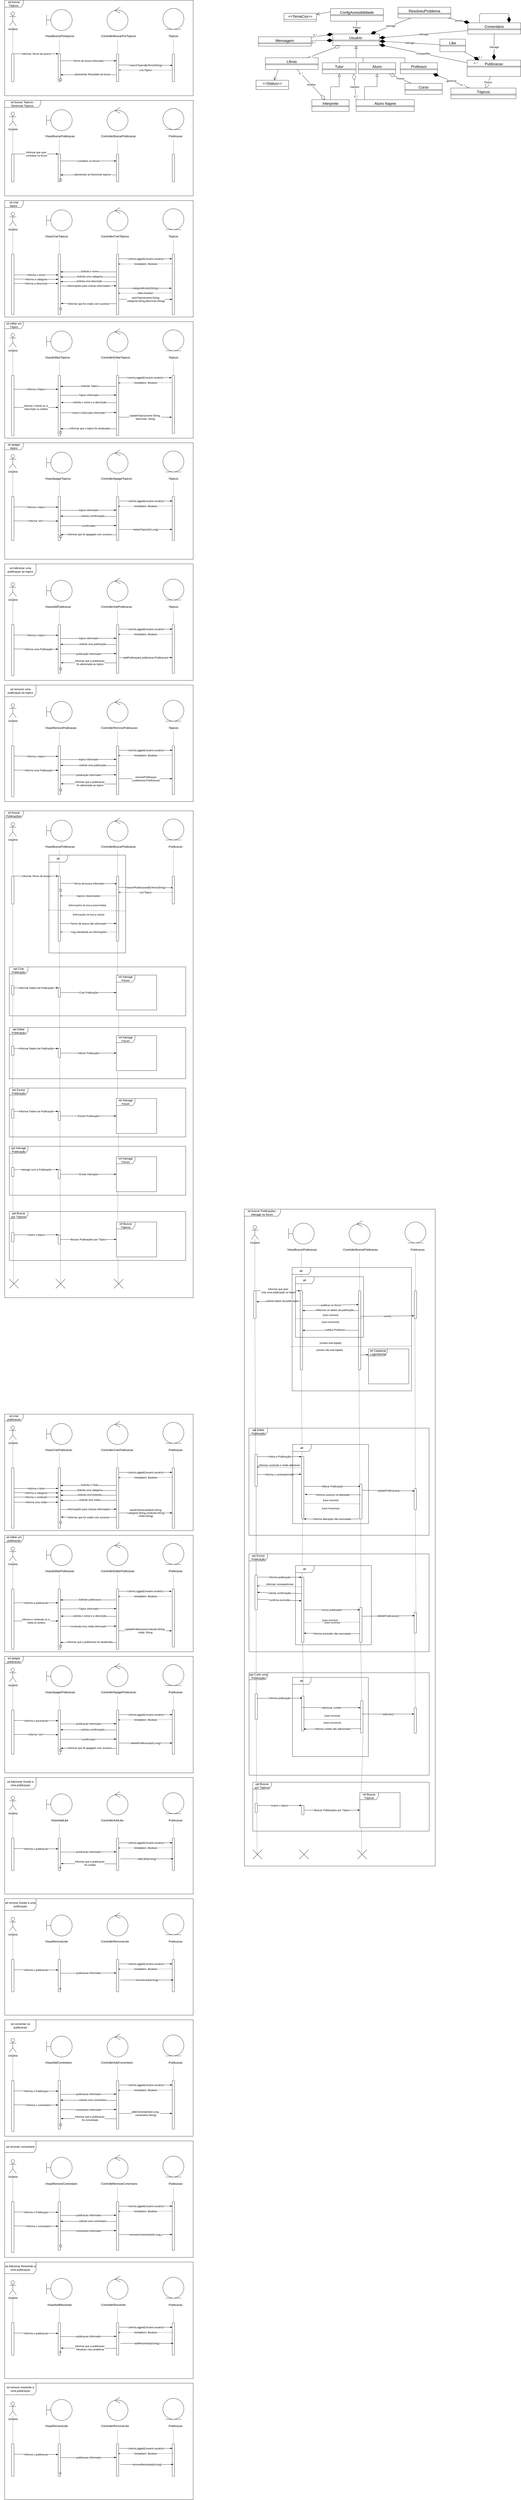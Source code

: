 <mxfile version="24.8.6">
  <diagram name="Page-1" id="2YBvvXClWsGukQMizWep">
    <mxGraphModel dx="1603" dy="1849" grid="1" gridSize="10" guides="1" tooltips="1" connect="1" arrows="1" fold="1" page="1" pageScale="1" pageWidth="850" pageHeight="1100" math="0" shadow="0">
      <root>
        <mxCell id="0" />
        <mxCell id="1" parent="0" />
        <mxCell id="v2YmFkQRssUCsDMjeEVq-478" value="" style="group" parent="1" vertex="1" connectable="0">
          <mxGeometry x="40" y="-1090" width="810" height="410" as="geometry" />
        </mxCell>
        <mxCell id="6QpkDJ1TD6LMfNOBawCc-2" value="Usuario" style="shape=umlActor;verticalLabelPosition=bottom;verticalAlign=top;html=1;" parent="v2YmFkQRssUCsDMjeEVq-478" vertex="1">
          <mxGeometry x="20" y="50" width="30" height="60" as="geometry" />
        </mxCell>
        <mxCell id="6QpkDJ1TD6LMfNOBawCc-11" value="" style="group" parent="v2YmFkQRssUCsDMjeEVq-478" vertex="1" connectable="0">
          <mxGeometry x="170" y="40" width="130" height="130" as="geometry" />
        </mxCell>
        <mxCell id="6QpkDJ1TD6LMfNOBawCc-3" value="" style="shape=umlBoundary;whiteSpace=wrap;html=1;" parent="6QpkDJ1TD6LMfNOBawCc-11" vertex="1">
          <mxGeometry x="10" width="110" height="90" as="geometry" />
        </mxCell>
        <mxCell id="6QpkDJ1TD6LMfNOBawCc-7" value="&lt;span style=&quot;color: rgb(0, 0, 0); font-family: Helvetica; font-size: 12px; font-style: normal; font-variant-ligatures: normal; font-variant-caps: normal; font-weight: 400; letter-spacing: normal; orphans: 2; text-align: center; text-indent: 0px; text-transform: none; widows: 2; word-spacing: 0px; -webkit-text-stroke-width: 0px; white-space: normal; background-color: rgb(251, 251, 251); text-decoration-thickness: initial; text-decoration-style: initial; text-decoration-color: initial; display: inline !important; float: none;&quot;&gt;:VisaoBuscarPortopicos&lt;/span&gt;" style="text;whiteSpace=wrap;html=1;" parent="6QpkDJ1TD6LMfNOBawCc-11" vertex="1">
          <mxGeometry y="100" width="130" height="30" as="geometry" />
        </mxCell>
        <mxCell id="6QpkDJ1TD6LMfNOBawCc-12" value="" style="group" parent="v2YmFkQRssUCsDMjeEVq-478" vertex="1" connectable="0">
          <mxGeometry x="410" y="30" width="150" height="140" as="geometry" />
        </mxCell>
        <mxCell id="6QpkDJ1TD6LMfNOBawCc-6" value="&lt;span style=&quot;color: rgb(0, 0, 0); font-family: Helvetica; font-size: 12px; font-style: normal; font-variant-ligatures: normal; font-variant-caps: normal; font-weight: 400; letter-spacing: normal; orphans: 2; text-align: center; text-indent: 0px; text-transform: none; widows: 2; word-spacing: 0px; -webkit-text-stroke-width: 0px; white-space: normal; background-color: rgb(251, 251, 251); text-decoration-thickness: initial; text-decoration-style: initial; text-decoration-color: initial; display: inline !important; float: none;&quot;&gt;:ControllerBuscarPorTopicos&lt;/span&gt;" style="text;whiteSpace=wrap;html=1;" parent="6QpkDJ1TD6LMfNOBawCc-12" vertex="1">
          <mxGeometry y="110" width="150" height="30" as="geometry" />
        </mxCell>
        <mxCell id="6QpkDJ1TD6LMfNOBawCc-4" value="" style="ellipse;shape=umlControl;whiteSpace=wrap;html=1;" parent="6QpkDJ1TD6LMfNOBawCc-12" vertex="1">
          <mxGeometry x="30" width="90" height="100" as="geometry" />
        </mxCell>
        <mxCell id="6QpkDJ1TD6LMfNOBawCc-13" value="" style="group" parent="v2YmFkQRssUCsDMjeEVq-478" vertex="1" connectable="0">
          <mxGeometry x="680" y="35" width="90" height="135" as="geometry" />
        </mxCell>
        <mxCell id="6QpkDJ1TD6LMfNOBawCc-10" value="&lt;span style=&quot;color: rgb(0, 0, 0); font-family: Helvetica; font-size: 12px; font-style: normal; font-variant-ligatures: normal; font-variant-caps: normal; font-weight: 400; letter-spacing: normal; orphans: 2; text-align: center; text-indent: 0px; text-transform: none; widows: 2; word-spacing: 0px; -webkit-text-stroke-width: 0px; white-space: normal; background-color: rgb(251, 251, 251); text-decoration-thickness: initial; text-decoration-style: initial; text-decoration-color: initial; display: inline !important; float: none;&quot;&gt;:Topicos&lt;/span&gt;" style="text;whiteSpace=wrap;html=1;" parent="6QpkDJ1TD6LMfNOBawCc-13" vertex="1">
          <mxGeometry x="20" y="105" width="50" height="30" as="geometry" />
        </mxCell>
        <mxCell id="6QpkDJ1TD6LMfNOBawCc-5" value="" style="ellipse;shape=umlEntity;whiteSpace=wrap;html=1;" parent="6QpkDJ1TD6LMfNOBawCc-13" vertex="1">
          <mxGeometry width="90" height="90" as="geometry" />
        </mxCell>
        <mxCell id="6QpkDJ1TD6LMfNOBawCc-16" style="rounded=0;orthogonalLoop=1;jettySize=auto;html=1;dashed=1;endArrow=none;endFill=0;" parent="v2YmFkQRssUCsDMjeEVq-478" source="6QpkDJ1TD6LMfNOBawCc-31" target="6QpkDJ1TD6LMfNOBawCc-2" edge="1">
          <mxGeometry relative="1" as="geometry">
            <mxPoint x="35" y="230" as="sourcePoint" />
          </mxGeometry>
        </mxCell>
        <mxCell id="6QpkDJ1TD6LMfNOBawCc-21" style="rounded=0;orthogonalLoop=1;jettySize=auto;html=1;dashed=1;endArrow=none;endFill=0;" parent="v2YmFkQRssUCsDMjeEVq-478" source="6QpkDJ1TD6LMfNOBawCc-7" target="6QpkDJ1TD6LMfNOBawCc-30" edge="1">
          <mxGeometry relative="1" as="geometry">
            <mxPoint x="235" y="230" as="targetPoint" />
          </mxGeometry>
        </mxCell>
        <mxCell id="6QpkDJ1TD6LMfNOBawCc-22" style="rounded=0;orthogonalLoop=1;jettySize=auto;html=1;endArrow=none;endFill=0;dashed=1;" parent="v2YmFkQRssUCsDMjeEVq-478" source="6QpkDJ1TD6LMfNOBawCc-6" target="6QpkDJ1TD6LMfNOBawCc-29" edge="1">
          <mxGeometry relative="1" as="geometry">
            <mxPoint x="485" y="230" as="targetPoint" />
          </mxGeometry>
        </mxCell>
        <mxCell id="6QpkDJ1TD6LMfNOBawCc-23" style="rounded=0;orthogonalLoop=1;jettySize=auto;html=1;endArrow=none;endFill=0;dashed=1;" parent="v2YmFkQRssUCsDMjeEVq-478" source="6QpkDJ1TD6LMfNOBawCc-10" target="6QpkDJ1TD6LMfNOBawCc-28" edge="1">
          <mxGeometry relative="1" as="geometry">
            <mxPoint x="724.83" y="170" as="sourcePoint" />
            <mxPoint x="725" y="230" as="targetPoint" />
          </mxGeometry>
        </mxCell>
        <mxCell id="6QpkDJ1TD6LMfNOBawCc-24" value="Informar Termo de busca" style="rounded=0;orthogonalLoop=1;jettySize=auto;html=1;exitX=0;exitY=0;exitDx=0;exitDy=0;entryX=0;entryY=1;entryDx=0;entryDy=0;endArrow=blockThin;endFill=1;" parent="v2YmFkQRssUCsDMjeEVq-478" source="6QpkDJ1TD6LMfNOBawCc-31" target="6QpkDJ1TD6LMfNOBawCc-30" edge="1">
          <mxGeometry relative="1" as="geometry">
            <mxPoint x="40" y="235" as="sourcePoint" />
            <mxPoint x="230" y="235" as="targetPoint" />
          </mxGeometry>
        </mxCell>
        <mxCell id="6QpkDJ1TD6LMfNOBawCc-26" value="Termo de busca informado" style="rounded=0;orthogonalLoop=1;jettySize=auto;html=1;endArrow=blockThin;endFill=1;entryX=0.25;entryY=1;entryDx=0;entryDy=0;exitX=0.25;exitY=0;exitDx=0;exitDy=0;" parent="v2YmFkQRssUCsDMjeEVq-478" source="6QpkDJ1TD6LMfNOBawCc-30" target="6QpkDJ1TD6LMfNOBawCc-29" edge="1">
          <mxGeometry relative="1" as="geometry">
            <mxPoint x="240" y="270" as="sourcePoint" />
            <mxPoint x="480" y="270" as="targetPoint" />
          </mxGeometry>
        </mxCell>
        <mxCell id="6QpkDJ1TD6LMfNOBawCc-27" value="searchTopicoByTerm(String)" style="rounded=0;orthogonalLoop=1;jettySize=auto;html=1;endArrow=blockThin;endFill=1;exitX=0.399;exitY=0.021;exitDx=0;exitDy=0;entryX=0.413;entryY=0.83;entryDx=0;entryDy=0;exitPerimeter=0;entryPerimeter=0;" parent="v2YmFkQRssUCsDMjeEVq-478" source="6QpkDJ1TD6LMfNOBawCc-29" target="6QpkDJ1TD6LMfNOBawCc-28" edge="1">
          <mxGeometry x="-0.001" relative="1" as="geometry">
            <mxPoint x="490" y="305" as="sourcePoint" />
            <mxPoint x="720" y="305" as="targetPoint" />
            <mxPoint as="offset" />
          </mxGeometry>
        </mxCell>
        <mxCell id="6QpkDJ1TD6LMfNOBawCc-32" value="List:Topico" style="rounded=0;orthogonalLoop=1;jettySize=auto;html=1;exitX=0.584;exitY=1.053;exitDx=0;exitDy=0;endArrow=open;endFill=0;dashed=1;exitPerimeter=0;entryX=0.581;entryY=-0.094;entryDx=0;entryDy=0;entryPerimeter=0;" parent="v2YmFkQRssUCsDMjeEVq-478" source="6QpkDJ1TD6LMfNOBawCc-28" target="6QpkDJ1TD6LMfNOBawCc-29" edge="1">
          <mxGeometry x="-0.001" relative="1" as="geometry">
            <mxPoint x="490" y="300" as="targetPoint" />
            <mxPoint as="offset" />
          </mxGeometry>
        </mxCell>
        <mxCell id="6QpkDJ1TD6LMfNOBawCc-28" value="" style="rounded=1;whiteSpace=wrap;html=1;direction=south;arcSize=30;" parent="v2YmFkQRssUCsDMjeEVq-478" vertex="1">
          <mxGeometry x="720" y="230" width="10" height="120" as="geometry" />
        </mxCell>
        <mxCell id="6QpkDJ1TD6LMfNOBawCc-34" style="rounded=0;orthogonalLoop=1;jettySize=auto;html=1;exitX=0.75;exitY=1;exitDx=0;exitDy=0;endArrow=blockThin;endFill=1;entryX=0.75;entryY=0;entryDx=0;entryDy=0;" parent="v2YmFkQRssUCsDMjeEVq-478" source="6QpkDJ1TD6LMfNOBawCc-29" target="6QpkDJ1TD6LMfNOBawCc-30" edge="1">
          <mxGeometry relative="1" as="geometry">
            <mxPoint x="240" y="329" as="targetPoint" />
          </mxGeometry>
        </mxCell>
        <mxCell id="6QpkDJ1TD6LMfNOBawCc-35" value="Apresentar Resultado da busca&amp;nbsp;" style="edgeLabel;html=1;align=center;verticalAlign=middle;resizable=0;points=[];" parent="6QpkDJ1TD6LMfNOBawCc-34" vertex="1" connectable="0">
          <mxGeometry x="-0.158" y="-2" relative="1" as="geometry">
            <mxPoint as="offset" />
          </mxGeometry>
        </mxCell>
        <mxCell id="6QpkDJ1TD6LMfNOBawCc-29" value="" style="rounded=1;whiteSpace=wrap;html=1;direction=south;arcSize=30;" parent="v2YmFkQRssUCsDMjeEVq-478" vertex="1">
          <mxGeometry x="480" y="230" width="10" height="120" as="geometry" />
        </mxCell>
        <mxCell id="6QpkDJ1TD6LMfNOBawCc-30" value="" style="rounded=1;whiteSpace=wrap;html=1;direction=south;arcSize=30;" parent="v2YmFkQRssUCsDMjeEVq-478" vertex="1">
          <mxGeometry x="230" y="230" width="10" height="120" as="geometry" />
        </mxCell>
        <mxCell id="6QpkDJ1TD6LMfNOBawCc-31" value="" style="rounded=1;whiteSpace=wrap;html=1;direction=south;arcSize=26;imageHeight=30;" parent="v2YmFkQRssUCsDMjeEVq-478" vertex="1">
          <mxGeometry x="30" y="230" width="10" height="120" as="geometry" />
        </mxCell>
        <mxCell id="6QpkDJ1TD6LMfNOBawCc-37" value="sd buscar Tópicos&amp;nbsp;" style="shape=umlFrame;whiteSpace=wrap;html=1;pointerEvents=0;width=80;height=30;" parent="v2YmFkQRssUCsDMjeEVq-478" vertex="1">
          <mxGeometry width="810" height="410" as="geometry" />
        </mxCell>
        <mxCell id="6QpkDJ1TD6LMfNOBawCc-39" value="" style="whiteSpace=wrap;html=1;aspect=fixed;arcSize=30;rounded=1;fillStyle=solid;fillColor=none;gradientColor=default;" parent="v2YmFkQRssUCsDMjeEVq-478" vertex="1">
          <mxGeometry x="235" y="336" width="10" height="10" as="geometry" />
        </mxCell>
        <mxCell id="v2YmFkQRssUCsDMjeEVq-479" value="" style="group" parent="1" vertex="1" connectable="0">
          <mxGeometry x="40" y="-660" width="810" height="410" as="geometry" />
        </mxCell>
        <mxCell id="v2YmFkQRssUCsDMjeEVq-454" value="Usuario" style="shape=umlActor;verticalLabelPosition=bottom;verticalAlign=top;html=1;" parent="v2YmFkQRssUCsDMjeEVq-479" vertex="1">
          <mxGeometry x="20" y="50" width="30" height="60" as="geometry" />
        </mxCell>
        <mxCell id="v2YmFkQRssUCsDMjeEVq-455" value="" style="group" parent="v2YmFkQRssUCsDMjeEVq-479" vertex="1" connectable="0">
          <mxGeometry x="170" y="40" width="130" height="130" as="geometry" />
        </mxCell>
        <mxCell id="v2YmFkQRssUCsDMjeEVq-456" value="" style="shape=umlBoundary;whiteSpace=wrap;html=1;" parent="v2YmFkQRssUCsDMjeEVq-455" vertex="1">
          <mxGeometry x="10" width="110" height="90" as="geometry" />
        </mxCell>
        <mxCell id="v2YmFkQRssUCsDMjeEVq-457" value="&lt;span style=&quot;color: rgb(0, 0, 0); font-family: Helvetica; font-size: 12px; font-style: normal; font-variant-ligatures: normal; font-variant-caps: normal; font-weight: 400; letter-spacing: normal; orphans: 2; text-align: center; text-indent: 0px; text-transform: none; widows: 2; word-spacing: 0px; -webkit-text-stroke-width: 0px; white-space: normal; background-color: rgb(251, 251, 251); text-decoration-thickness: initial; text-decoration-style: initial; text-decoration-color: initial; display: inline !important; float: none;&quot;&gt;:VisaoBuscarPublicacao&lt;/span&gt;" style="text;whiteSpace=wrap;html=1;" parent="v2YmFkQRssUCsDMjeEVq-455" vertex="1">
          <mxGeometry y="100" width="130" height="30" as="geometry" />
        </mxCell>
        <mxCell id="v2YmFkQRssUCsDMjeEVq-458" value="" style="group" parent="v2YmFkQRssUCsDMjeEVq-479" vertex="1" connectable="0">
          <mxGeometry x="410" y="30" width="150" height="140" as="geometry" />
        </mxCell>
        <mxCell id="v2YmFkQRssUCsDMjeEVq-459" value="&lt;span style=&quot;color: rgb(0, 0, 0); font-family: Helvetica; font-size: 12px; font-style: normal; font-variant-ligatures: normal; font-variant-caps: normal; font-weight: 400; letter-spacing: normal; orphans: 2; text-align: center; text-indent: 0px; text-transform: none; widows: 2; word-spacing: 0px; -webkit-text-stroke-width: 0px; white-space: normal; background-color: rgb(251, 251, 251); text-decoration-thickness: initial; text-decoration-style: initial; text-decoration-color: initial; display: inline !important; float: none;&quot;&gt;:ControllerBuscarPublicacao&lt;/span&gt;" style="text;whiteSpace=wrap;html=1;" parent="v2YmFkQRssUCsDMjeEVq-458" vertex="1">
          <mxGeometry y="110" width="150" height="30" as="geometry" />
        </mxCell>
        <mxCell id="v2YmFkQRssUCsDMjeEVq-460" value="" style="ellipse;shape=umlControl;whiteSpace=wrap;html=1;" parent="v2YmFkQRssUCsDMjeEVq-458" vertex="1">
          <mxGeometry x="30" width="90" height="100" as="geometry" />
        </mxCell>
        <mxCell id="v2YmFkQRssUCsDMjeEVq-461" value="" style="group" parent="v2YmFkQRssUCsDMjeEVq-479" vertex="1" connectable="0">
          <mxGeometry x="680" y="35" width="90" height="135" as="geometry" />
        </mxCell>
        <mxCell id="v2YmFkQRssUCsDMjeEVq-462" value="&lt;div style=&quot;text-align: center;&quot;&gt;&lt;span style=&quot;background-color: initial;&quot;&gt;:Publicacao&lt;/span&gt;&lt;/div&gt;" style="text;whiteSpace=wrap;html=1;" parent="v2YmFkQRssUCsDMjeEVq-461" vertex="1">
          <mxGeometry x="20" y="105" width="50" height="30" as="geometry" />
        </mxCell>
        <mxCell id="v2YmFkQRssUCsDMjeEVq-463" value="" style="ellipse;shape=umlEntity;whiteSpace=wrap;html=1;" parent="v2YmFkQRssUCsDMjeEVq-461" vertex="1">
          <mxGeometry width="90" height="90" as="geometry" />
        </mxCell>
        <mxCell id="v2YmFkQRssUCsDMjeEVq-464" style="rounded=0;orthogonalLoop=1;jettySize=auto;html=1;dashed=1;endArrow=none;endFill=0;" parent="v2YmFkQRssUCsDMjeEVq-479" source="v2YmFkQRssUCsDMjeEVq-475" target="v2YmFkQRssUCsDMjeEVq-454" edge="1">
          <mxGeometry relative="1" as="geometry">
            <mxPoint x="35" y="230" as="sourcePoint" />
          </mxGeometry>
        </mxCell>
        <mxCell id="v2YmFkQRssUCsDMjeEVq-465" style="rounded=0;orthogonalLoop=1;jettySize=auto;html=1;dashed=1;endArrow=none;endFill=0;" parent="v2YmFkQRssUCsDMjeEVq-479" source="v2YmFkQRssUCsDMjeEVq-457" target="v2YmFkQRssUCsDMjeEVq-474" edge="1">
          <mxGeometry relative="1" as="geometry">
            <mxPoint x="235" y="230" as="targetPoint" />
          </mxGeometry>
        </mxCell>
        <mxCell id="v2YmFkQRssUCsDMjeEVq-466" style="rounded=0;orthogonalLoop=1;jettySize=auto;html=1;endArrow=none;endFill=0;dashed=1;" parent="v2YmFkQRssUCsDMjeEVq-479" source="v2YmFkQRssUCsDMjeEVq-459" target="v2YmFkQRssUCsDMjeEVq-473" edge="1">
          <mxGeometry relative="1" as="geometry">
            <mxPoint x="485" y="230" as="targetPoint" />
          </mxGeometry>
        </mxCell>
        <mxCell id="v2YmFkQRssUCsDMjeEVq-467" style="rounded=0;orthogonalLoop=1;jettySize=auto;html=1;endArrow=none;endFill=0;dashed=1;" parent="v2YmFkQRssUCsDMjeEVq-479" source="v2YmFkQRssUCsDMjeEVq-462" target="v2YmFkQRssUCsDMjeEVq-470" edge="1">
          <mxGeometry relative="1" as="geometry">
            <mxPoint x="724.83" y="170" as="sourcePoint" />
            <mxPoint x="725" y="230" as="targetPoint" />
          </mxGeometry>
        </mxCell>
        <mxCell id="v2YmFkQRssUCsDMjeEVq-468" value="Informar que quer&lt;div&gt;&amp;nbsp;contribuir no forum&lt;/div&gt;" style="rounded=0;orthogonalLoop=1;jettySize=auto;html=1;exitX=0;exitY=0;exitDx=0;exitDy=0;entryX=0;entryY=1;entryDx=0;entryDy=0;endArrow=blockThin;endFill=1;" parent="v2YmFkQRssUCsDMjeEVq-479" source="v2YmFkQRssUCsDMjeEVq-475" target="v2YmFkQRssUCsDMjeEVq-474" edge="1">
          <mxGeometry relative="1" as="geometry">
            <mxPoint x="40" y="235" as="sourcePoint" />
            <mxPoint x="230" y="235" as="targetPoint" />
          </mxGeometry>
        </mxCell>
        <mxCell id="v2YmFkQRssUCsDMjeEVq-469" value="contribuir no forum" style="rounded=0;orthogonalLoop=1;jettySize=auto;html=1;endArrow=blockThin;endFill=1;entryX=0.25;entryY=1;entryDx=0;entryDy=0;exitX=0.25;exitY=0;exitDx=0;exitDy=0;" parent="v2YmFkQRssUCsDMjeEVq-479" source="v2YmFkQRssUCsDMjeEVq-474" target="v2YmFkQRssUCsDMjeEVq-473" edge="1">
          <mxGeometry relative="1" as="geometry">
            <mxPoint x="240" y="270" as="sourcePoint" />
            <mxPoint x="480" y="270" as="targetPoint" />
          </mxGeometry>
        </mxCell>
        <mxCell id="v2YmFkQRssUCsDMjeEVq-470" value="" style="rounded=1;whiteSpace=wrap;html=1;direction=south;arcSize=30;" parent="v2YmFkQRssUCsDMjeEVq-479" vertex="1">
          <mxGeometry x="720" y="230" width="10" height="120" as="geometry" />
        </mxCell>
        <mxCell id="v2YmFkQRssUCsDMjeEVq-471" style="rounded=0;orthogonalLoop=1;jettySize=auto;html=1;exitX=0.75;exitY=1;exitDx=0;exitDy=0;endArrow=blockThin;endFill=1;entryX=0.75;entryY=0;entryDx=0;entryDy=0;" parent="v2YmFkQRssUCsDMjeEVq-479" source="v2YmFkQRssUCsDMjeEVq-473" target="v2YmFkQRssUCsDMjeEVq-474" edge="1">
          <mxGeometry relative="1" as="geometry">
            <mxPoint x="240" y="329" as="targetPoint" />
          </mxGeometry>
        </mxCell>
        <mxCell id="v2YmFkQRssUCsDMjeEVq-472" value="Apresentar sd Gerenciar topicos&amp;nbsp;" style="edgeLabel;html=1;align=center;verticalAlign=middle;resizable=0;points=[];" parent="v2YmFkQRssUCsDMjeEVq-471" vertex="1" connectable="0">
          <mxGeometry x="-0.158" y="-2" relative="1" as="geometry">
            <mxPoint as="offset" />
          </mxGeometry>
        </mxCell>
        <mxCell id="v2YmFkQRssUCsDMjeEVq-473" value="" style="rounded=1;whiteSpace=wrap;html=1;direction=south;arcSize=30;" parent="v2YmFkQRssUCsDMjeEVq-479" vertex="1">
          <mxGeometry x="480" y="230" width="10" height="120" as="geometry" />
        </mxCell>
        <mxCell id="v2YmFkQRssUCsDMjeEVq-474" value="" style="rounded=1;whiteSpace=wrap;html=1;direction=south;arcSize=30;" parent="v2YmFkQRssUCsDMjeEVq-479" vertex="1">
          <mxGeometry x="230" y="230" width="10" height="120" as="geometry" />
        </mxCell>
        <mxCell id="v2YmFkQRssUCsDMjeEVq-475" value="" style="rounded=1;whiteSpace=wrap;html=1;direction=south;arcSize=26;imageHeight=30;" parent="v2YmFkQRssUCsDMjeEVq-479" vertex="1">
          <mxGeometry x="30" y="230" width="10" height="120" as="geometry" />
        </mxCell>
        <mxCell id="v2YmFkQRssUCsDMjeEVq-476" value="sd buscar Topicos - Gerenciar Topicos&amp;nbsp;" style="shape=umlFrame;whiteSpace=wrap;html=1;pointerEvents=0;width=155;height=30;" parent="v2YmFkQRssUCsDMjeEVq-479" vertex="1">
          <mxGeometry width="810" height="410" as="geometry" />
        </mxCell>
        <mxCell id="v2YmFkQRssUCsDMjeEVq-477" value="" style="whiteSpace=wrap;html=1;aspect=fixed;arcSize=30;rounded=1;fillStyle=solid;fillColor=none;gradientColor=default;" parent="v2YmFkQRssUCsDMjeEVq-479" vertex="1">
          <mxGeometry x="235" y="336" width="10" height="10" as="geometry" />
        </mxCell>
        <mxCell id="v2YmFkQRssUCsDMjeEVq-480" value="" style="group" parent="1" vertex="1" connectable="0">
          <mxGeometry x="40" y="-230" width="810" height="500" as="geometry" />
        </mxCell>
        <mxCell id="6QpkDJ1TD6LMfNOBawCc-41" value="Usuario" style="shape=umlActor;verticalLabelPosition=bottom;verticalAlign=top;html=1;" parent="v2YmFkQRssUCsDMjeEVq-480" vertex="1">
          <mxGeometry x="20" y="50" width="30" height="60" as="geometry" />
        </mxCell>
        <mxCell id="6QpkDJ1TD6LMfNOBawCc-42" value="" style="group" parent="v2YmFkQRssUCsDMjeEVq-480" vertex="1" connectable="0">
          <mxGeometry x="170" y="40" width="130" height="130" as="geometry" />
        </mxCell>
        <mxCell id="6QpkDJ1TD6LMfNOBawCc-43" value="" style="shape=umlBoundary;whiteSpace=wrap;html=1;" parent="6QpkDJ1TD6LMfNOBawCc-42" vertex="1">
          <mxGeometry x="10" width="110" height="90" as="geometry" />
        </mxCell>
        <mxCell id="6QpkDJ1TD6LMfNOBawCc-44" value="&lt;span style=&quot;color: rgb(0, 0, 0); font-family: Helvetica; font-size: 12px; font-style: normal; font-variant-ligatures: normal; font-variant-caps: normal; font-weight: 400; letter-spacing: normal; orphans: 2; text-align: center; text-indent: 0px; text-transform: none; widows: 2; word-spacing: 0px; -webkit-text-stroke-width: 0px; white-space: normal; background-color: rgb(251, 251, 251); text-decoration-thickness: initial; text-decoration-style: initial; text-decoration-color: initial; display: inline !important; float: none;&quot;&gt;:VisaoCriarTopicos&lt;/span&gt;" style="text;whiteSpace=wrap;html=1;" parent="6QpkDJ1TD6LMfNOBawCc-42" vertex="1">
          <mxGeometry y="100" width="130" height="30" as="geometry" />
        </mxCell>
        <mxCell id="6QpkDJ1TD6LMfNOBawCc-45" value="" style="group" parent="v2YmFkQRssUCsDMjeEVq-480" vertex="1" connectable="0">
          <mxGeometry x="410" y="30" width="150" height="140" as="geometry" />
        </mxCell>
        <mxCell id="6QpkDJ1TD6LMfNOBawCc-46" value="&lt;span style=&quot;color: rgb(0, 0, 0); font-family: Helvetica; font-size: 12px; font-style: normal; font-variant-ligatures: normal; font-variant-caps: normal; font-weight: 400; letter-spacing: normal; orphans: 2; text-align: center; text-indent: 0px; text-transform: none; widows: 2; word-spacing: 0px; -webkit-text-stroke-width: 0px; white-space: normal; background-color: rgb(251, 251, 251); text-decoration-thickness: initial; text-decoration-style: initial; text-decoration-color: initial; display: inline !important; float: none;&quot;&gt;:ControllerCriarTopicos&lt;/span&gt;" style="text;whiteSpace=wrap;html=1;" parent="6QpkDJ1TD6LMfNOBawCc-45" vertex="1">
          <mxGeometry y="110" width="150" height="30" as="geometry" />
        </mxCell>
        <mxCell id="6QpkDJ1TD6LMfNOBawCc-47" value="" style="ellipse;shape=umlControl;whiteSpace=wrap;html=1;" parent="6QpkDJ1TD6LMfNOBawCc-45" vertex="1">
          <mxGeometry x="30" width="90" height="100" as="geometry" />
        </mxCell>
        <mxCell id="6QpkDJ1TD6LMfNOBawCc-48" value="" style="group" parent="v2YmFkQRssUCsDMjeEVq-480" vertex="1" connectable="0">
          <mxGeometry x="680" y="35" width="90" height="135" as="geometry" />
        </mxCell>
        <mxCell id="6QpkDJ1TD6LMfNOBawCc-49" value="&lt;span style=&quot;color: rgb(0, 0, 0); font-family: Helvetica; font-size: 12px; font-style: normal; font-variant-ligatures: normal; font-variant-caps: normal; font-weight: 400; letter-spacing: normal; orphans: 2; text-align: center; text-indent: 0px; text-transform: none; widows: 2; word-spacing: 0px; -webkit-text-stroke-width: 0px; white-space: normal; background-color: rgb(251, 251, 251); text-decoration-thickness: initial; text-decoration-style: initial; text-decoration-color: initial; display: inline !important; float: none;&quot;&gt;:Topicos&lt;/span&gt;" style="text;whiteSpace=wrap;html=1;" parent="6QpkDJ1TD6LMfNOBawCc-48" vertex="1">
          <mxGeometry x="20" y="105" width="50" height="30" as="geometry" />
        </mxCell>
        <mxCell id="6QpkDJ1TD6LMfNOBawCc-50" value="" style="ellipse;shape=umlEntity;whiteSpace=wrap;html=1;" parent="6QpkDJ1TD6LMfNOBawCc-48" vertex="1">
          <mxGeometry width="90" height="90" as="geometry" />
        </mxCell>
        <mxCell id="6QpkDJ1TD6LMfNOBawCc-51" style="rounded=0;orthogonalLoop=1;jettySize=auto;html=1;dashed=1;endArrow=none;endFill=0;" parent="v2YmFkQRssUCsDMjeEVq-480" source="6QpkDJ1TD6LMfNOBawCc-64" target="6QpkDJ1TD6LMfNOBawCc-41" edge="1">
          <mxGeometry relative="1" as="geometry">
            <mxPoint x="35" y="230" as="sourcePoint" />
          </mxGeometry>
        </mxCell>
        <mxCell id="6QpkDJ1TD6LMfNOBawCc-52" style="rounded=0;orthogonalLoop=1;jettySize=auto;html=1;dashed=1;endArrow=none;endFill=0;" parent="v2YmFkQRssUCsDMjeEVq-480" source="6QpkDJ1TD6LMfNOBawCc-44" target="6QpkDJ1TD6LMfNOBawCc-63" edge="1">
          <mxGeometry relative="1" as="geometry">
            <mxPoint x="235" y="230" as="targetPoint" />
          </mxGeometry>
        </mxCell>
        <mxCell id="6QpkDJ1TD6LMfNOBawCc-53" style="rounded=0;orthogonalLoop=1;jettySize=auto;html=1;endArrow=none;endFill=0;dashed=1;" parent="v2YmFkQRssUCsDMjeEVq-480" source="6QpkDJ1TD6LMfNOBawCc-46" target="6QpkDJ1TD6LMfNOBawCc-62" edge="1">
          <mxGeometry relative="1" as="geometry">
            <mxPoint x="485" y="230" as="targetPoint" />
          </mxGeometry>
        </mxCell>
        <mxCell id="6QpkDJ1TD6LMfNOBawCc-54" style="rounded=0;orthogonalLoop=1;jettySize=auto;html=1;endArrow=none;endFill=0;dashed=1;" parent="v2YmFkQRssUCsDMjeEVq-480" source="6QpkDJ1TD6LMfNOBawCc-49" target="6QpkDJ1TD6LMfNOBawCc-59" edge="1">
          <mxGeometry relative="1" as="geometry">
            <mxPoint x="724.83" y="170" as="sourcePoint" />
            <mxPoint x="725" y="230" as="targetPoint" />
          </mxGeometry>
        </mxCell>
        <mxCell id="6QpkDJ1TD6LMfNOBawCc-55" value="informa o nome" style="rounded=0;orthogonalLoop=1;jettySize=auto;html=1;exitX=0;exitY=0;exitDx=0;exitDy=0;entryX=0;entryY=1;entryDx=0;entryDy=0;endArrow=blockThin;endFill=1;" parent="v2YmFkQRssUCsDMjeEVq-480" edge="1">
          <mxGeometry relative="1" as="geometry">
            <mxPoint x="40" y="319" as="sourcePoint" />
            <mxPoint x="230" y="319.0" as="targetPoint" />
            <mxPoint as="offset" />
          </mxGeometry>
        </mxCell>
        <mxCell id="6QpkDJ1TD6LMfNOBawCc-56" value="informações para criacao informadas" style="rounded=0;orthogonalLoop=1;jettySize=auto;html=1;endArrow=blockThin;endFill=1;entryX=0.363;entryY=1.014;entryDx=0;entryDy=0;entryPerimeter=0;" parent="v2YmFkQRssUCsDMjeEVq-480" edge="1">
          <mxGeometry relative="1" as="geometry">
            <mxPoint x="240" y="367" as="sourcePoint" />
            <mxPoint x="479.86" y="365.97" as="targetPoint" />
          </mxGeometry>
        </mxCell>
        <mxCell id="6QpkDJ1TD6LMfNOBawCc-57" value="categoriaExists(String)" style="rounded=0;orthogonalLoop=1;jettySize=auto;html=1;endArrow=blockThin;endFill=1;exitX=0.418;exitY=0.062;exitDx=0;exitDy=0;entryX=0.418;entryY=1.252;entryDx=0;entryDy=0;exitPerimeter=0;entryPerimeter=0;" parent="v2YmFkQRssUCsDMjeEVq-480" edge="1">
          <mxGeometry x="-0.001" relative="1" as="geometry">
            <mxPoint x="489.38" y="376.42" as="sourcePoint" />
            <mxPoint x="717.48" y="376.42" as="targetPoint" />
            <mxPoint as="offset" />
          </mxGeometry>
        </mxCell>
        <mxCell id="6QpkDJ1TD6LMfNOBawCc-58" value="falso:boolean" style="rounded=0;orthogonalLoop=1;jettySize=auto;html=1;exitX=0.526;exitY=0.824;exitDx=0;exitDy=0;endArrow=open;endFill=0;dashed=1;exitPerimeter=0;entryX=0.531;entryY=0.205;entryDx=0;entryDy=0;entryPerimeter=0;" parent="v2YmFkQRssUCsDMjeEVq-480" edge="1">
          <mxGeometry x="-0.001" relative="1" as="geometry">
            <mxPoint x="487.95" y="397.89" as="targetPoint" />
            <mxPoint as="offset" />
            <mxPoint x="721.76" y="396.94" as="sourcePoint" />
          </mxGeometry>
        </mxCell>
        <mxCell id="6QpkDJ1TD6LMfNOBawCc-59" value="" style="rounded=1;whiteSpace=wrap;html=1;direction=south;arcSize=30;" parent="v2YmFkQRssUCsDMjeEVq-480" vertex="1">
          <mxGeometry x="720" y="230" width="10" height="260" as="geometry" />
        </mxCell>
        <mxCell id="6QpkDJ1TD6LMfNOBawCc-60" style="rounded=0;orthogonalLoop=1;jettySize=auto;html=1;exitX=0.789;exitY=1.014;exitDx=0;exitDy=0;endArrow=blockThin;endFill=1;entryX=0.784;entryY=-0.176;entryDx=0;entryDy=0;exitPerimeter=0;entryPerimeter=0;" parent="v2YmFkQRssUCsDMjeEVq-480" edge="1">
          <mxGeometry relative="1" as="geometry">
            <mxPoint x="241.76" y="441.96" as="targetPoint" />
            <mxPoint x="479.86" y="442.91" as="sourcePoint" />
          </mxGeometry>
        </mxCell>
        <mxCell id="6QpkDJ1TD6LMfNOBawCc-61" value="Informar que foi criado com sucesso" style="edgeLabel;html=1;align=center;verticalAlign=middle;resizable=0;points=[];" parent="6QpkDJ1TD6LMfNOBawCc-60" vertex="1" connectable="0">
          <mxGeometry x="-0.158" y="-2" relative="1" as="geometry">
            <mxPoint x="-20" y="2" as="offset" />
          </mxGeometry>
        </mxCell>
        <mxCell id="6QpkDJ1TD6LMfNOBawCc-62" value="" style="rounded=1;whiteSpace=wrap;html=1;direction=south;arcSize=30;" parent="v2YmFkQRssUCsDMjeEVq-480" vertex="1">
          <mxGeometry x="480" y="230" width="10" height="260" as="geometry" />
        </mxCell>
        <mxCell id="6QpkDJ1TD6LMfNOBawCc-64" value="" style="rounded=1;whiteSpace=wrap;html=1;direction=south;arcSize=26;imageHeight=30;" parent="v2YmFkQRssUCsDMjeEVq-480" vertex="1">
          <mxGeometry x="30" y="230" width="10" height="260" as="geometry" />
        </mxCell>
        <mxCell id="6QpkDJ1TD6LMfNOBawCc-65" value="sd criar tópico&amp;nbsp;" style="shape=umlFrame;whiteSpace=wrap;html=1;pointerEvents=0;width=80;height=30;" parent="v2YmFkQRssUCsDMjeEVq-480" vertex="1">
          <mxGeometry width="810" height="500" as="geometry" />
        </mxCell>
        <mxCell id="6QpkDJ1TD6LMfNOBawCc-67" value="informa a categoria" style="rounded=0;orthogonalLoop=1;jettySize=auto;html=1;entryX=0.164;entryY=0.967;entryDx=0;entryDy=0;endArrow=blockThin;endFill=1;entryPerimeter=0;" parent="v2YmFkQRssUCsDMjeEVq-480" edge="1">
          <mxGeometry x="-0.002" relative="1" as="geometry">
            <mxPoint x="40" y="337" as="sourcePoint" />
            <mxPoint x="230.33" y="338.16" as="targetPoint" />
            <mxPoint as="offset" />
          </mxGeometry>
        </mxCell>
        <mxCell id="6QpkDJ1TD6LMfNOBawCc-68" value="informa a descricao" style="rounded=0;orthogonalLoop=1;jettySize=auto;html=1;entryX=0.164;entryY=0.967;entryDx=0;entryDy=0;endArrow=blockThin;endFill=1;exitX=0.164;exitY=0;exitDx=0;exitDy=0;exitPerimeter=0;entryPerimeter=0;" parent="v2YmFkQRssUCsDMjeEVq-480" edge="1">
          <mxGeometry x="-0.002" relative="1" as="geometry">
            <mxPoint x="40" y="356" as="sourcePoint" />
            <mxPoint x="230" y="356" as="targetPoint" />
            <mxPoint as="offset" />
          </mxGeometry>
        </mxCell>
        <mxCell id="6QpkDJ1TD6LMfNOBawCc-69" value="" style="group" parent="v2YmFkQRssUCsDMjeEVq-480" vertex="1" connectable="0">
          <mxGeometry x="230" y="230" width="15" height="260" as="geometry" />
        </mxCell>
        <mxCell id="6QpkDJ1TD6LMfNOBawCc-63" value="" style="rounded=1;whiteSpace=wrap;html=1;direction=south;arcSize=30;" parent="6QpkDJ1TD6LMfNOBawCc-69" vertex="1">
          <mxGeometry width="10" height="260" as="geometry" />
        </mxCell>
        <mxCell id="6QpkDJ1TD6LMfNOBawCc-66" value="" style="whiteSpace=wrap;html=1;aspect=fixed;arcSize=30;rounded=1;fillStyle=solid;fillColor=none;gradientColor=default;" parent="6QpkDJ1TD6LMfNOBawCc-69" vertex="1">
          <mxGeometry x="5" y="229.667" width="10" height="10" as="geometry" />
        </mxCell>
        <mxCell id="6QpkDJ1TD6LMfNOBawCc-70" value="saveTopico(nome:String,&lt;div&gt;categoria:String,descricao:String)&lt;/div&gt;" style="rounded=0;orthogonalLoop=1;jettySize=auto;html=1;endArrow=blockThin;endFill=1;exitX=0.418;exitY=0.062;exitDx=0;exitDy=0;entryX=0.418;entryY=1.252;entryDx=0;entryDy=0;exitPerimeter=0;entryPerimeter=0;" parent="v2YmFkQRssUCsDMjeEVq-480" edge="1">
          <mxGeometry x="-0.001" relative="1" as="geometry">
            <mxPoint x="492" y="424" as="sourcePoint" />
            <mxPoint x="720" y="424" as="targetPoint" />
            <mxPoint as="offset" />
          </mxGeometry>
        </mxCell>
        <mxCell id="v2YmFkQRssUCsDMjeEVq-31" value="UserIsLogged(Usuario:usuário)" style="rounded=0;orthogonalLoop=1;jettySize=auto;html=1;endArrow=blockThin;endFill=1;exitX=0.418;exitY=0.062;exitDx=0;exitDy=0;entryX=0.418;entryY=1.252;entryDx=0;entryDy=0;exitPerimeter=0;entryPerimeter=0;" parent="v2YmFkQRssUCsDMjeEVq-480" edge="1">
          <mxGeometry x="-0.0" relative="1" as="geometry">
            <mxPoint x="491.38" y="250" as="sourcePoint" />
            <mxPoint x="719.48" y="250" as="targetPoint" />
            <mxPoint as="offset" />
          </mxGeometry>
        </mxCell>
        <mxCell id="v2YmFkQRssUCsDMjeEVq-32" value="Verdadeiro: Boolean" style="rounded=0;orthogonalLoop=1;jettySize=auto;html=1;exitX=0.526;exitY=0.824;exitDx=0;exitDy=0;endArrow=open;endFill=0;dashed=1;exitPerimeter=0;entryX=0.531;entryY=0.205;entryDx=0;entryDy=0;entryPerimeter=0;" parent="v2YmFkQRssUCsDMjeEVq-480" edge="1">
          <mxGeometry x="-0.001" relative="1" as="geometry">
            <mxPoint x="488.95" y="272.47" as="targetPoint" />
            <mxPoint as="offset" />
            <mxPoint x="722.76" y="271.52" as="sourcePoint" />
          </mxGeometry>
        </mxCell>
        <mxCell id="v2YmFkQRssUCsDMjeEVq-33" style="rounded=0;orthogonalLoop=1;jettySize=auto;html=1;exitX=0.25;exitY=1;exitDx=0;exitDy=0;endArrow=blockThin;endFill=1;entryX=0.25;entryY=0;entryDx=0;entryDy=0;" parent="v2YmFkQRssUCsDMjeEVq-480" edge="1">
          <mxGeometry relative="1" as="geometry">
            <mxPoint x="240" y="306.08" as="targetPoint" />
            <mxPoint x="480" y="306.08" as="sourcePoint" />
          </mxGeometry>
        </mxCell>
        <mxCell id="v2YmFkQRssUCsDMjeEVq-34" value="Solicita o nome" style="edgeLabel;html=1;align=center;verticalAlign=middle;resizable=0;points=[];" parent="v2YmFkQRssUCsDMjeEVq-33" vertex="1" connectable="0">
          <mxGeometry x="-0.158" y="-2" relative="1" as="geometry">
            <mxPoint x="-14" as="offset" />
          </mxGeometry>
        </mxCell>
        <mxCell id="v2YmFkQRssUCsDMjeEVq-35" style="rounded=0;orthogonalLoop=1;jettySize=auto;html=1;exitX=0.25;exitY=1;exitDx=0;exitDy=0;endArrow=blockThin;endFill=1;entryX=0.25;entryY=0;entryDx=0;entryDy=0;" parent="v2YmFkQRssUCsDMjeEVq-480" edge="1">
          <mxGeometry relative="1" as="geometry">
            <mxPoint x="240" y="328" as="targetPoint" />
            <mxPoint x="480" y="328" as="sourcePoint" />
          </mxGeometry>
        </mxCell>
        <mxCell id="v2YmFkQRssUCsDMjeEVq-36" value="Solicita uma categoria" style="edgeLabel;html=1;align=center;verticalAlign=middle;resizable=0;points=[];" parent="v2YmFkQRssUCsDMjeEVq-35" vertex="1" connectable="0">
          <mxGeometry x="-0.158" y="-2" relative="1" as="geometry">
            <mxPoint x="-14" as="offset" />
          </mxGeometry>
        </mxCell>
        <mxCell id="v2YmFkQRssUCsDMjeEVq-37" style="rounded=0;orthogonalLoop=1;jettySize=auto;html=1;exitX=0.25;exitY=1;exitDx=0;exitDy=0;endArrow=blockThin;endFill=1;entryX=0.25;entryY=0;entryDx=0;entryDy=0;" parent="v2YmFkQRssUCsDMjeEVq-480" edge="1">
          <mxGeometry relative="1" as="geometry">
            <mxPoint x="240" y="348" as="targetPoint" />
            <mxPoint x="480" y="348" as="sourcePoint" />
          </mxGeometry>
        </mxCell>
        <mxCell id="v2YmFkQRssUCsDMjeEVq-38" value="Solicita uma descrição&amp;nbsp;" style="edgeLabel;html=1;align=center;verticalAlign=middle;resizable=0;points=[];" parent="v2YmFkQRssUCsDMjeEVq-37" vertex="1" connectable="0">
          <mxGeometry x="-0.158" y="-2" relative="1" as="geometry">
            <mxPoint x="-14" as="offset" />
          </mxGeometry>
        </mxCell>
        <mxCell id="v2YmFkQRssUCsDMjeEVq-481" value="" style="group" parent="1" vertex="1" connectable="0">
          <mxGeometry x="40" y="290" width="810" height="500" as="geometry" />
        </mxCell>
        <mxCell id="puH3U478Rp981y1vIM4F-2" value="Usuario" style="shape=umlActor;verticalLabelPosition=bottom;verticalAlign=top;html=1;" parent="v2YmFkQRssUCsDMjeEVq-481" vertex="1">
          <mxGeometry x="20" y="50" width="30" height="60" as="geometry" />
        </mxCell>
        <mxCell id="puH3U478Rp981y1vIM4F-3" value="" style="group" parent="v2YmFkQRssUCsDMjeEVq-481" vertex="1" connectable="0">
          <mxGeometry x="170" y="40" width="130" height="130" as="geometry" />
        </mxCell>
        <mxCell id="puH3U478Rp981y1vIM4F-4" value="" style="shape=umlBoundary;whiteSpace=wrap;html=1;" parent="puH3U478Rp981y1vIM4F-3" vertex="1">
          <mxGeometry x="10" width="110" height="90" as="geometry" />
        </mxCell>
        <mxCell id="puH3U478Rp981y1vIM4F-5" value="&lt;span style=&quot;color: rgb(0, 0, 0); font-family: Helvetica; font-size: 12px; font-style: normal; font-variant-ligatures: normal; font-variant-caps: normal; font-weight: 400; letter-spacing: normal; orphans: 2; text-align: center; text-indent: 0px; text-transform: none; widows: 2; word-spacing: 0px; -webkit-text-stroke-width: 0px; white-space: normal; background-color: rgb(251, 251, 251); text-decoration-thickness: initial; text-decoration-style: initial; text-decoration-color: initial; display: inline !important; float: none;&quot;&gt;:VisaoEdtitarTopicos&lt;/span&gt;" style="text;whiteSpace=wrap;html=1;" parent="puH3U478Rp981y1vIM4F-3" vertex="1">
          <mxGeometry y="100" width="130" height="30" as="geometry" />
        </mxCell>
        <mxCell id="puH3U478Rp981y1vIM4F-6" value="" style="group" parent="v2YmFkQRssUCsDMjeEVq-481" vertex="1" connectable="0">
          <mxGeometry x="410" y="30" width="150" height="140" as="geometry" />
        </mxCell>
        <mxCell id="puH3U478Rp981y1vIM4F-7" value="&lt;span style=&quot;color: rgb(0, 0, 0); font-family: Helvetica; font-size: 12px; font-style: normal; font-variant-ligatures: normal; font-variant-caps: normal; font-weight: 400; letter-spacing: normal; orphans: 2; text-align: center; text-indent: 0px; text-transform: none; widows: 2; word-spacing: 0px; -webkit-text-stroke-width: 0px; white-space: normal; background-color: rgb(251, 251, 251); text-decoration-thickness: initial; text-decoration-style: initial; text-decoration-color: initial; display: inline !important; float: none;&quot;&gt;:ControllerEditarTopicos&lt;/span&gt;" style="text;whiteSpace=wrap;html=1;" parent="puH3U478Rp981y1vIM4F-6" vertex="1">
          <mxGeometry y="110" width="150" height="30" as="geometry" />
        </mxCell>
        <mxCell id="puH3U478Rp981y1vIM4F-8" value="" style="ellipse;shape=umlControl;whiteSpace=wrap;html=1;" parent="puH3U478Rp981y1vIM4F-6" vertex="1">
          <mxGeometry x="30" width="90" height="100" as="geometry" />
        </mxCell>
        <mxCell id="puH3U478Rp981y1vIM4F-9" value="" style="group" parent="v2YmFkQRssUCsDMjeEVq-481" vertex="1" connectable="0">
          <mxGeometry x="680" y="35" width="90" height="135" as="geometry" />
        </mxCell>
        <mxCell id="puH3U478Rp981y1vIM4F-10" value="&lt;span style=&quot;color: rgb(0, 0, 0); font-family: Helvetica; font-size: 12px; font-style: normal; font-variant-ligatures: normal; font-variant-caps: normal; font-weight: 400; letter-spacing: normal; orphans: 2; text-align: center; text-indent: 0px; text-transform: none; widows: 2; word-spacing: 0px; -webkit-text-stroke-width: 0px; white-space: normal; background-color: rgb(251, 251, 251); text-decoration-thickness: initial; text-decoration-style: initial; text-decoration-color: initial; display: inline !important; float: none;&quot;&gt;:Topicos&lt;/span&gt;" style="text;whiteSpace=wrap;html=1;" parent="puH3U478Rp981y1vIM4F-9" vertex="1">
          <mxGeometry x="20" y="105" width="50" height="30" as="geometry" />
        </mxCell>
        <mxCell id="puH3U478Rp981y1vIM4F-11" value="" style="ellipse;shape=umlEntity;whiteSpace=wrap;html=1;" parent="puH3U478Rp981y1vIM4F-9" vertex="1">
          <mxGeometry width="90" height="90" as="geometry" />
        </mxCell>
        <mxCell id="puH3U478Rp981y1vIM4F-12" style="rounded=0;orthogonalLoop=1;jettySize=auto;html=1;dashed=1;endArrow=none;endFill=0;" parent="v2YmFkQRssUCsDMjeEVq-481" source="puH3U478Rp981y1vIM4F-24" target="puH3U478Rp981y1vIM4F-2" edge="1">
          <mxGeometry relative="1" as="geometry">
            <mxPoint x="35" y="230" as="sourcePoint" />
          </mxGeometry>
        </mxCell>
        <mxCell id="puH3U478Rp981y1vIM4F-13" style="rounded=0;orthogonalLoop=1;jettySize=auto;html=1;dashed=1;endArrow=none;endFill=0;" parent="v2YmFkQRssUCsDMjeEVq-481" source="puH3U478Rp981y1vIM4F-5" target="puH3U478Rp981y1vIM4F-29" edge="1">
          <mxGeometry relative="1" as="geometry">
            <mxPoint x="235" y="230" as="targetPoint" />
          </mxGeometry>
        </mxCell>
        <mxCell id="puH3U478Rp981y1vIM4F-14" style="rounded=0;orthogonalLoop=1;jettySize=auto;html=1;endArrow=none;endFill=0;dashed=1;" parent="v2YmFkQRssUCsDMjeEVq-481" source="puH3U478Rp981y1vIM4F-7" target="puH3U478Rp981y1vIM4F-23" edge="1">
          <mxGeometry relative="1" as="geometry">
            <mxPoint x="485" y="230" as="targetPoint" />
          </mxGeometry>
        </mxCell>
        <mxCell id="puH3U478Rp981y1vIM4F-15" style="rounded=0;orthogonalLoop=1;jettySize=auto;html=1;endArrow=none;endFill=0;dashed=1;" parent="v2YmFkQRssUCsDMjeEVq-481" source="puH3U478Rp981y1vIM4F-10" target="puH3U478Rp981y1vIM4F-20" edge="1">
          <mxGeometry relative="1" as="geometry">
            <mxPoint x="724.83" y="170" as="sourcePoint" />
            <mxPoint x="725" y="230" as="targetPoint" />
          </mxGeometry>
        </mxCell>
        <mxCell id="puH3U478Rp981y1vIM4F-17" value="Tópico informado" style="rounded=0;orthogonalLoop=1;jettySize=auto;html=1;endArrow=blockThin;endFill=1;entryX=0.363;entryY=1.014;entryDx=0;entryDy=0;entryPerimeter=0;" parent="v2YmFkQRssUCsDMjeEVq-481" edge="1">
          <mxGeometry relative="1" as="geometry">
            <mxPoint x="240" y="316" as="sourcePoint" />
            <mxPoint x="479.86" y="314.97" as="targetPoint" />
          </mxGeometry>
        </mxCell>
        <mxCell id="puH3U478Rp981y1vIM4F-18" value="UserIsLogged(Usuario:usuário)" style="rounded=0;orthogonalLoop=1;jettySize=auto;html=1;endArrow=blockThin;endFill=1;exitX=0.418;exitY=0.062;exitDx=0;exitDy=0;entryX=0.418;entryY=1.252;entryDx=0;entryDy=0;exitPerimeter=0;entryPerimeter=0;" parent="v2YmFkQRssUCsDMjeEVq-481" edge="1">
          <mxGeometry x="-0.0" relative="1" as="geometry">
            <mxPoint x="489.38" y="240.42" as="sourcePoint" />
            <mxPoint x="717.48" y="240.42" as="targetPoint" />
            <mxPoint as="offset" />
          </mxGeometry>
        </mxCell>
        <mxCell id="puH3U478Rp981y1vIM4F-19" value="Verdadeiro: Boolean" style="rounded=0;orthogonalLoop=1;jettySize=auto;html=1;exitX=0.526;exitY=0.824;exitDx=0;exitDy=0;endArrow=open;endFill=0;dashed=1;exitPerimeter=0;entryX=0.531;entryY=0.205;entryDx=0;entryDy=0;entryPerimeter=0;" parent="v2YmFkQRssUCsDMjeEVq-481" edge="1">
          <mxGeometry x="-0.001" relative="1" as="geometry">
            <mxPoint x="487.95" y="262.89" as="targetPoint" />
            <mxPoint as="offset" />
            <mxPoint x="721.76" y="261.94" as="sourcePoint" />
          </mxGeometry>
        </mxCell>
        <mxCell id="puH3U478Rp981y1vIM4F-20" value="" style="rounded=1;whiteSpace=wrap;html=1;direction=south;arcSize=30;" parent="v2YmFkQRssUCsDMjeEVq-481" vertex="1">
          <mxGeometry x="720" y="230" width="10" height="250" as="geometry" />
        </mxCell>
        <mxCell id="puH3U478Rp981y1vIM4F-21" style="rounded=0;orthogonalLoop=1;jettySize=auto;html=1;exitX=0.789;exitY=1.014;exitDx=0;exitDy=0;endArrow=blockThin;endFill=1;entryX=0.784;entryY=-0.176;entryDx=0;entryDy=0;exitPerimeter=0;entryPerimeter=0;" parent="v2YmFkQRssUCsDMjeEVq-481" edge="1">
          <mxGeometry relative="1" as="geometry">
            <mxPoint x="241.76" y="346.96" as="targetPoint" />
            <mxPoint x="479.86" y="347.91" as="sourcePoint" />
          </mxGeometry>
        </mxCell>
        <mxCell id="puH3U478Rp981y1vIM4F-22" value="solicita o nome e a descrição" style="edgeLabel;html=1;align=center;verticalAlign=middle;resizable=0;points=[];" parent="puH3U478Rp981y1vIM4F-21" vertex="1" connectable="0">
          <mxGeometry x="-0.158" y="-2" relative="1" as="geometry">
            <mxPoint x="-15" as="offset" />
          </mxGeometry>
        </mxCell>
        <mxCell id="puH3U478Rp981y1vIM4F-23" value="" style="rounded=1;whiteSpace=wrap;html=1;direction=south;arcSize=30;" parent="v2YmFkQRssUCsDMjeEVq-481" vertex="1">
          <mxGeometry x="480" y="230" width="10" height="260" as="geometry" />
        </mxCell>
        <mxCell id="puH3U478Rp981y1vIM4F-24" value="" style="rounded=1;whiteSpace=wrap;html=1;direction=south;arcSize=26;imageHeight=30;" parent="v2YmFkQRssUCsDMjeEVq-481" vertex="1">
          <mxGeometry x="30" y="230" width="10" height="260" as="geometry" />
        </mxCell>
        <mxCell id="puH3U478Rp981y1vIM4F-25" value="sd editar um Tópico" style="shape=umlFrame;whiteSpace=wrap;html=1;pointerEvents=0;width=80;height=30;" parent="v2YmFkQRssUCsDMjeEVq-481" vertex="1">
          <mxGeometry width="810" height="500" as="geometry" />
        </mxCell>
        <mxCell id="puH3U478Rp981y1vIM4F-27" value="informa oTopico" style="rounded=0;orthogonalLoop=1;jettySize=auto;html=1;entryX=0.164;entryY=0.967;entryDx=0;entryDy=0;endArrow=blockThin;endFill=1;exitX=0.164;exitY=0;exitDx=0;exitDy=0;exitPerimeter=0;entryPerimeter=0;" parent="v2YmFkQRssUCsDMjeEVq-481" edge="1">
          <mxGeometry x="-0.002" relative="1" as="geometry">
            <mxPoint x="40" y="290" as="sourcePoint" />
            <mxPoint x="230" y="290" as="targetPoint" />
            <mxPoint as="offset" />
          </mxGeometry>
        </mxCell>
        <mxCell id="puH3U478Rp981y1vIM4F-28" value="" style="group" parent="v2YmFkQRssUCsDMjeEVq-481" vertex="1" connectable="0">
          <mxGeometry x="230" y="230" width="15" height="260" as="geometry" />
        </mxCell>
        <mxCell id="puH3U478Rp981y1vIM4F-29" value="" style="rounded=1;whiteSpace=wrap;html=1;direction=south;arcSize=30;" parent="puH3U478Rp981y1vIM4F-28" vertex="1">
          <mxGeometry width="10" height="260" as="geometry" />
        </mxCell>
        <mxCell id="puH3U478Rp981y1vIM4F-30" value="" style="whiteSpace=wrap;html=1;aspect=fixed;arcSize=28;rounded=1;fillStyle=solid;fillColor=none;gradientColor=default;" parent="puH3U478Rp981y1vIM4F-28" vertex="1">
          <mxGeometry x="5" y="241.0" width="10" height="10" as="geometry" />
        </mxCell>
        <mxCell id="puH3U478Rp981y1vIM4F-32" style="rounded=0;orthogonalLoop=1;jettySize=auto;html=1;exitX=0.25;exitY=1;exitDx=0;exitDy=0;endArrow=blockThin;endFill=1;entryX=0.25;entryY=0;entryDx=0;entryDy=0;" parent="v2YmFkQRssUCsDMjeEVq-481" edge="1">
          <mxGeometry relative="1" as="geometry">
            <mxPoint x="240" y="277.5" as="targetPoint" />
            <mxPoint x="480" y="277.5" as="sourcePoint" />
          </mxGeometry>
        </mxCell>
        <mxCell id="puH3U478Rp981y1vIM4F-33" value="Solicitar Topico" style="edgeLabel;html=1;align=center;verticalAlign=middle;resizable=0;points=[];" parent="puH3U478Rp981y1vIM4F-32" vertex="1" connectable="0">
          <mxGeometry x="-0.158" y="-2" relative="1" as="geometry">
            <mxPoint x="-14" as="offset" />
          </mxGeometry>
        </mxCell>
        <mxCell id="puH3U478Rp981y1vIM4F-35" value="&lt;font style=&quot;font-size: 11px;&quot;&gt;informa o Nome ou a&amp;nbsp;&lt;/font&gt;&lt;div&gt;&lt;font style=&quot;font-size: 11px;&quot;&gt;Descrição ou ambos&lt;/font&gt;&lt;/div&gt;" style="rounded=0;orthogonalLoop=1;jettySize=auto;html=1;entryX=0.164;entryY=0.967;entryDx=0;entryDy=0;endArrow=blockThin;endFill=1;exitX=0.164;exitY=0;exitDx=0;exitDy=0;exitPerimeter=0;entryPerimeter=0;" parent="v2YmFkQRssUCsDMjeEVq-481" edge="1">
          <mxGeometry x="-0.002" relative="1" as="geometry">
            <mxPoint x="40" y="368" as="sourcePoint" />
            <mxPoint x="230" y="368" as="targetPoint" />
            <mxPoint as="offset" />
          </mxGeometry>
        </mxCell>
        <mxCell id="puH3U478Rp981y1vIM4F-36" value="nome e Descrição informado" style="rounded=0;orthogonalLoop=1;jettySize=auto;html=1;endArrow=blockThin;endFill=1;entryX=0.363;entryY=1.014;entryDx=0;entryDy=0;entryPerimeter=0;" parent="v2YmFkQRssUCsDMjeEVq-481" edge="1">
          <mxGeometry relative="1" as="geometry">
            <mxPoint x="240.14" y="391.03" as="sourcePoint" />
            <mxPoint x="480.0" y="390" as="targetPoint" />
          </mxGeometry>
        </mxCell>
        <mxCell id="puH3U478Rp981y1vIM4F-37" value="UpdateTopico(nome:String,&amp;nbsp;&lt;div&gt;descricao: String&lt;/div&gt;" style="rounded=0;orthogonalLoop=1;jettySize=auto;html=1;endArrow=blockThin;endFill=1;exitX=0.418;exitY=0.062;exitDx=0;exitDy=0;entryX=0.418;entryY=1.252;entryDx=0;entryDy=0;exitPerimeter=0;entryPerimeter=0;" parent="v2YmFkQRssUCsDMjeEVq-481" edge="1">
          <mxGeometry x="-0.001" relative="1" as="geometry">
            <mxPoint x="490.0" y="410" as="sourcePoint" />
            <mxPoint x="718.1" y="410" as="targetPoint" />
            <mxPoint as="offset" />
          </mxGeometry>
        </mxCell>
        <mxCell id="puH3U478Rp981y1vIM4F-42" style="rounded=0;orthogonalLoop=1;jettySize=auto;html=1;exitX=0.25;exitY=1;exitDx=0;exitDy=0;endArrow=blockThin;endFill=1;entryX=0.25;entryY=0;entryDx=0;entryDy=0;" parent="v2YmFkQRssUCsDMjeEVq-481" edge="1">
          <mxGeometry relative="1" as="geometry">
            <mxPoint x="240" y="460" as="targetPoint" />
            <mxPoint x="480" y="460" as="sourcePoint" />
          </mxGeometry>
        </mxCell>
        <mxCell id="puH3U478Rp981y1vIM4F-43" value="Informar que o topico foi atualizado" style="edgeLabel;html=1;align=center;verticalAlign=middle;resizable=0;points=[];" parent="puH3U478Rp981y1vIM4F-42" vertex="1" connectable="0">
          <mxGeometry x="-0.158" y="-2" relative="1" as="geometry">
            <mxPoint x="-14" as="offset" />
          </mxGeometry>
        </mxCell>
        <mxCell id="v2YmFkQRssUCsDMjeEVq-482" value="" style="group" parent="1" vertex="1" connectable="0">
          <mxGeometry x="40" y="810" width="810" height="500" as="geometry" />
        </mxCell>
        <mxCell id="v2YmFkQRssUCsDMjeEVq-1" value="Usuario" style="shape=umlActor;verticalLabelPosition=bottom;verticalAlign=top;html=1;" parent="v2YmFkQRssUCsDMjeEVq-482" vertex="1">
          <mxGeometry x="20" y="50" width="30" height="60" as="geometry" />
        </mxCell>
        <mxCell id="v2YmFkQRssUCsDMjeEVq-2" value="" style="group" parent="v2YmFkQRssUCsDMjeEVq-482" vertex="1" connectable="0">
          <mxGeometry x="170" y="40" width="130" height="130" as="geometry" />
        </mxCell>
        <mxCell id="v2YmFkQRssUCsDMjeEVq-3" value="" style="shape=umlBoundary;whiteSpace=wrap;html=1;" parent="v2YmFkQRssUCsDMjeEVq-2" vertex="1">
          <mxGeometry x="10" width="110" height="90" as="geometry" />
        </mxCell>
        <mxCell id="v2YmFkQRssUCsDMjeEVq-4" value="&lt;span style=&quot;color: rgb(0, 0, 0); font-family: Helvetica; font-size: 12px; font-style: normal; font-variant-ligatures: normal; font-variant-caps: normal; font-weight: 400; letter-spacing: normal; orphans: 2; text-align: center; text-indent: 0px; text-transform: none; widows: 2; word-spacing: 0px; -webkit-text-stroke-width: 0px; white-space: normal; background-color: rgb(251, 251, 251); text-decoration-thickness: initial; text-decoration-style: initial; text-decoration-color: initial; display: inline !important; float: none;&quot;&gt;:VisaoApagarTopicos&lt;/span&gt;" style="text;whiteSpace=wrap;html=1;" parent="v2YmFkQRssUCsDMjeEVq-2" vertex="1">
          <mxGeometry y="100" width="130" height="30" as="geometry" />
        </mxCell>
        <mxCell id="v2YmFkQRssUCsDMjeEVq-5" value="" style="group" parent="v2YmFkQRssUCsDMjeEVq-482" vertex="1" connectable="0">
          <mxGeometry x="410" y="30" width="150" height="140" as="geometry" />
        </mxCell>
        <mxCell id="v2YmFkQRssUCsDMjeEVq-6" value="&lt;span style=&quot;color: rgb(0, 0, 0); font-family: Helvetica; font-size: 12px; font-style: normal; font-variant-ligatures: normal; font-variant-caps: normal; font-weight: 400; letter-spacing: normal; orphans: 2; text-align: center; text-indent: 0px; text-transform: none; widows: 2; word-spacing: 0px; -webkit-text-stroke-width: 0px; white-space: normal; background-color: rgb(251, 251, 251); text-decoration-thickness: initial; text-decoration-style: initial; text-decoration-color: initial; display: inline !important; float: none;&quot;&gt;:ControllerApagarTopicos&lt;/span&gt;" style="text;whiteSpace=wrap;html=1;" parent="v2YmFkQRssUCsDMjeEVq-5" vertex="1">
          <mxGeometry y="110" width="150" height="30" as="geometry" />
        </mxCell>
        <mxCell id="v2YmFkQRssUCsDMjeEVq-7" value="" style="ellipse;shape=umlControl;whiteSpace=wrap;html=1;" parent="v2YmFkQRssUCsDMjeEVq-5" vertex="1">
          <mxGeometry x="30" width="90" height="100" as="geometry" />
        </mxCell>
        <mxCell id="v2YmFkQRssUCsDMjeEVq-8" value="" style="group" parent="v2YmFkQRssUCsDMjeEVq-482" vertex="1" connectable="0">
          <mxGeometry x="680" y="35" width="90" height="135" as="geometry" />
        </mxCell>
        <mxCell id="v2YmFkQRssUCsDMjeEVq-9" value="&lt;span style=&quot;color: rgb(0, 0, 0); font-family: Helvetica; font-size: 12px; font-style: normal; font-variant-ligatures: normal; font-variant-caps: normal; font-weight: 400; letter-spacing: normal; orphans: 2; text-align: center; text-indent: 0px; text-transform: none; widows: 2; word-spacing: 0px; -webkit-text-stroke-width: 0px; white-space: normal; background-color: rgb(251, 251, 251); text-decoration-thickness: initial; text-decoration-style: initial; text-decoration-color: initial; display: inline !important; float: none;&quot;&gt;:Topicos&lt;/span&gt;" style="text;whiteSpace=wrap;html=1;" parent="v2YmFkQRssUCsDMjeEVq-8" vertex="1">
          <mxGeometry x="20" y="105" width="50" height="30" as="geometry" />
        </mxCell>
        <mxCell id="v2YmFkQRssUCsDMjeEVq-10" value="" style="ellipse;shape=umlEntity;whiteSpace=wrap;html=1;" parent="v2YmFkQRssUCsDMjeEVq-8" vertex="1">
          <mxGeometry width="90" height="90" as="geometry" />
        </mxCell>
        <mxCell id="v2YmFkQRssUCsDMjeEVq-11" style="rounded=0;orthogonalLoop=1;jettySize=auto;html=1;dashed=1;endArrow=none;endFill=0;" parent="v2YmFkQRssUCsDMjeEVq-482" source="v2YmFkQRssUCsDMjeEVq-23" target="v2YmFkQRssUCsDMjeEVq-1" edge="1">
          <mxGeometry relative="1" as="geometry">
            <mxPoint x="35" y="230" as="sourcePoint" />
          </mxGeometry>
        </mxCell>
        <mxCell id="v2YmFkQRssUCsDMjeEVq-12" style="rounded=0;orthogonalLoop=1;jettySize=auto;html=1;dashed=1;endArrow=none;endFill=0;" parent="v2YmFkQRssUCsDMjeEVq-482" source="v2YmFkQRssUCsDMjeEVq-4" target="v2YmFkQRssUCsDMjeEVq-28" edge="1">
          <mxGeometry relative="1" as="geometry">
            <mxPoint x="235" y="230" as="targetPoint" />
          </mxGeometry>
        </mxCell>
        <mxCell id="v2YmFkQRssUCsDMjeEVq-13" style="rounded=0;orthogonalLoop=1;jettySize=auto;html=1;endArrow=none;endFill=0;dashed=1;" parent="v2YmFkQRssUCsDMjeEVq-482" source="v2YmFkQRssUCsDMjeEVq-6" target="v2YmFkQRssUCsDMjeEVq-22" edge="1">
          <mxGeometry relative="1" as="geometry">
            <mxPoint x="485" y="230" as="targetPoint" />
          </mxGeometry>
        </mxCell>
        <mxCell id="v2YmFkQRssUCsDMjeEVq-14" style="rounded=0;orthogonalLoop=1;jettySize=auto;html=1;endArrow=none;endFill=0;dashed=1;" parent="v2YmFkQRssUCsDMjeEVq-482" source="v2YmFkQRssUCsDMjeEVq-9" target="v2YmFkQRssUCsDMjeEVq-19" edge="1">
          <mxGeometry relative="1" as="geometry">
            <mxPoint x="724.83" y="170" as="sourcePoint" />
            <mxPoint x="725" y="230" as="targetPoint" />
          </mxGeometry>
        </mxCell>
        <mxCell id="v2YmFkQRssUCsDMjeEVq-16" value="topico informado" style="rounded=0;orthogonalLoop=1;jettySize=auto;html=1;endArrow=blockThin;endFill=1;entryX=0.363;entryY=1.014;entryDx=0;entryDy=0;entryPerimeter=0;" parent="v2YmFkQRssUCsDMjeEVq-482" edge="1">
          <mxGeometry relative="1" as="geometry">
            <mxPoint x="240" y="290" as="sourcePoint" />
            <mxPoint x="479.86" y="288.97" as="targetPoint" />
          </mxGeometry>
        </mxCell>
        <mxCell id="v2YmFkQRssUCsDMjeEVq-19" value="" style="rounded=1;whiteSpace=wrap;html=1;direction=south;arcSize=30;" parent="v2YmFkQRssUCsDMjeEVq-482" vertex="1">
          <mxGeometry x="720" y="230" width="10" height="190" as="geometry" />
        </mxCell>
        <mxCell id="v2YmFkQRssUCsDMjeEVq-20" style="rounded=0;orthogonalLoop=1;jettySize=auto;html=1;exitX=0.789;exitY=1.014;exitDx=0;exitDy=0;endArrow=blockThin;endFill=1;entryX=0.784;entryY=-0.176;entryDx=0;entryDy=0;exitPerimeter=0;entryPerimeter=0;" parent="v2YmFkQRssUCsDMjeEVq-482" edge="1">
          <mxGeometry relative="1" as="geometry">
            <mxPoint x="241.76" y="393.96" as="targetPoint" />
            <mxPoint x="479.86" y="394.91" as="sourcePoint" />
          </mxGeometry>
        </mxCell>
        <mxCell id="v2YmFkQRssUCsDMjeEVq-21" value="Informar que foi apagado com sucesso" style="edgeLabel;html=1;align=center;verticalAlign=middle;resizable=0;points=[];" parent="v2YmFkQRssUCsDMjeEVq-20" vertex="1" connectable="0">
          <mxGeometry x="-0.158" y="-2" relative="1" as="geometry">
            <mxPoint x="-15" as="offset" />
          </mxGeometry>
        </mxCell>
        <mxCell id="v2YmFkQRssUCsDMjeEVq-22" value="" style="rounded=1;whiteSpace=wrap;html=1;direction=south;arcSize=30;" parent="v2YmFkQRssUCsDMjeEVq-482" vertex="1">
          <mxGeometry x="480" y="230" width="10" height="190" as="geometry" />
        </mxCell>
        <mxCell id="v2YmFkQRssUCsDMjeEVq-23" value="" style="rounded=1;whiteSpace=wrap;html=1;direction=south;arcSize=26;imageHeight=30;" parent="v2YmFkQRssUCsDMjeEVq-482" vertex="1">
          <mxGeometry x="30" y="230" width="10" height="190" as="geometry" />
        </mxCell>
        <mxCell id="v2YmFkQRssUCsDMjeEVq-24" value="sd apagar tópico" style="shape=umlFrame;whiteSpace=wrap;html=1;pointerEvents=0;width=80;height=30;" parent="v2YmFkQRssUCsDMjeEVq-482" vertex="1">
          <mxGeometry width="810" height="500" as="geometry" />
        </mxCell>
        <mxCell id="v2YmFkQRssUCsDMjeEVq-25" value="informa o tópico" style="rounded=0;orthogonalLoop=1;jettySize=auto;html=1;entryX=0.164;entryY=0.967;entryDx=0;entryDy=0;endArrow=blockThin;endFill=1;entryPerimeter=0;" parent="v2YmFkQRssUCsDMjeEVq-482" edge="1">
          <mxGeometry x="-0.002" relative="1" as="geometry">
            <mxPoint x="40" y="275" as="sourcePoint" />
            <mxPoint x="230.33" y="276.16" as="targetPoint" />
            <mxPoint as="offset" />
          </mxGeometry>
        </mxCell>
        <mxCell id="v2YmFkQRssUCsDMjeEVq-27" value="" style="group" parent="v2YmFkQRssUCsDMjeEVq-482" vertex="1" connectable="0">
          <mxGeometry x="230" y="230" width="15" height="190" as="geometry" />
        </mxCell>
        <mxCell id="v2YmFkQRssUCsDMjeEVq-28" value="" style="rounded=1;whiteSpace=wrap;html=1;direction=south;arcSize=30;" parent="v2YmFkQRssUCsDMjeEVq-27" vertex="1">
          <mxGeometry width="10" height="190" as="geometry" />
        </mxCell>
        <mxCell id="v2YmFkQRssUCsDMjeEVq-29" value="" style="whiteSpace=wrap;html=1;aspect=fixed;arcSize=30;rounded=1;fillStyle=solid;fillColor=none;gradientColor=default;" parent="v2YmFkQRssUCsDMjeEVq-27" vertex="1">
          <mxGeometry x="5" y="167.833" width="10" height="10" as="geometry" />
        </mxCell>
        <mxCell id="v2YmFkQRssUCsDMjeEVq-30" value="deleteTopico(id:Long)" style="rounded=0;orthogonalLoop=1;jettySize=auto;html=1;endArrow=blockThin;endFill=1;exitX=0.418;exitY=0.062;exitDx=0;exitDy=0;entryX=0.418;entryY=1.252;entryDx=0;entryDy=0;exitPerimeter=0;entryPerimeter=0;" parent="v2YmFkQRssUCsDMjeEVq-482" edge="1">
          <mxGeometry x="-0.001" relative="1" as="geometry">
            <mxPoint x="492" y="372" as="sourcePoint" />
            <mxPoint x="720" y="372" as="targetPoint" />
            <mxPoint as="offset" />
          </mxGeometry>
        </mxCell>
        <mxCell id="v2YmFkQRssUCsDMjeEVq-39" value="UserIsLogged(Usuario:usuário)" style="rounded=0;orthogonalLoop=1;jettySize=auto;html=1;endArrow=blockThin;endFill=1;exitX=0.418;exitY=0.062;exitDx=0;exitDy=0;entryX=0.418;entryY=1.252;entryDx=0;entryDy=0;exitPerimeter=0;entryPerimeter=0;" parent="v2YmFkQRssUCsDMjeEVq-482" edge="1">
          <mxGeometry x="-0.0" relative="1" as="geometry">
            <mxPoint x="492.43" y="250" as="sourcePoint" />
            <mxPoint x="720.53" y="250" as="targetPoint" />
            <mxPoint as="offset" />
          </mxGeometry>
        </mxCell>
        <mxCell id="v2YmFkQRssUCsDMjeEVq-40" value="Verdadeiro: Boolean" style="rounded=0;orthogonalLoop=1;jettySize=auto;html=1;exitX=0.526;exitY=0.824;exitDx=0;exitDy=0;endArrow=open;endFill=0;dashed=1;exitPerimeter=0;entryX=0.531;entryY=0.205;entryDx=0;entryDy=0;entryPerimeter=0;" parent="v2YmFkQRssUCsDMjeEVq-482" edge="1">
          <mxGeometry x="-0.001" relative="1" as="geometry">
            <mxPoint x="488.0" y="272.47" as="targetPoint" />
            <mxPoint as="offset" />
            <mxPoint x="721.81" y="271.52" as="sourcePoint" />
          </mxGeometry>
        </mxCell>
        <mxCell id="v2YmFkQRssUCsDMjeEVq-41" style="rounded=0;orthogonalLoop=1;jettySize=auto;html=1;exitX=0.789;exitY=1.014;exitDx=0;exitDy=0;endArrow=blockThin;endFill=1;entryX=0.784;entryY=-0.176;entryDx=0;entryDy=0;exitPerimeter=0;entryPerimeter=0;" parent="v2YmFkQRssUCsDMjeEVq-482" edge="1">
          <mxGeometry relative="1" as="geometry">
            <mxPoint x="240" y="315" as="targetPoint" />
            <mxPoint x="478" y="316" as="sourcePoint" />
          </mxGeometry>
        </mxCell>
        <mxCell id="v2YmFkQRssUCsDMjeEVq-42" value="solicita comfirmação" style="edgeLabel;html=1;align=center;verticalAlign=middle;resizable=0;points=[];" parent="v2YmFkQRssUCsDMjeEVq-41" vertex="1" connectable="0">
          <mxGeometry x="-0.158" y="-2" relative="1" as="geometry">
            <mxPoint as="offset" />
          </mxGeometry>
        </mxCell>
        <mxCell id="v2YmFkQRssUCsDMjeEVq-43" value="informa &quot;sim&quot;" style="rounded=0;orthogonalLoop=1;jettySize=auto;html=1;entryX=0.164;entryY=0.967;entryDx=0;entryDy=0;endArrow=blockThin;endFill=1;entryPerimeter=0;" parent="v2YmFkQRssUCsDMjeEVq-482" edge="1">
          <mxGeometry x="-0.002" relative="1" as="geometry">
            <mxPoint x="40" y="335" as="sourcePoint" />
            <mxPoint x="230" y="336" as="targetPoint" />
            <mxPoint as="offset" />
          </mxGeometry>
        </mxCell>
        <mxCell id="v2YmFkQRssUCsDMjeEVq-44" value="comfirmado" style="rounded=0;orthogonalLoop=1;jettySize=auto;html=1;endArrow=blockThin;endFill=1;entryX=0.363;entryY=1.014;entryDx=0;entryDy=0;entryPerimeter=0;" parent="v2YmFkQRssUCsDMjeEVq-482" edge="1">
          <mxGeometry x="0.001" relative="1" as="geometry">
            <mxPoint x="240" y="356.03" as="sourcePoint" />
            <mxPoint x="479.86" y="355" as="targetPoint" />
            <mxPoint as="offset" />
          </mxGeometry>
        </mxCell>
        <mxCell id="v2YmFkQRssUCsDMjeEVq-483" value="" style="group" parent="1" vertex="1" connectable="0">
          <mxGeometry x="40" y="1330" width="810" height="500" as="geometry" />
        </mxCell>
        <mxCell id="v2YmFkQRssUCsDMjeEVq-45" value="Usuario" style="shape=umlActor;verticalLabelPosition=bottom;verticalAlign=top;html=1;" parent="v2YmFkQRssUCsDMjeEVq-483" vertex="1">
          <mxGeometry x="20" y="80" width="30" height="60" as="geometry" />
        </mxCell>
        <mxCell id="v2YmFkQRssUCsDMjeEVq-46" value="" style="group" parent="v2YmFkQRssUCsDMjeEVq-483" vertex="1" connectable="0">
          <mxGeometry x="170" y="70" width="130" height="130" as="geometry" />
        </mxCell>
        <mxCell id="v2YmFkQRssUCsDMjeEVq-47" value="" style="shape=umlBoundary;whiteSpace=wrap;html=1;" parent="v2YmFkQRssUCsDMjeEVq-46" vertex="1">
          <mxGeometry x="10" width="110" height="90" as="geometry" />
        </mxCell>
        <mxCell id="v2YmFkQRssUCsDMjeEVq-48" value="&lt;span style=&quot;color: rgb(0, 0, 0); font-family: Helvetica; font-size: 12px; font-style: normal; font-variant-ligatures: normal; font-variant-caps: normal; font-weight: 400; letter-spacing: normal; orphans: 2; text-align: center; text-indent: 0px; text-transform: none; widows: 2; word-spacing: 0px; -webkit-text-stroke-width: 0px; white-space: normal; background-color: rgb(251, 251, 251); text-decoration-thickness: initial; text-decoration-style: initial; text-decoration-color: initial; display: inline !important; float: none;&quot;&gt;:VisaoAddPublicacao&lt;/span&gt;" style="text;whiteSpace=wrap;html=1;" parent="v2YmFkQRssUCsDMjeEVq-46" vertex="1">
          <mxGeometry y="100" width="130" height="30" as="geometry" />
        </mxCell>
        <mxCell id="v2YmFkQRssUCsDMjeEVq-49" value="" style="group" parent="v2YmFkQRssUCsDMjeEVq-483" vertex="1" connectable="0">
          <mxGeometry x="410" y="60" width="150" height="140" as="geometry" />
        </mxCell>
        <mxCell id="v2YmFkQRssUCsDMjeEVq-50" value="&lt;span style=&quot;color: rgb(0, 0, 0); font-family: Helvetica; font-size: 12px; font-style: normal; font-variant-ligatures: normal; font-variant-caps: normal; font-weight: 400; letter-spacing: normal; orphans: 2; text-align: center; text-indent: 0px; text-transform: none; widows: 2; word-spacing: 0px; -webkit-text-stroke-width: 0px; white-space: normal; background-color: rgb(251, 251, 251); text-decoration-thickness: initial; text-decoration-style: initial; text-decoration-color: initial; display: inline !important; float: none;&quot;&gt;:Controller&lt;/span&gt;&lt;span style=&quot;text-align: center;&quot;&gt;AddPublicacao&lt;/span&gt;" style="text;whiteSpace=wrap;html=1;" parent="v2YmFkQRssUCsDMjeEVq-49" vertex="1">
          <mxGeometry y="110" width="150" height="30" as="geometry" />
        </mxCell>
        <mxCell id="v2YmFkQRssUCsDMjeEVq-51" value="" style="ellipse;shape=umlControl;whiteSpace=wrap;html=1;" parent="v2YmFkQRssUCsDMjeEVq-49" vertex="1">
          <mxGeometry x="30" width="90" height="100" as="geometry" />
        </mxCell>
        <mxCell id="v2YmFkQRssUCsDMjeEVq-52" value="" style="group" parent="v2YmFkQRssUCsDMjeEVq-483" vertex="1" connectable="0">
          <mxGeometry x="680" y="65" width="90" height="135" as="geometry" />
        </mxCell>
        <mxCell id="v2YmFkQRssUCsDMjeEVq-53" value="&lt;span style=&quot;color: rgb(0, 0, 0); font-family: Helvetica; font-size: 12px; font-style: normal; font-variant-ligatures: normal; font-variant-caps: normal; font-weight: 400; letter-spacing: normal; orphans: 2; text-align: center; text-indent: 0px; text-transform: none; widows: 2; word-spacing: 0px; -webkit-text-stroke-width: 0px; white-space: normal; background-color: rgb(251, 251, 251); text-decoration-thickness: initial; text-decoration-style: initial; text-decoration-color: initial; display: inline !important; float: none;&quot;&gt;:Topicos&lt;/span&gt;" style="text;whiteSpace=wrap;html=1;" parent="v2YmFkQRssUCsDMjeEVq-52" vertex="1">
          <mxGeometry x="20" y="105" width="50" height="30" as="geometry" />
        </mxCell>
        <mxCell id="v2YmFkQRssUCsDMjeEVq-54" value="" style="ellipse;shape=umlEntity;whiteSpace=wrap;html=1;" parent="v2YmFkQRssUCsDMjeEVq-52" vertex="1">
          <mxGeometry width="90" height="90" as="geometry" />
        </mxCell>
        <mxCell id="v2YmFkQRssUCsDMjeEVq-55" style="rounded=0;orthogonalLoop=1;jettySize=auto;html=1;dashed=1;endArrow=none;endFill=0;" parent="v2YmFkQRssUCsDMjeEVq-483" source="v2YmFkQRssUCsDMjeEVq-64" target="v2YmFkQRssUCsDMjeEVq-45" edge="1">
          <mxGeometry relative="1" as="geometry">
            <mxPoint x="35" y="260" as="sourcePoint" />
          </mxGeometry>
        </mxCell>
        <mxCell id="v2YmFkQRssUCsDMjeEVq-56" style="rounded=0;orthogonalLoop=1;jettySize=auto;html=1;dashed=1;endArrow=none;endFill=0;" parent="v2YmFkQRssUCsDMjeEVq-483" source="v2YmFkQRssUCsDMjeEVq-48" target="v2YmFkQRssUCsDMjeEVq-68" edge="1">
          <mxGeometry relative="1" as="geometry">
            <mxPoint x="235" y="260" as="targetPoint" />
          </mxGeometry>
        </mxCell>
        <mxCell id="v2YmFkQRssUCsDMjeEVq-57" style="rounded=0;orthogonalLoop=1;jettySize=auto;html=1;endArrow=none;endFill=0;dashed=1;" parent="v2YmFkQRssUCsDMjeEVq-483" source="v2YmFkQRssUCsDMjeEVq-50" target="v2YmFkQRssUCsDMjeEVq-63" edge="1">
          <mxGeometry relative="1" as="geometry">
            <mxPoint x="485" y="260" as="targetPoint" />
          </mxGeometry>
        </mxCell>
        <mxCell id="v2YmFkQRssUCsDMjeEVq-58" style="rounded=0;orthogonalLoop=1;jettySize=auto;html=1;endArrow=none;endFill=0;dashed=1;" parent="v2YmFkQRssUCsDMjeEVq-483" source="v2YmFkQRssUCsDMjeEVq-53" target="v2YmFkQRssUCsDMjeEVq-60" edge="1">
          <mxGeometry relative="1" as="geometry">
            <mxPoint x="724.83" y="200" as="sourcePoint" />
            <mxPoint x="725" y="260" as="targetPoint" />
          </mxGeometry>
        </mxCell>
        <mxCell id="v2YmFkQRssUCsDMjeEVq-59" value="topico informado" style="rounded=0;orthogonalLoop=1;jettySize=auto;html=1;endArrow=blockThin;endFill=1;entryX=0.363;entryY=1.014;entryDx=0;entryDy=0;entryPerimeter=0;" parent="v2YmFkQRssUCsDMjeEVq-483" edge="1">
          <mxGeometry relative="1" as="geometry">
            <mxPoint x="240" y="320" as="sourcePoint" />
            <mxPoint x="479.86" y="318.97" as="targetPoint" />
          </mxGeometry>
        </mxCell>
        <mxCell id="v2YmFkQRssUCsDMjeEVq-60" value="" style="rounded=1;whiteSpace=wrap;html=1;direction=south;arcSize=30;" parent="v2YmFkQRssUCsDMjeEVq-483" vertex="1">
          <mxGeometry x="720" y="260" width="10" height="210" as="geometry" />
        </mxCell>
        <mxCell id="v2YmFkQRssUCsDMjeEVq-61" style="rounded=0;orthogonalLoop=1;jettySize=auto;html=1;exitX=0.789;exitY=1.014;exitDx=0;exitDy=0;endArrow=blockThin;endFill=1;entryX=0.784;entryY=-0.176;entryDx=0;entryDy=0;exitPerimeter=0;entryPerimeter=0;" parent="v2YmFkQRssUCsDMjeEVq-483" edge="1">
          <mxGeometry relative="1" as="geometry">
            <mxPoint x="241.76" y="423.96" as="targetPoint" />
            <mxPoint x="479.86" y="424.91" as="sourcePoint" />
          </mxGeometry>
        </mxCell>
        <mxCell id="v2YmFkQRssUCsDMjeEVq-62" value="informar que a publicacao&lt;div&gt;&amp;nbsp;foi adicionada ao topico&lt;/div&gt;" style="edgeLabel;html=1;align=center;verticalAlign=middle;resizable=0;points=[];" parent="v2YmFkQRssUCsDMjeEVq-61" vertex="1" connectable="0">
          <mxGeometry x="-0.158" y="-2" relative="1" as="geometry">
            <mxPoint x="-15" as="offset" />
          </mxGeometry>
        </mxCell>
        <mxCell id="v2YmFkQRssUCsDMjeEVq-63" value="" style="rounded=1;whiteSpace=wrap;html=1;direction=south;arcSize=30;" parent="v2YmFkQRssUCsDMjeEVq-483" vertex="1">
          <mxGeometry x="480" y="260" width="10" height="210" as="geometry" />
        </mxCell>
        <mxCell id="v2YmFkQRssUCsDMjeEVq-64" value="" style="rounded=1;whiteSpace=wrap;html=1;direction=south;arcSize=26;imageHeight=30;" parent="v2YmFkQRssUCsDMjeEVq-483" vertex="1">
          <mxGeometry x="30" y="260" width="10" height="220" as="geometry" />
        </mxCell>
        <mxCell id="v2YmFkQRssUCsDMjeEVq-65" value="sd Adicionar uma publicaçao ao topico" style="shape=umlFrame;whiteSpace=wrap;html=1;pointerEvents=0;width=135;height=50;" parent="v2YmFkQRssUCsDMjeEVq-483" vertex="1">
          <mxGeometry width="810" height="500" as="geometry" />
        </mxCell>
        <mxCell id="v2YmFkQRssUCsDMjeEVq-66" value="informa o tópico" style="rounded=0;orthogonalLoop=1;jettySize=auto;html=1;entryX=0.164;entryY=0.967;entryDx=0;entryDy=0;endArrow=blockThin;endFill=1;entryPerimeter=0;" parent="v2YmFkQRssUCsDMjeEVq-483" edge="1">
          <mxGeometry x="-0.002" relative="1" as="geometry">
            <mxPoint x="40" y="305" as="sourcePoint" />
            <mxPoint x="230.33" y="306.16" as="targetPoint" />
            <mxPoint as="offset" />
          </mxGeometry>
        </mxCell>
        <mxCell id="v2YmFkQRssUCsDMjeEVq-67" value="" style="group" parent="v2YmFkQRssUCsDMjeEVq-483" vertex="1" connectable="0">
          <mxGeometry x="230" y="260" width="15" height="210" as="geometry" />
        </mxCell>
        <mxCell id="v2YmFkQRssUCsDMjeEVq-68" value="" style="rounded=1;whiteSpace=wrap;html=1;direction=south;arcSize=30;" parent="v2YmFkQRssUCsDMjeEVq-67" vertex="1">
          <mxGeometry width="10" height="210.0" as="geometry" />
        </mxCell>
        <mxCell id="v2YmFkQRssUCsDMjeEVq-69" value="" style="whiteSpace=wrap;html=1;aspect=fixed;arcSize=30;rounded=1;fillStyle=solid;fillColor=none;gradientColor=default;" parent="v2YmFkQRssUCsDMjeEVq-67" vertex="1">
          <mxGeometry x="5" y="185.5" width="10" height="10" as="geometry" />
        </mxCell>
        <mxCell id="v2YmFkQRssUCsDMjeEVq-70" value="addPublicaçao( publicacao:Publicacao)" style="rounded=0;orthogonalLoop=1;jettySize=auto;html=1;endArrow=blockThin;endFill=1;exitX=0.418;exitY=0.062;exitDx=0;exitDy=0;entryX=0.418;entryY=1.252;entryDx=0;entryDy=0;exitPerimeter=0;entryPerimeter=0;" parent="v2YmFkQRssUCsDMjeEVq-483" edge="1">
          <mxGeometry x="-0.001" relative="1" as="geometry">
            <mxPoint x="492" y="402" as="sourcePoint" />
            <mxPoint x="720" y="402" as="targetPoint" />
            <mxPoint as="offset" />
          </mxGeometry>
        </mxCell>
        <mxCell id="v2YmFkQRssUCsDMjeEVq-71" value="UserIsLogged(Usuario:usuário)" style="rounded=0;orthogonalLoop=1;jettySize=auto;html=1;endArrow=blockThin;endFill=1;exitX=0.418;exitY=0.062;exitDx=0;exitDy=0;entryX=0.418;entryY=1.252;entryDx=0;entryDy=0;exitPerimeter=0;entryPerimeter=0;" parent="v2YmFkQRssUCsDMjeEVq-483" edge="1">
          <mxGeometry x="-0.0" relative="1" as="geometry">
            <mxPoint x="492.43" y="280" as="sourcePoint" />
            <mxPoint x="720.53" y="280" as="targetPoint" />
            <mxPoint as="offset" />
          </mxGeometry>
        </mxCell>
        <mxCell id="v2YmFkQRssUCsDMjeEVq-72" value="Verdadeiro: Boolean" style="rounded=0;orthogonalLoop=1;jettySize=auto;html=1;exitX=0.526;exitY=0.824;exitDx=0;exitDy=0;endArrow=open;endFill=0;dashed=1;exitPerimeter=0;entryX=0.531;entryY=0.205;entryDx=0;entryDy=0;entryPerimeter=0;" parent="v2YmFkQRssUCsDMjeEVq-483" edge="1">
          <mxGeometry x="-0.001" relative="1" as="geometry">
            <mxPoint x="488.0" y="302.47" as="targetPoint" />
            <mxPoint as="offset" />
            <mxPoint x="721.81" y="301.52" as="sourcePoint" />
          </mxGeometry>
        </mxCell>
        <mxCell id="v2YmFkQRssUCsDMjeEVq-73" style="rounded=0;orthogonalLoop=1;jettySize=auto;html=1;exitX=0.789;exitY=1.014;exitDx=0;exitDy=0;endArrow=blockThin;endFill=1;entryX=0.784;entryY=-0.176;entryDx=0;entryDy=0;exitPerimeter=0;entryPerimeter=0;" parent="v2YmFkQRssUCsDMjeEVq-483" edge="1">
          <mxGeometry relative="1" as="geometry">
            <mxPoint x="240" y="345" as="targetPoint" />
            <mxPoint x="478" y="346" as="sourcePoint" />
          </mxGeometry>
        </mxCell>
        <mxCell id="v2YmFkQRssUCsDMjeEVq-74" value="solicita uma publicação" style="edgeLabel;html=1;align=center;verticalAlign=middle;resizable=0;points=[];" parent="v2YmFkQRssUCsDMjeEVq-73" vertex="1" connectable="0">
          <mxGeometry x="-0.158" y="-2" relative="1" as="geometry">
            <mxPoint as="offset" />
          </mxGeometry>
        </mxCell>
        <mxCell id="v2YmFkQRssUCsDMjeEVq-75" value="Informa uma Publicação" style="rounded=0;orthogonalLoop=1;jettySize=auto;html=1;entryX=0.164;entryY=0.967;entryDx=0;entryDy=0;endArrow=blockThin;endFill=1;entryPerimeter=0;" parent="v2YmFkQRssUCsDMjeEVq-483" edge="1">
          <mxGeometry x="0.105" relative="1" as="geometry">
            <mxPoint x="40" y="365" as="sourcePoint" />
            <mxPoint x="230" y="366" as="targetPoint" />
            <mxPoint as="offset" />
          </mxGeometry>
        </mxCell>
        <mxCell id="v2YmFkQRssUCsDMjeEVq-76" value="publicação informada" style="rounded=0;orthogonalLoop=1;jettySize=auto;html=1;endArrow=blockThin;endFill=1;entryX=0.363;entryY=1.014;entryDx=0;entryDy=0;entryPerimeter=0;" parent="v2YmFkQRssUCsDMjeEVq-483" edge="1">
          <mxGeometry x="0.001" relative="1" as="geometry">
            <mxPoint x="240" y="386.03" as="sourcePoint" />
            <mxPoint x="479.86" y="385" as="targetPoint" />
            <mxPoint as="offset" />
          </mxGeometry>
        </mxCell>
        <mxCell id="v2YmFkQRssUCsDMjeEVq-484" value="" style="group" parent="1" vertex="1" connectable="0">
          <mxGeometry x="40" y="1850" width="810" height="500" as="geometry" />
        </mxCell>
        <mxCell id="v2YmFkQRssUCsDMjeEVq-77" value="Usuario" style="shape=umlActor;verticalLabelPosition=bottom;verticalAlign=top;html=1;" parent="v2YmFkQRssUCsDMjeEVq-484" vertex="1">
          <mxGeometry x="20" y="80" width="30" height="60" as="geometry" />
        </mxCell>
        <mxCell id="v2YmFkQRssUCsDMjeEVq-78" value="" style="group" parent="v2YmFkQRssUCsDMjeEVq-484" vertex="1" connectable="0">
          <mxGeometry x="170" y="70" width="130" height="130" as="geometry" />
        </mxCell>
        <mxCell id="v2YmFkQRssUCsDMjeEVq-79" value="" style="shape=umlBoundary;whiteSpace=wrap;html=1;" parent="v2YmFkQRssUCsDMjeEVq-78" vertex="1">
          <mxGeometry x="10" width="110" height="90" as="geometry" />
        </mxCell>
        <mxCell id="v2YmFkQRssUCsDMjeEVq-80" value="&lt;span style=&quot;color: rgb(0, 0, 0); font-family: Helvetica; font-size: 12px; font-style: normal; font-variant-ligatures: normal; font-variant-caps: normal; font-weight: 400; letter-spacing: normal; orphans: 2; text-align: center; text-indent: 0px; text-transform: none; widows: 2; word-spacing: 0px; -webkit-text-stroke-width: 0px; white-space: normal; background-color: rgb(251, 251, 251); text-decoration-thickness: initial; text-decoration-style: initial; text-decoration-color: initial; display: inline !important; float: none;&quot;&gt;:VisaoRemovePublicacao&lt;/span&gt;" style="text;whiteSpace=wrap;html=1;" parent="v2YmFkQRssUCsDMjeEVq-78" vertex="1">
          <mxGeometry y="100" width="130" height="30" as="geometry" />
        </mxCell>
        <mxCell id="v2YmFkQRssUCsDMjeEVq-81" value="" style="group" parent="v2YmFkQRssUCsDMjeEVq-484" vertex="1" connectable="0">
          <mxGeometry x="410" y="60" width="150" height="140" as="geometry" />
        </mxCell>
        <mxCell id="v2YmFkQRssUCsDMjeEVq-82" value="&lt;span style=&quot;color: rgb(0, 0, 0); font-family: Helvetica; font-size: 12px; font-style: normal; font-variant-ligatures: normal; font-variant-caps: normal; font-weight: 400; letter-spacing: normal; orphans: 2; text-align: center; text-indent: 0px; text-transform: none; widows: 2; word-spacing: 0px; -webkit-text-stroke-width: 0px; white-space: normal; background-color: rgb(251, 251, 251); text-decoration-thickness: initial; text-decoration-style: initial; text-decoration-color: initial; display: inline !important; float: none;&quot;&gt;:Controller&lt;/span&gt;&lt;span style=&quot;text-align: center;&quot;&gt;RemovePublicacao&lt;/span&gt;" style="text;whiteSpace=wrap;html=1;" parent="v2YmFkQRssUCsDMjeEVq-81" vertex="1">
          <mxGeometry y="110" width="150" height="30" as="geometry" />
        </mxCell>
        <mxCell id="v2YmFkQRssUCsDMjeEVq-83" value="" style="ellipse;shape=umlControl;whiteSpace=wrap;html=1;" parent="v2YmFkQRssUCsDMjeEVq-81" vertex="1">
          <mxGeometry x="30" width="90" height="100" as="geometry" />
        </mxCell>
        <mxCell id="v2YmFkQRssUCsDMjeEVq-84" value="" style="group" parent="v2YmFkQRssUCsDMjeEVq-484" vertex="1" connectable="0">
          <mxGeometry x="680" y="65" width="90" height="135" as="geometry" />
        </mxCell>
        <mxCell id="v2YmFkQRssUCsDMjeEVq-85" value="&lt;span style=&quot;color: rgb(0, 0, 0); font-family: Helvetica; font-size: 12px; font-style: normal; font-variant-ligatures: normal; font-variant-caps: normal; font-weight: 400; letter-spacing: normal; orphans: 2; text-align: center; text-indent: 0px; text-transform: none; widows: 2; word-spacing: 0px; -webkit-text-stroke-width: 0px; white-space: normal; background-color: rgb(251, 251, 251); text-decoration-thickness: initial; text-decoration-style: initial; text-decoration-color: initial; display: inline !important; float: none;&quot;&gt;:Topicos&lt;/span&gt;" style="text;whiteSpace=wrap;html=1;" parent="v2YmFkQRssUCsDMjeEVq-84" vertex="1">
          <mxGeometry x="20" y="105" width="50" height="30" as="geometry" />
        </mxCell>
        <mxCell id="v2YmFkQRssUCsDMjeEVq-86" value="" style="ellipse;shape=umlEntity;whiteSpace=wrap;html=1;" parent="v2YmFkQRssUCsDMjeEVq-84" vertex="1">
          <mxGeometry width="90" height="90" as="geometry" />
        </mxCell>
        <mxCell id="v2YmFkQRssUCsDMjeEVq-87" style="rounded=0;orthogonalLoop=1;jettySize=auto;html=1;dashed=1;endArrow=none;endFill=0;" parent="v2YmFkQRssUCsDMjeEVq-484" source="v2YmFkQRssUCsDMjeEVq-96" target="v2YmFkQRssUCsDMjeEVq-77" edge="1">
          <mxGeometry relative="1" as="geometry">
            <mxPoint x="35" y="260" as="sourcePoint" />
          </mxGeometry>
        </mxCell>
        <mxCell id="v2YmFkQRssUCsDMjeEVq-88" style="rounded=0;orthogonalLoop=1;jettySize=auto;html=1;dashed=1;endArrow=none;endFill=0;" parent="v2YmFkQRssUCsDMjeEVq-484" source="v2YmFkQRssUCsDMjeEVq-80" target="v2YmFkQRssUCsDMjeEVq-100" edge="1">
          <mxGeometry relative="1" as="geometry">
            <mxPoint x="235" y="260" as="targetPoint" />
          </mxGeometry>
        </mxCell>
        <mxCell id="v2YmFkQRssUCsDMjeEVq-89" style="rounded=0;orthogonalLoop=1;jettySize=auto;html=1;endArrow=none;endFill=0;dashed=1;" parent="v2YmFkQRssUCsDMjeEVq-484" source="v2YmFkQRssUCsDMjeEVq-82" target="v2YmFkQRssUCsDMjeEVq-95" edge="1">
          <mxGeometry relative="1" as="geometry">
            <mxPoint x="485" y="260" as="targetPoint" />
          </mxGeometry>
        </mxCell>
        <mxCell id="v2YmFkQRssUCsDMjeEVq-90" style="rounded=0;orthogonalLoop=1;jettySize=auto;html=1;endArrow=none;endFill=0;dashed=1;" parent="v2YmFkQRssUCsDMjeEVq-484" source="v2YmFkQRssUCsDMjeEVq-85" target="v2YmFkQRssUCsDMjeEVq-92" edge="1">
          <mxGeometry relative="1" as="geometry">
            <mxPoint x="724.83" y="200" as="sourcePoint" />
            <mxPoint x="725" y="260" as="targetPoint" />
          </mxGeometry>
        </mxCell>
        <mxCell id="v2YmFkQRssUCsDMjeEVq-91" value="topico informado" style="rounded=0;orthogonalLoop=1;jettySize=auto;html=1;endArrow=blockThin;endFill=1;entryX=0.363;entryY=1.014;entryDx=0;entryDy=0;entryPerimeter=0;" parent="v2YmFkQRssUCsDMjeEVq-484" edge="1">
          <mxGeometry relative="1" as="geometry">
            <mxPoint x="240" y="320" as="sourcePoint" />
            <mxPoint x="479.86" y="318.97" as="targetPoint" />
          </mxGeometry>
        </mxCell>
        <mxCell id="v2YmFkQRssUCsDMjeEVq-92" value="" style="rounded=1;whiteSpace=wrap;html=1;direction=south;arcSize=30;" parent="v2YmFkQRssUCsDMjeEVq-484" vertex="1">
          <mxGeometry x="720" y="260" width="10" height="210" as="geometry" />
        </mxCell>
        <mxCell id="v2YmFkQRssUCsDMjeEVq-93" style="rounded=0;orthogonalLoop=1;jettySize=auto;html=1;exitX=0.789;exitY=1.014;exitDx=0;exitDy=0;endArrow=blockThin;endFill=1;entryX=0.784;entryY=-0.176;entryDx=0;entryDy=0;exitPerimeter=0;entryPerimeter=0;" parent="v2YmFkQRssUCsDMjeEVq-484" edge="1">
          <mxGeometry relative="1" as="geometry">
            <mxPoint x="241.76" y="423.96" as="targetPoint" />
            <mxPoint x="479.86" y="424.91" as="sourcePoint" />
          </mxGeometry>
        </mxCell>
        <mxCell id="v2YmFkQRssUCsDMjeEVq-94" value="informar que a publicacao&lt;div&gt;&amp;nbsp;foi adicionada ao topico&lt;/div&gt;" style="edgeLabel;html=1;align=center;verticalAlign=middle;resizable=0;points=[];" parent="v2YmFkQRssUCsDMjeEVq-93" vertex="1" connectable="0">
          <mxGeometry x="-0.158" y="-2" relative="1" as="geometry">
            <mxPoint x="-15" as="offset" />
          </mxGeometry>
        </mxCell>
        <mxCell id="v2YmFkQRssUCsDMjeEVq-95" value="" style="rounded=1;whiteSpace=wrap;html=1;direction=south;arcSize=30;" parent="v2YmFkQRssUCsDMjeEVq-484" vertex="1">
          <mxGeometry x="480" y="260" width="10" height="210" as="geometry" />
        </mxCell>
        <mxCell id="v2YmFkQRssUCsDMjeEVq-96" value="" style="rounded=1;whiteSpace=wrap;html=1;direction=south;arcSize=26;imageHeight=30;" parent="v2YmFkQRssUCsDMjeEVq-484" vertex="1">
          <mxGeometry x="30" y="260" width="10" height="220" as="geometry" />
        </mxCell>
        <mxCell id="v2YmFkQRssUCsDMjeEVq-97" value="sd remover uma publicaçao do topico" style="shape=umlFrame;whiteSpace=wrap;html=1;pointerEvents=0;width=135;height=50;" parent="v2YmFkQRssUCsDMjeEVq-484" vertex="1">
          <mxGeometry width="810" height="500" as="geometry" />
        </mxCell>
        <mxCell id="v2YmFkQRssUCsDMjeEVq-98" value="informa o tópico" style="rounded=0;orthogonalLoop=1;jettySize=auto;html=1;entryX=0.164;entryY=0.967;entryDx=0;entryDy=0;endArrow=blockThin;endFill=1;entryPerimeter=0;" parent="v2YmFkQRssUCsDMjeEVq-484" edge="1">
          <mxGeometry x="-0.002" relative="1" as="geometry">
            <mxPoint x="40" y="305" as="sourcePoint" />
            <mxPoint x="230.33" y="306.16" as="targetPoint" />
            <mxPoint as="offset" />
          </mxGeometry>
        </mxCell>
        <mxCell id="v2YmFkQRssUCsDMjeEVq-99" value="" style="group" parent="v2YmFkQRssUCsDMjeEVq-484" vertex="1" connectable="0">
          <mxGeometry x="230" y="260" width="15" height="210" as="geometry" />
        </mxCell>
        <mxCell id="v2YmFkQRssUCsDMjeEVq-100" value="" style="rounded=1;whiteSpace=wrap;html=1;direction=south;arcSize=30;" parent="v2YmFkQRssUCsDMjeEVq-99" vertex="1">
          <mxGeometry width="10" height="210.0" as="geometry" />
        </mxCell>
        <mxCell id="v2YmFkQRssUCsDMjeEVq-101" value="" style="whiteSpace=wrap;html=1;aspect=fixed;arcSize=30;rounded=1;fillStyle=solid;fillColor=none;gradientColor=default;" parent="v2YmFkQRssUCsDMjeEVq-99" vertex="1">
          <mxGeometry x="5" y="185.5" width="10" height="10" as="geometry" />
        </mxCell>
        <mxCell id="v2YmFkQRssUCsDMjeEVq-102" value="removePublicaçao&lt;div&gt;( publicacao:Publicacao)&lt;/div&gt;" style="rounded=0;orthogonalLoop=1;jettySize=auto;html=1;endArrow=blockThin;endFill=1;exitX=0.418;exitY=0.062;exitDx=0;exitDy=0;entryX=0.418;entryY=1.252;entryDx=0;entryDy=0;exitPerimeter=0;entryPerimeter=0;" parent="v2YmFkQRssUCsDMjeEVq-484" edge="1">
          <mxGeometry x="-0.001" relative="1" as="geometry">
            <mxPoint x="492" y="402" as="sourcePoint" />
            <mxPoint x="720" y="402" as="targetPoint" />
            <mxPoint as="offset" />
          </mxGeometry>
        </mxCell>
        <mxCell id="v2YmFkQRssUCsDMjeEVq-103" value="UserIsLogged(Usuario:usuário)" style="rounded=0;orthogonalLoop=1;jettySize=auto;html=1;endArrow=blockThin;endFill=1;exitX=0.418;exitY=0.062;exitDx=0;exitDy=0;entryX=0.418;entryY=1.252;entryDx=0;entryDy=0;exitPerimeter=0;entryPerimeter=0;" parent="v2YmFkQRssUCsDMjeEVq-484" edge="1">
          <mxGeometry x="-0.0" relative="1" as="geometry">
            <mxPoint x="492.43" y="280" as="sourcePoint" />
            <mxPoint x="720.53" y="280" as="targetPoint" />
            <mxPoint as="offset" />
          </mxGeometry>
        </mxCell>
        <mxCell id="v2YmFkQRssUCsDMjeEVq-104" value="Verdadeiro: Boolean" style="rounded=0;orthogonalLoop=1;jettySize=auto;html=1;exitX=0.526;exitY=0.824;exitDx=0;exitDy=0;endArrow=open;endFill=0;dashed=1;exitPerimeter=0;entryX=0.531;entryY=0.205;entryDx=0;entryDy=0;entryPerimeter=0;" parent="v2YmFkQRssUCsDMjeEVq-484" edge="1">
          <mxGeometry x="-0.001" relative="1" as="geometry">
            <mxPoint x="488.0" y="302.47" as="targetPoint" />
            <mxPoint as="offset" />
            <mxPoint x="721.81" y="301.52" as="sourcePoint" />
          </mxGeometry>
        </mxCell>
        <mxCell id="v2YmFkQRssUCsDMjeEVq-105" style="rounded=0;orthogonalLoop=1;jettySize=auto;html=1;exitX=0.789;exitY=1.014;exitDx=0;exitDy=0;endArrow=blockThin;endFill=1;entryX=0.784;entryY=-0.176;entryDx=0;entryDy=0;exitPerimeter=0;entryPerimeter=0;" parent="v2YmFkQRssUCsDMjeEVq-484" edge="1">
          <mxGeometry relative="1" as="geometry">
            <mxPoint x="240" y="345" as="targetPoint" />
            <mxPoint x="478" y="346" as="sourcePoint" />
          </mxGeometry>
        </mxCell>
        <mxCell id="v2YmFkQRssUCsDMjeEVq-106" value="solicita uma publicação" style="edgeLabel;html=1;align=center;verticalAlign=middle;resizable=0;points=[];" parent="v2YmFkQRssUCsDMjeEVq-105" vertex="1" connectable="0">
          <mxGeometry x="-0.158" y="-2" relative="1" as="geometry">
            <mxPoint as="offset" />
          </mxGeometry>
        </mxCell>
        <mxCell id="v2YmFkQRssUCsDMjeEVq-107" value="Informa uma Publicação" style="rounded=0;orthogonalLoop=1;jettySize=auto;html=1;entryX=0.164;entryY=0.967;entryDx=0;entryDy=0;endArrow=blockThin;endFill=1;entryPerimeter=0;" parent="v2YmFkQRssUCsDMjeEVq-484" edge="1">
          <mxGeometry x="0.105" relative="1" as="geometry">
            <mxPoint x="40" y="365" as="sourcePoint" />
            <mxPoint x="230" y="366" as="targetPoint" />
            <mxPoint as="offset" />
          </mxGeometry>
        </mxCell>
        <mxCell id="v2YmFkQRssUCsDMjeEVq-108" value="publicação informada" style="rounded=0;orthogonalLoop=1;jettySize=auto;html=1;endArrow=blockThin;endFill=1;entryX=0.363;entryY=1.014;entryDx=0;entryDy=0;entryPerimeter=0;" parent="v2YmFkQRssUCsDMjeEVq-484" edge="1">
          <mxGeometry x="0.001" relative="1" as="geometry">
            <mxPoint x="240" y="386.03" as="sourcePoint" />
            <mxPoint x="479.86" y="385" as="targetPoint" />
            <mxPoint as="offset" />
          </mxGeometry>
        </mxCell>
        <mxCell id="v2YmFkQRssUCsDMjeEVq-485" value="" style="group" parent="1" vertex="1" connectable="0">
          <mxGeometry x="20" y="2370" width="830" height="2130" as="geometry" />
        </mxCell>
        <mxCell id="15gojUUD1tTB1BeHNThc-1" value="Usuario" style="shape=umlActor;verticalLabelPosition=bottom;verticalAlign=top;html=1;" vertex="1" parent="v2YmFkQRssUCsDMjeEVq-485">
          <mxGeometry x="40" y="70" width="30" height="60" as="geometry" />
        </mxCell>
        <mxCell id="15gojUUD1tTB1BeHNThc-2" value="" style="group" vertex="1" connectable="0" parent="v2YmFkQRssUCsDMjeEVq-485">
          <mxGeometry x="190" y="60" width="130" height="130" as="geometry" />
        </mxCell>
        <mxCell id="15gojUUD1tTB1BeHNThc-3" value="" style="shape=umlBoundary;whiteSpace=wrap;html=1;" vertex="1" parent="15gojUUD1tTB1BeHNThc-2">
          <mxGeometry x="10" width="110" height="90" as="geometry" />
        </mxCell>
        <mxCell id="15gojUUD1tTB1BeHNThc-4" value="&lt;span style=&quot;color: rgb(0, 0, 0); font-family: Helvetica; font-size: 12px; font-style: normal; font-variant-ligatures: normal; font-variant-caps: normal; font-weight: 400; letter-spacing: normal; orphans: 2; text-align: center; text-indent: 0px; text-transform: none; widows: 2; word-spacing: 0px; -webkit-text-stroke-width: 0px; white-space: normal; background-color: rgb(251, 251, 251); text-decoration-thickness: initial; text-decoration-style: initial; text-decoration-color: initial; display: inline !important; float: none;&quot;&gt;:VisaoBuscarPublicacao&lt;/span&gt;" style="text;whiteSpace=wrap;html=1;" vertex="1" parent="15gojUUD1tTB1BeHNThc-2">
          <mxGeometry y="100" width="130" height="30" as="geometry" />
        </mxCell>
        <mxCell id="15gojUUD1tTB1BeHNThc-5" value="" style="group" vertex="1" connectable="0" parent="v2YmFkQRssUCsDMjeEVq-485">
          <mxGeometry x="430" y="50" width="150" height="140" as="geometry" />
        </mxCell>
        <mxCell id="15gojUUD1tTB1BeHNThc-6" value="&lt;span style=&quot;color: rgb(0, 0, 0); font-family: Helvetica; font-size: 12px; font-style: normal; font-variant-ligatures: normal; font-variant-caps: normal; font-weight: 400; letter-spacing: normal; orphans: 2; text-align: center; text-indent: 0px; text-transform: none; widows: 2; word-spacing: 0px; -webkit-text-stroke-width: 0px; white-space: normal; background-color: rgb(251, 251, 251); text-decoration-thickness: initial; text-decoration-style: initial; text-decoration-color: initial; display: inline !important; float: none;&quot;&gt;:ControllerBuscarPublicacao&lt;/span&gt;" style="text;whiteSpace=wrap;html=1;" vertex="1" parent="15gojUUD1tTB1BeHNThc-5">
          <mxGeometry y="110" width="150" height="30" as="geometry" />
        </mxCell>
        <mxCell id="15gojUUD1tTB1BeHNThc-7" value="" style="ellipse;shape=umlControl;whiteSpace=wrap;html=1;" vertex="1" parent="15gojUUD1tTB1BeHNThc-5">
          <mxGeometry x="30" width="90" height="100" as="geometry" />
        </mxCell>
        <mxCell id="15gojUUD1tTB1BeHNThc-8" value="" style="group" vertex="1" connectable="0" parent="v2YmFkQRssUCsDMjeEVq-485">
          <mxGeometry x="700" y="55" width="90" height="135" as="geometry" />
        </mxCell>
        <mxCell id="15gojUUD1tTB1BeHNThc-9" value="&lt;div style=&quot;text-align: center;&quot;&gt;&lt;span style=&quot;background-color: initial;&quot;&gt;:Publicacao&lt;/span&gt;&lt;/div&gt;" style="text;whiteSpace=wrap;html=1;" vertex="1" parent="15gojUUD1tTB1BeHNThc-8">
          <mxGeometry x="20" y="105" width="50" height="30" as="geometry" />
        </mxCell>
        <mxCell id="15gojUUD1tTB1BeHNThc-10" value="" style="ellipse;shape=umlEntity;whiteSpace=wrap;html=1;" vertex="1" parent="15gojUUD1tTB1BeHNThc-8">
          <mxGeometry width="90" height="90" as="geometry" />
        </mxCell>
        <mxCell id="15gojUUD1tTB1BeHNThc-11" style="rounded=0;orthogonalLoop=1;jettySize=auto;html=1;dashed=1;endArrow=none;endFill=0;" edge="1" parent="v2YmFkQRssUCsDMjeEVq-485" source="15gojUUD1tTB1BeHNThc-22" target="15gojUUD1tTB1BeHNThc-1">
          <mxGeometry relative="1" as="geometry">
            <mxPoint x="55" y="250" as="sourcePoint" />
          </mxGeometry>
        </mxCell>
        <mxCell id="15gojUUD1tTB1BeHNThc-12" style="rounded=0;orthogonalLoop=1;jettySize=auto;html=1;dashed=1;endArrow=none;endFill=0;" edge="1" parent="v2YmFkQRssUCsDMjeEVq-485" source="15gojUUD1tTB1BeHNThc-4" target="15gojUUD1tTB1BeHNThc-21">
          <mxGeometry relative="1" as="geometry">
            <mxPoint x="255" y="250" as="targetPoint" />
          </mxGeometry>
        </mxCell>
        <mxCell id="15gojUUD1tTB1BeHNThc-13" style="rounded=0;orthogonalLoop=1;jettySize=auto;html=1;endArrow=none;endFill=0;dashed=1;" edge="1" parent="v2YmFkQRssUCsDMjeEVq-485" source="15gojUUD1tTB1BeHNThc-6" target="15gojUUD1tTB1BeHNThc-20">
          <mxGeometry relative="1" as="geometry">
            <mxPoint x="505" y="250" as="targetPoint" />
          </mxGeometry>
        </mxCell>
        <mxCell id="15gojUUD1tTB1BeHNThc-14" style="rounded=0;orthogonalLoop=1;jettySize=auto;html=1;endArrow=none;endFill=0;dashed=1;" edge="1" parent="v2YmFkQRssUCsDMjeEVq-485" source="15gojUUD1tTB1BeHNThc-9" target="15gojUUD1tTB1BeHNThc-19">
          <mxGeometry relative="1" as="geometry">
            <mxPoint x="744.83" y="190" as="sourcePoint" />
            <mxPoint x="745" y="250" as="targetPoint" />
          </mxGeometry>
        </mxCell>
        <mxCell id="15gojUUD1tTB1BeHNThc-15" value="Informar Termo de busca" style="rounded=0;orthogonalLoop=1;jettySize=auto;html=1;exitX=0;exitY=0;exitDx=0;exitDy=0;entryX=0;entryY=1;entryDx=0;entryDy=0;endArrow=blockThin;endFill=1;" edge="1" parent="v2YmFkQRssUCsDMjeEVq-485" source="15gojUUD1tTB1BeHNThc-22" target="15gojUUD1tTB1BeHNThc-21">
          <mxGeometry relative="1" as="geometry">
            <mxPoint x="60" y="255" as="sourcePoint" />
            <mxPoint x="250" y="255" as="targetPoint" />
          </mxGeometry>
        </mxCell>
        <mxCell id="15gojUUD1tTB1BeHNThc-16" value="Termo de busca informado" style="rounded=0;orthogonalLoop=1;jettySize=auto;html=1;endArrow=blockThin;endFill=1;entryX=0.117;entryY=0.8;entryDx=0;entryDy=0;exitX=0.111;exitY=-0.12;exitDx=0;exitDy=0;exitPerimeter=0;entryPerimeter=0;" edge="1" parent="v2YmFkQRssUCsDMjeEVq-485" source="15gojUUD1tTB1BeHNThc-21" target="15gojUUD1tTB1BeHNThc-20">
          <mxGeometry relative="1" as="geometry">
            <mxPoint x="260" y="290" as="sourcePoint" />
            <mxPoint x="500" y="290" as="targetPoint" />
          </mxGeometry>
        </mxCell>
        <mxCell id="15gojUUD1tTB1BeHNThc-17" value="searchPublicacoesByTerm(String)" style="rounded=0;orthogonalLoop=1;jettySize=auto;html=1;endArrow=blockThin;endFill=1;exitX=0.171;exitY=0.16;exitDx=0;exitDy=0;exitPerimeter=0;" edge="1" parent="v2YmFkQRssUCsDMjeEVq-485" source="15gojUUD1tTB1BeHNThc-20">
          <mxGeometry x="0.0" relative="1" as="geometry">
            <mxPoint x="510" y="325" as="sourcePoint" />
            <mxPoint x="745" y="350" as="targetPoint" />
            <mxPoint as="offset" />
          </mxGeometry>
        </mxCell>
        <mxCell id="15gojUUD1tTB1BeHNThc-18" value="List:Topico" style="rounded=0;orthogonalLoop=1;jettySize=auto;html=1;exitX=0.584;exitY=1.053;exitDx=0;exitDy=0;endArrow=open;endFill=0;dashed=1;exitPerimeter=0;entryX=0.25;entryY=0;entryDx=0;entryDy=0;" edge="1" parent="v2YmFkQRssUCsDMjeEVq-485" source="15gojUUD1tTB1BeHNThc-19" target="15gojUUD1tTB1BeHNThc-20">
          <mxGeometry x="-0.001" relative="1" as="geometry">
            <mxPoint x="510" y="320" as="targetPoint" />
            <mxPoint as="offset" />
          </mxGeometry>
        </mxCell>
        <mxCell id="15gojUUD1tTB1BeHNThc-19" value="" style="rounded=1;whiteSpace=wrap;html=1;direction=south;arcSize=30;" vertex="1" parent="v2YmFkQRssUCsDMjeEVq-485">
          <mxGeometry x="740" y="300" width="10" height="120" as="geometry" />
        </mxCell>
        <mxCell id="15gojUUD1tTB1BeHNThc-20" value="" style="rounded=1;whiteSpace=wrap;html=1;direction=south;arcSize=30;" vertex="1" parent="v2YmFkQRssUCsDMjeEVq-485">
          <mxGeometry x="500" y="300" width="10" height="280" as="geometry" />
        </mxCell>
        <mxCell id="15gojUUD1tTB1BeHNThc-21" value="" style="rounded=1;whiteSpace=wrap;html=1;direction=south;arcSize=30;" vertex="1" parent="v2YmFkQRssUCsDMjeEVq-485">
          <mxGeometry x="250" y="300" width="10" height="280" as="geometry" />
        </mxCell>
        <mxCell id="15gojUUD1tTB1BeHNThc-22" value="" style="rounded=1;whiteSpace=wrap;html=1;direction=south;arcSize=26;imageHeight=30;" vertex="1" parent="v2YmFkQRssUCsDMjeEVq-485">
          <mxGeometry x="50" y="300" width="10" height="120" as="geometry" />
        </mxCell>
        <mxCell id="15gojUUD1tTB1BeHNThc-23" value="sd buscar Publicações&amp;nbsp;" style="shape=umlFrame;whiteSpace=wrap;html=1;pointerEvents=0;width=80;height=30;" vertex="1" parent="v2YmFkQRssUCsDMjeEVq-485">
          <mxGeometry x="20" y="20" width="810" height="2090" as="geometry" />
        </mxCell>
        <mxCell id="15gojUUD1tTB1BeHNThc-24" value="" style="whiteSpace=wrap;html=1;aspect=fixed;arcSize=30;rounded=1;fillStyle=solid;fillColor=none;gradientColor=default;" vertex="1" parent="v2YmFkQRssUCsDMjeEVq-485">
          <mxGeometry x="255" y="356" width="10" height="10" as="geometry" />
        </mxCell>
        <mxCell id="15gojUUD1tTB1BeHNThc-25" value="alt" style="shape=umlFrame;whiteSpace=wrap;html=1;pointerEvents=0;width=80;height=30;" vertex="1" parent="v2YmFkQRssUCsDMjeEVq-485">
          <mxGeometry x="210" y="210" width="330" height="420" as="geometry" />
        </mxCell>
        <mxCell id="15gojUUD1tTB1BeHNThc-26" value="" style="endArrow=none;dashed=1;html=1;dashPattern=1 3;strokeWidth=2;rounded=0;exitX=-0.008;exitY=0.562;exitDx=0;exitDy=0;exitPerimeter=0;entryX=0.998;entryY=0.57;entryDx=0;entryDy=0;entryPerimeter=0;" edge="1" parent="v2YmFkQRssUCsDMjeEVq-485" source="15gojUUD1tTB1BeHNThc-25" target="15gojUUD1tTB1BeHNThc-25">
          <mxGeometry width="50" height="50" relative="1" as="geometry">
            <mxPoint x="210" y="430" as="sourcePoint" />
            <mxPoint x="540" y="430" as="targetPoint" />
          </mxGeometry>
        </mxCell>
        <mxCell id="15gojUUD1tTB1BeHNThc-27" value="&lt;font style=&quot;font-size: 10px;&quot;&gt;[informações de busca preenchidas]&lt;/font&gt;" style="text;html=1;align=center;verticalAlign=middle;resizable=0;points=[];autosize=1;strokeColor=none;fillColor=none;" vertex="1" parent="v2YmFkQRssUCsDMjeEVq-485">
          <mxGeometry x="285" y="410" width="180" height="30" as="geometry" />
        </mxCell>
        <mxCell id="15gojUUD1tTB1BeHNThc-28" value="&lt;font style=&quot;font-size: 10px;&quot;&gt;[informações de busca vazias]&lt;/font&gt;" style="text;html=1;align=center;verticalAlign=middle;resizable=0;points=[];autosize=1;strokeColor=none;fillColor=none;" vertex="1" parent="v2YmFkQRssUCsDMjeEVq-485">
          <mxGeometry x="300" y="450" width="160" height="30" as="geometry" />
        </mxCell>
        <mxCell id="15gojUUD1tTB1BeHNThc-29" value="Termo de busca não informado" style="rounded=0;orthogonalLoop=1;jettySize=auto;html=1;endArrow=blockThin;endFill=1;entryX=0.727;entryY=1;entryDx=0;entryDy=0;exitX=0.729;exitY=0.133;exitDx=0;exitDy=0;exitPerimeter=0;entryPerimeter=0;" edge="1" parent="v2YmFkQRssUCsDMjeEVq-485" source="15gojUUD1tTB1BeHNThc-21" target="15gojUUD1tTB1BeHNThc-20">
          <mxGeometry relative="1" as="geometry">
            <mxPoint x="271" y="341" as="sourcePoint" />
            <mxPoint x="512" y="343" as="targetPoint" />
          </mxGeometry>
        </mxCell>
        <mxCell id="15gojUUD1tTB1BeHNThc-30" value="topicos relacionados" style="rounded=0;orthogonalLoop=1;jettySize=auto;html=1;endArrow=open;endFill=0;dashed=1;entryX=0.303;entryY=0.133;entryDx=0;entryDy=0;entryPerimeter=0;exitX=0.303;exitY=1;exitDx=0;exitDy=0;exitPerimeter=0;" edge="1" parent="v2YmFkQRssUCsDMjeEVq-485" source="15gojUUD1tTB1BeHNThc-20" target="15gojUUD1tTB1BeHNThc-21">
          <mxGeometry x="-0.001" relative="1" as="geometry">
            <mxPoint x="520" y="380" as="targetPoint" />
            <mxPoint as="offset" />
            <mxPoint x="500" y="390" as="sourcePoint" />
          </mxGeometry>
        </mxCell>
        <mxCell id="15gojUUD1tTB1BeHNThc-31" value="msg solicitando as informações" style="rounded=0;orthogonalLoop=1;jettySize=auto;html=1;endArrow=open;endFill=0;dashed=1;entryX=0.857;entryY=0;entryDx=0;entryDy=0;entryPerimeter=0;exitX=0.858;exitY=0.867;exitDx=0;exitDy=0;exitPerimeter=0;" edge="1" parent="v2YmFkQRssUCsDMjeEVq-485" source="15gojUUD1tTB1BeHNThc-20" target="15gojUUD1tTB1BeHNThc-21">
          <mxGeometry x="-0.001" relative="1" as="geometry">
            <mxPoint x="269" y="395" as="targetPoint" />
            <mxPoint as="offset" />
            <mxPoint x="510" y="395" as="sourcePoint" />
          </mxGeometry>
        </mxCell>
        <mxCell id="15gojUUD1tTB1BeHNThc-32" value="" style="endArrow=none;dashed=1;html=1;rounded=0;entryX=1;entryY=0.5;entryDx=0;entryDy=0;exitX=0.083;exitY=0.5;exitDx=0;exitDy=0;exitPerimeter=0;" edge="1" parent="v2YmFkQRssUCsDMjeEVq-485" source="15gojUUD1tTB1BeHNThc-35" target="15gojUUD1tTB1BeHNThc-22">
          <mxGeometry width="50" height="50" relative="1" as="geometry">
            <mxPoint x="315" y="530" as="sourcePoint" />
            <mxPoint x="365" y="480" as="targetPoint" />
          </mxGeometry>
        </mxCell>
        <mxCell id="15gojUUD1tTB1BeHNThc-33" value="opt Criar Publicação" style="shape=umlFrame;whiteSpace=wrap;html=1;pointerEvents=0;width=80;height=30;" vertex="1" parent="v2YmFkQRssUCsDMjeEVq-485">
          <mxGeometry x="40" y="690" width="758" height="210" as="geometry" />
        </mxCell>
        <mxCell id="15gojUUD1tTB1BeHNThc-34" value="" style="endArrow=none;dashed=1;html=1;rounded=0;entryX=1;entryY=0.5;entryDx=0;entryDy=0;exitX=0;exitY=0.5;exitDx=0;exitDy=0;" edge="1" parent="v2YmFkQRssUCsDMjeEVq-485" source="15gojUUD1tTB1BeHNThc-43" target="15gojUUD1tTB1BeHNThc-35">
          <mxGeometry width="50" height="50" relative="1" as="geometry">
            <mxPoint x="56" y="1018" as="sourcePoint" />
            <mxPoint x="55" y="420" as="targetPoint" />
          </mxGeometry>
        </mxCell>
        <mxCell id="15gojUUD1tTB1BeHNThc-35" value="" style="rounded=1;whiteSpace=wrap;html=1;direction=south;arcSize=26;imageHeight=30;" vertex="1" parent="v2YmFkQRssUCsDMjeEVq-485">
          <mxGeometry x="50" y="770" width="10" height="40" as="geometry" />
        </mxCell>
        <mxCell id="15gojUUD1tTB1BeHNThc-36" value="" style="endArrow=none;dashed=1;html=1;rounded=0;entryX=1;entryY=0.5;entryDx=0;entryDy=0;exitX=0.498;exitY=0.539;exitDx=0;exitDy=0;exitPerimeter=0;" edge="1" parent="v2YmFkQRssUCsDMjeEVq-485" source="15gojUUD1tTB1BeHNThc-68" target="15gojUUD1tTB1BeHNThc-21">
          <mxGeometry width="50" height="50" relative="1" as="geometry">
            <mxPoint x="252" y="1720" as="sourcePoint" />
            <mxPoint x="-75" y="712" as="targetPoint" />
          </mxGeometry>
        </mxCell>
        <mxCell id="15gojUUD1tTB1BeHNThc-37" value="" style="rounded=1;whiteSpace=wrap;html=1;direction=south;arcSize=26;imageHeight=30;" vertex="1" parent="v2YmFkQRssUCsDMjeEVq-485">
          <mxGeometry x="250" y="780" width="10" height="40" as="geometry" />
        </mxCell>
        <mxCell id="15gojUUD1tTB1BeHNThc-38" value="Informar Dados da Publicação" style="rounded=0;orthogonalLoop=1;jettySize=auto;html=1;exitX=0;exitY=0;exitDx=0;exitDy=0;entryX=0;entryY=1;entryDx=0;entryDy=0;endArrow=blockThin;endFill=1;" edge="1" parent="v2YmFkQRssUCsDMjeEVq-485">
          <mxGeometry relative="1" as="geometry">
            <mxPoint x="60" y="780" as="sourcePoint" />
            <mxPoint x="250" y="780" as="targetPoint" />
          </mxGeometry>
        </mxCell>
        <mxCell id="15gojUUD1tTB1BeHNThc-39" value="Criar Publicação" style="rounded=0;orthogonalLoop=1;jettySize=auto;html=1;exitX=0;exitY=0;exitDx=0;exitDy=0;entryX=0.25;entryY=1;entryDx=0;entryDy=0;endArrow=blockThin;endFill=1;" edge="1" parent="v2YmFkQRssUCsDMjeEVq-485">
          <mxGeometry relative="1" as="geometry">
            <mxPoint x="260" y="800" as="sourcePoint" />
            <mxPoint x="500" y="800" as="targetPoint" />
          </mxGeometry>
        </mxCell>
        <mxCell id="15gojUUD1tTB1BeHNThc-40" value="ref Interagir Fórum" style="shape=umlFrame;whiteSpace=wrap;html=1;pointerEvents=0;width=80;height=30;" vertex="1" parent="v2YmFkQRssUCsDMjeEVq-485">
          <mxGeometry x="500" y="725" width="173" height="150" as="geometry" />
        </mxCell>
        <mxCell id="15gojUUD1tTB1BeHNThc-41" value="opt Editar Publicação" style="shape=umlFrame;whiteSpace=wrap;html=1;pointerEvents=0;width=80;height=30;" vertex="1" parent="v2YmFkQRssUCsDMjeEVq-485">
          <mxGeometry x="40" y="950" width="758" height="220" as="geometry" />
        </mxCell>
        <mxCell id="15gojUUD1tTB1BeHNThc-42" value="" style="endArrow=none;dashed=1;html=1;rounded=0;entryX=1;entryY=0.5;entryDx=0;entryDy=0;exitX=0;exitY=0.5;exitDx=0;exitDy=0;" edge="1" parent="v2YmFkQRssUCsDMjeEVq-485" source="15gojUUD1tTB1BeHNThc-50" target="15gojUUD1tTB1BeHNThc-43">
          <mxGeometry width="50" height="50" relative="1" as="geometry">
            <mxPoint x="58.5" y="1828" as="sourcePoint" />
            <mxPoint x="57.5" y="1230" as="targetPoint" />
          </mxGeometry>
        </mxCell>
        <mxCell id="15gojUUD1tTB1BeHNThc-43" value="" style="rounded=1;whiteSpace=wrap;html=1;direction=south;arcSize=26;imageHeight=30;" vertex="1" parent="v2YmFkQRssUCsDMjeEVq-485">
          <mxGeometry x="50" y="1030" width="10" height="40" as="geometry" />
        </mxCell>
        <mxCell id="15gojUUD1tTB1BeHNThc-44" value="" style="rounded=1;whiteSpace=wrap;html=1;direction=south;arcSize=26;imageHeight=30;" vertex="1" parent="v2YmFkQRssUCsDMjeEVq-485">
          <mxGeometry x="250" y="1040" width="10" height="40" as="geometry" />
        </mxCell>
        <mxCell id="15gojUUD1tTB1BeHNThc-45" value="Informar Dados da Publicação" style="rounded=0;orthogonalLoop=1;jettySize=auto;html=1;exitX=0;exitY=0;exitDx=0;exitDy=0;entryX=0;entryY=1;entryDx=0;entryDy=0;endArrow=blockThin;endFill=1;" edge="1" parent="v2YmFkQRssUCsDMjeEVq-485">
          <mxGeometry relative="1" as="geometry">
            <mxPoint x="60" y="1040" as="sourcePoint" />
            <mxPoint x="250" y="1040" as="targetPoint" />
          </mxGeometry>
        </mxCell>
        <mxCell id="15gojUUD1tTB1BeHNThc-46" value="Alterar Publicação" style="rounded=0;orthogonalLoop=1;jettySize=auto;html=1;exitX=0;exitY=0;exitDx=0;exitDy=0;entryX=0.25;entryY=1;entryDx=0;entryDy=0;endArrow=blockThin;endFill=1;" edge="1" parent="v2YmFkQRssUCsDMjeEVq-485">
          <mxGeometry relative="1" as="geometry">
            <mxPoint x="260" y="1060" as="sourcePoint" />
            <mxPoint x="500" y="1060" as="targetPoint" />
          </mxGeometry>
        </mxCell>
        <mxCell id="15gojUUD1tTB1BeHNThc-47" value="ref Interagir Fórum" style="shape=umlFrame;whiteSpace=wrap;html=1;pointerEvents=0;width=80;height=30;" vertex="1" parent="v2YmFkQRssUCsDMjeEVq-485">
          <mxGeometry x="500" y="985" width="173" height="150" as="geometry" />
        </mxCell>
        <mxCell id="15gojUUD1tTB1BeHNThc-48" value="opt Excluir Publicação" style="shape=umlFrame;whiteSpace=wrap;html=1;pointerEvents=0;width=80;height=30;" vertex="1" parent="v2YmFkQRssUCsDMjeEVq-485">
          <mxGeometry x="40" y="1210" width="758" height="210" as="geometry" />
        </mxCell>
        <mxCell id="15gojUUD1tTB1BeHNThc-49" value="" style="endArrow=none;dashed=1;html=1;rounded=0;entryX=1;entryY=0.5;entryDx=0;entryDy=0;exitX=0;exitY=0.5;exitDx=0;exitDy=0;" edge="1" parent="v2YmFkQRssUCsDMjeEVq-485" source="15gojUUD1tTB1BeHNThc-57" target="15gojUUD1tTB1BeHNThc-50">
          <mxGeometry width="50" height="50" relative="1" as="geometry">
            <mxPoint x="56" y="1548" as="sourcePoint" />
            <mxPoint x="55" y="950" as="targetPoint" />
          </mxGeometry>
        </mxCell>
        <mxCell id="15gojUUD1tTB1BeHNThc-50" value="" style="rounded=1;whiteSpace=wrap;html=1;direction=south;arcSize=26;imageHeight=30;" vertex="1" parent="v2YmFkQRssUCsDMjeEVq-485">
          <mxGeometry x="50" y="1300" width="10" height="40" as="geometry" />
        </mxCell>
        <mxCell id="15gojUUD1tTB1BeHNThc-51" value="" style="rounded=1;whiteSpace=wrap;html=1;direction=south;arcSize=26;imageHeight=30;" vertex="1" parent="v2YmFkQRssUCsDMjeEVq-485">
          <mxGeometry x="250" y="1310" width="10" height="40" as="geometry" />
        </mxCell>
        <mxCell id="15gojUUD1tTB1BeHNThc-52" value="Informar Dados da Publicação" style="rounded=0;orthogonalLoop=1;jettySize=auto;html=1;exitX=0;exitY=0;exitDx=0;exitDy=0;entryX=0;entryY=1;entryDx=0;entryDy=0;endArrow=blockThin;endFill=1;" edge="1" parent="v2YmFkQRssUCsDMjeEVq-485">
          <mxGeometry relative="1" as="geometry">
            <mxPoint x="60" y="1310" as="sourcePoint" />
            <mxPoint x="250" y="1310" as="targetPoint" />
          </mxGeometry>
        </mxCell>
        <mxCell id="15gojUUD1tTB1BeHNThc-53" value="Excluir Publicação" style="rounded=0;orthogonalLoop=1;jettySize=auto;html=1;exitX=0;exitY=0;exitDx=0;exitDy=0;entryX=0.25;entryY=1;entryDx=0;entryDy=0;endArrow=blockThin;endFill=1;" edge="1" parent="v2YmFkQRssUCsDMjeEVq-485">
          <mxGeometry relative="1" as="geometry">
            <mxPoint x="260" y="1330" as="sourcePoint" />
            <mxPoint x="500" y="1330" as="targetPoint" />
          </mxGeometry>
        </mxCell>
        <mxCell id="15gojUUD1tTB1BeHNThc-54" value="ref Interagir Fórum" style="shape=umlFrame;whiteSpace=wrap;html=1;pointerEvents=0;width=80;height=30;" vertex="1" parent="v2YmFkQRssUCsDMjeEVq-485">
          <mxGeometry x="500" y="1255" width="173" height="150" as="geometry" />
        </mxCell>
        <mxCell id="15gojUUD1tTB1BeHNThc-55" value="opt Interagir Publicação" style="shape=umlFrame;whiteSpace=wrap;html=1;pointerEvents=0;width=80;height=30;" vertex="1" parent="v2YmFkQRssUCsDMjeEVq-485">
          <mxGeometry x="40" y="1460" width="758" height="210" as="geometry" />
        </mxCell>
        <mxCell id="15gojUUD1tTB1BeHNThc-56" value="" style="endArrow=none;dashed=1;html=1;rounded=0;entryX=1;entryY=0.5;entryDx=0;entryDy=0;exitX=0.461;exitY=0.466;exitDx=0;exitDy=0;exitPerimeter=0;" edge="1" parent="v2YmFkQRssUCsDMjeEVq-485" source="15gojUUD1tTB1BeHNThc-69" target="15gojUUD1tTB1BeHNThc-57">
          <mxGeometry width="50" height="50" relative="1" as="geometry">
            <mxPoint x="57.5" y="2150" as="sourcePoint" />
            <mxPoint x="57.5" y="1640" as="targetPoint" />
          </mxGeometry>
        </mxCell>
        <mxCell id="15gojUUD1tTB1BeHNThc-57" value="" style="rounded=1;whiteSpace=wrap;html=1;direction=south;arcSize=26;imageHeight=30;" vertex="1" parent="v2YmFkQRssUCsDMjeEVq-485">
          <mxGeometry x="50" y="1550" width="10" height="40" as="geometry" />
        </mxCell>
        <mxCell id="15gojUUD1tTB1BeHNThc-58" value="" style="rounded=1;whiteSpace=wrap;html=1;direction=south;arcSize=26;imageHeight=30;" vertex="1" parent="v2YmFkQRssUCsDMjeEVq-485">
          <mxGeometry x="250" y="1560" width="10" height="40" as="geometry" />
        </mxCell>
        <mxCell id="15gojUUD1tTB1BeHNThc-59" value="Interagir com a Publicação" style="rounded=0;orthogonalLoop=1;jettySize=auto;html=1;exitX=0;exitY=0;exitDx=0;exitDy=0;entryX=0;entryY=1;entryDx=0;entryDy=0;endArrow=blockThin;endFill=1;" edge="1" parent="v2YmFkQRssUCsDMjeEVq-485">
          <mxGeometry relative="1" as="geometry">
            <mxPoint x="60" y="1560" as="sourcePoint" />
            <mxPoint x="250" y="1560" as="targetPoint" />
          </mxGeometry>
        </mxCell>
        <mxCell id="15gojUUD1tTB1BeHNThc-60" value="Enviar Interação" style="rounded=0;orthogonalLoop=1;jettySize=auto;html=1;exitX=0;exitY=0;exitDx=0;exitDy=0;entryX=0.25;entryY=1;entryDx=0;entryDy=0;endArrow=blockThin;endFill=1;" edge="1" parent="v2YmFkQRssUCsDMjeEVq-485">
          <mxGeometry relative="1" as="geometry">
            <mxPoint x="260" y="1580" as="sourcePoint" />
            <mxPoint x="500" y="1580" as="targetPoint" />
          </mxGeometry>
        </mxCell>
        <mxCell id="15gojUUD1tTB1BeHNThc-61" value="ref Interagir Fórum" style="shape=umlFrame;whiteSpace=wrap;html=1;pointerEvents=0;width=80;height=30;" vertex="1" parent="v2YmFkQRssUCsDMjeEVq-485">
          <mxGeometry x="500" y="1505" width="173" height="150" as="geometry" />
        </mxCell>
        <mxCell id="15gojUUD1tTB1BeHNThc-62" style="rounded=0;orthogonalLoop=1;jettySize=auto;html=1;dashed=1;endArrow=none;endFill=0;entryX=1;entryY=0.5;entryDx=0;entryDy=0;exitX=0.032;exitY=0.019;exitDx=0;exitDy=0;exitPerimeter=0;" edge="1" parent="v2YmFkQRssUCsDMjeEVq-485" source="15gojUUD1tTB1BeHNThc-40" target="15gojUUD1tTB1BeHNThc-20">
          <mxGeometry relative="1" as="geometry">
            <mxPoint x="65" y="310" as="sourcePoint" />
            <mxPoint x="65" y="140" as="targetPoint" />
          </mxGeometry>
        </mxCell>
        <mxCell id="15gojUUD1tTB1BeHNThc-63" style="rounded=0;orthogonalLoop=1;jettySize=auto;html=1;dashed=1;endArrow=none;endFill=0;entryX=0.056;entryY=1.018;entryDx=0;entryDy=0;exitX=0.056;exitY=0.009;exitDx=0;exitDy=0;exitPerimeter=0;entryPerimeter=0;" edge="1" parent="v2YmFkQRssUCsDMjeEVq-485" source="15gojUUD1tTB1BeHNThc-47" target="15gojUUD1tTB1BeHNThc-40">
          <mxGeometry relative="1" as="geometry">
            <mxPoint x="516" y="738" as="sourcePoint" />
            <mxPoint x="515" y="590" as="targetPoint" />
          </mxGeometry>
        </mxCell>
        <mxCell id="15gojUUD1tTB1BeHNThc-64" style="rounded=0;orthogonalLoop=1;jettySize=auto;html=1;dashed=1;endArrow=none;endFill=0;entryX=0.032;entryY=0.01;entryDx=0;entryDy=0;exitX=0.029;exitY=1.033;exitDx=0;exitDy=0;exitPerimeter=0;entryPerimeter=0;" edge="1" parent="v2YmFkQRssUCsDMjeEVq-485" source="15gojUUD1tTB1BeHNThc-47" target="15gojUUD1tTB1BeHNThc-54">
          <mxGeometry relative="1" as="geometry">
            <mxPoint x="522.5" y="1456" as="sourcePoint" />
            <mxPoint x="522.5" y="1348" as="targetPoint" />
          </mxGeometry>
        </mxCell>
        <mxCell id="15gojUUD1tTB1BeHNThc-65" style="rounded=0;orthogonalLoop=1;jettySize=auto;html=1;dashed=1;endArrow=none;endFill=0;entryX=0.056;entryY=-0.001;entryDx=0;entryDy=0;exitX=0.051;exitY=0.998;exitDx=0;exitDy=0;exitPerimeter=0;entryPerimeter=0;" edge="1" parent="v2YmFkQRssUCsDMjeEVq-485" source="15gojUUD1tTB1BeHNThc-54" target="15gojUUD1tTB1BeHNThc-61">
          <mxGeometry relative="1" as="geometry">
            <mxPoint x="515" y="1170" as="sourcePoint" />
            <mxPoint x="516" y="1267" as="targetPoint" />
          </mxGeometry>
        </mxCell>
        <mxCell id="15gojUUD1tTB1BeHNThc-66" value="" style="rounded=0;orthogonalLoop=1;jettySize=auto;html=1;dashed=1;endArrow=none;endFill=0;exitX=0.037;exitY=1.004;exitDx=0;exitDy=0;exitPerimeter=0;" edge="1" parent="v2YmFkQRssUCsDMjeEVq-485" source="15gojUUD1tTB1BeHNThc-61">
          <mxGeometry relative="1" as="geometry">
            <mxPoint x="508.5" y="2096" as="sourcePoint" />
            <mxPoint x="506" y="1780" as="targetPoint" />
          </mxGeometry>
        </mxCell>
        <mxCell id="15gojUUD1tTB1BeHNThc-67" value="" style="shape=mxgraph.sysml.x;" vertex="1" parent="v2YmFkQRssUCsDMjeEVq-485">
          <mxGeometry x="490" y="2030" width="40" height="40" as="geometry" />
        </mxCell>
        <mxCell id="15gojUUD1tTB1BeHNThc-68" value="" style="shape=mxgraph.sysml.x;" vertex="1" parent="v2YmFkQRssUCsDMjeEVq-485">
          <mxGeometry x="240" y="2030" width="40" height="40" as="geometry" />
        </mxCell>
        <mxCell id="15gojUUD1tTB1BeHNThc-69" value="" style="shape=mxgraph.sysml.x;" vertex="1" parent="v2YmFkQRssUCsDMjeEVq-485">
          <mxGeometry x="40" y="2030" width="40" height="40" as="geometry" />
        </mxCell>
        <mxCell id="15gojUUD1tTB1BeHNThc-70" value="opt Buscar por Tópicos" style="shape=umlFrame;whiteSpace=wrap;html=1;pointerEvents=0;width=80;height=30;" vertex="1" parent="v2YmFkQRssUCsDMjeEVq-485">
          <mxGeometry x="40" y="1740" width="758" height="210" as="geometry" />
        </mxCell>
        <mxCell id="15gojUUD1tTB1BeHNThc-71" value="" style="rounded=1;whiteSpace=wrap;html=1;direction=south;arcSize=26;imageHeight=30;" vertex="1" parent="v2YmFkQRssUCsDMjeEVq-485">
          <mxGeometry x="50" y="1830" width="10" height="40" as="geometry" />
        </mxCell>
        <mxCell id="15gojUUD1tTB1BeHNThc-72" value="" style="rounded=1;whiteSpace=wrap;html=1;direction=south;arcSize=26;imageHeight=30;" vertex="1" parent="v2YmFkQRssUCsDMjeEVq-485">
          <mxGeometry x="250" y="1840" width="10" height="40" as="geometry" />
        </mxCell>
        <mxCell id="15gojUUD1tTB1BeHNThc-73" value="Inserir o tópico" style="rounded=0;orthogonalLoop=1;jettySize=auto;html=1;exitX=0;exitY=0;exitDx=0;exitDy=0;entryX=0;entryY=1;entryDx=0;entryDy=0;endArrow=blockThin;endFill=1;" edge="1" parent="v2YmFkQRssUCsDMjeEVq-485">
          <mxGeometry relative="1" as="geometry">
            <mxPoint x="60" y="1840" as="sourcePoint" />
            <mxPoint x="250" y="1840" as="targetPoint" />
          </mxGeometry>
        </mxCell>
        <mxCell id="15gojUUD1tTB1BeHNThc-74" value="Buscar Publicações por Tópico" style="rounded=0;orthogonalLoop=1;jettySize=auto;html=1;exitX=0;exitY=0;exitDx=0;exitDy=0;entryX=0.25;entryY=1;entryDx=0;entryDy=0;endArrow=blockThin;endFill=1;" edge="1" parent="v2YmFkQRssUCsDMjeEVq-485">
          <mxGeometry relative="1" as="geometry">
            <mxPoint x="260" y="1860" as="sourcePoint" />
            <mxPoint x="500" y="1860" as="targetPoint" />
          </mxGeometry>
        </mxCell>
        <mxCell id="15gojUUD1tTB1BeHNThc-75" value="ref Buscar Tópicos" style="shape=umlFrame;whiteSpace=wrap;html=1;pointerEvents=0;width=80;height=30;" vertex="1" parent="v2YmFkQRssUCsDMjeEVq-485">
          <mxGeometry x="500" y="1785" width="173" height="150" as="geometry" />
        </mxCell>
        <mxCell id="15gojUUD1tTB1BeHNThc-76" value="" style="rounded=0;orthogonalLoop=1;jettySize=auto;html=1;dashed=1;endArrow=none;endFill=0;exitX=0.037;exitY=1.024;exitDx=0;exitDy=0;exitPerimeter=0;entryX=0.451;entryY=0.451;entryDx=0;entryDy=0;entryPerimeter=0;" edge="1" parent="v2YmFkQRssUCsDMjeEVq-485" source="15gojUUD1tTB1BeHNThc-75" target="15gojUUD1tTB1BeHNThc-67">
          <mxGeometry relative="1" as="geometry">
            <mxPoint x="516" y="1666" as="sourcePoint" />
            <mxPoint x="516" y="1790" as="targetPoint" />
          </mxGeometry>
        </mxCell>
        <mxCell id="v2YmFkQRssUCsDMjeEVq-487" value="" style="group" parent="1" vertex="1" connectable="0">
          <mxGeometry x="40" y="4980" width="810" height="500" as="geometry" />
        </mxCell>
        <mxCell id="v2YmFkQRssUCsDMjeEVq-161" value="Usuario" style="shape=umlActor;verticalLabelPosition=bottom;verticalAlign=top;html=1;" parent="v2YmFkQRssUCsDMjeEVq-487" vertex="1">
          <mxGeometry x="20" y="50" width="30" height="60" as="geometry" />
        </mxCell>
        <mxCell id="v2YmFkQRssUCsDMjeEVq-162" value="" style="group" parent="v2YmFkQRssUCsDMjeEVq-487" vertex="1" connectable="0">
          <mxGeometry x="170" y="40" width="130" height="130" as="geometry" />
        </mxCell>
        <mxCell id="v2YmFkQRssUCsDMjeEVq-163" value="" style="shape=umlBoundary;whiteSpace=wrap;html=1;" parent="v2YmFkQRssUCsDMjeEVq-162" vertex="1">
          <mxGeometry x="10" width="110" height="90" as="geometry" />
        </mxCell>
        <mxCell id="v2YmFkQRssUCsDMjeEVq-164" value="&lt;span style=&quot;color: rgb(0, 0, 0); font-family: Helvetica; font-size: 12px; font-style: normal; font-variant-ligatures: normal; font-variant-caps: normal; font-weight: 400; letter-spacing: normal; orphans: 2; text-align: center; text-indent: 0px; text-transform: none; widows: 2; word-spacing: 0px; -webkit-text-stroke-width: 0px; white-space: normal; background-color: rgb(251, 251, 251); text-decoration-thickness: initial; text-decoration-style: initial; text-decoration-color: initial; display: inline !important; float: none;&quot;&gt;:VisaoCriarPublicacao&lt;/span&gt;" style="text;whiteSpace=wrap;html=1;" parent="v2YmFkQRssUCsDMjeEVq-162" vertex="1">
          <mxGeometry y="100" width="130" height="30" as="geometry" />
        </mxCell>
        <mxCell id="v2YmFkQRssUCsDMjeEVq-165" value="" style="group" parent="v2YmFkQRssUCsDMjeEVq-487" vertex="1" connectable="0">
          <mxGeometry x="410" y="30" width="150" height="140" as="geometry" />
        </mxCell>
        <mxCell id="v2YmFkQRssUCsDMjeEVq-166" value="&lt;span style=&quot;color: rgb(0, 0, 0); font-family: Helvetica; font-size: 12px; font-style: normal; font-variant-ligatures: normal; font-variant-caps: normal; font-weight: 400; letter-spacing: normal; orphans: 2; text-align: center; text-indent: 0px; text-transform: none; widows: 2; word-spacing: 0px; -webkit-text-stroke-width: 0px; white-space: normal; background-color: rgb(251, 251, 251); text-decoration-thickness: initial; text-decoration-style: initial; text-decoration-color: initial; display: inline !important; float: none;&quot;&gt;:ControllerCriarPublicacao&lt;/span&gt;" style="text;whiteSpace=wrap;html=1;" parent="v2YmFkQRssUCsDMjeEVq-165" vertex="1">
          <mxGeometry y="110" width="150" height="30" as="geometry" />
        </mxCell>
        <mxCell id="v2YmFkQRssUCsDMjeEVq-167" value="" style="ellipse;shape=umlControl;whiteSpace=wrap;html=1;" parent="v2YmFkQRssUCsDMjeEVq-165" vertex="1">
          <mxGeometry x="30" width="90" height="100" as="geometry" />
        </mxCell>
        <mxCell id="v2YmFkQRssUCsDMjeEVq-168" value="" style="group" parent="v2YmFkQRssUCsDMjeEVq-487" vertex="1" connectable="0">
          <mxGeometry x="680" y="35" width="90" height="135" as="geometry" />
        </mxCell>
        <mxCell id="v2YmFkQRssUCsDMjeEVq-169" value="&lt;span style=&quot;color: rgb(0, 0, 0); font-family: Helvetica; font-size: 12px; font-style: normal; font-variant-ligatures: normal; font-variant-caps: normal; font-weight: 400; letter-spacing: normal; orphans: 2; text-align: center; text-indent: 0px; text-transform: none; widows: 2; word-spacing: 0px; -webkit-text-stroke-width: 0px; white-space: normal; background-color: rgb(251, 251, 251); text-decoration-thickness: initial; text-decoration-style: initial; text-decoration-color: initial; display: inline !important; float: none;&quot;&gt;:Publicacao&lt;/span&gt;" style="text;whiteSpace=wrap;html=1;" parent="v2YmFkQRssUCsDMjeEVq-168" vertex="1">
          <mxGeometry x="20" y="105" width="50" height="30" as="geometry" />
        </mxCell>
        <mxCell id="v2YmFkQRssUCsDMjeEVq-170" value="" style="ellipse;shape=umlEntity;whiteSpace=wrap;html=1;" parent="v2YmFkQRssUCsDMjeEVq-168" vertex="1">
          <mxGeometry width="90" height="90" as="geometry" />
        </mxCell>
        <mxCell id="v2YmFkQRssUCsDMjeEVq-171" style="rounded=0;orthogonalLoop=1;jettySize=auto;html=1;dashed=1;endArrow=none;endFill=0;" parent="v2YmFkQRssUCsDMjeEVq-487" source="v2YmFkQRssUCsDMjeEVq-183" target="v2YmFkQRssUCsDMjeEVq-161" edge="1">
          <mxGeometry relative="1" as="geometry">
            <mxPoint x="35" y="230" as="sourcePoint" />
          </mxGeometry>
        </mxCell>
        <mxCell id="v2YmFkQRssUCsDMjeEVq-172" style="rounded=0;orthogonalLoop=1;jettySize=auto;html=1;dashed=1;endArrow=none;endFill=0;" parent="v2YmFkQRssUCsDMjeEVq-487" source="v2YmFkQRssUCsDMjeEVq-164" target="v2YmFkQRssUCsDMjeEVq-188" edge="1">
          <mxGeometry relative="1" as="geometry">
            <mxPoint x="235" y="230" as="targetPoint" />
          </mxGeometry>
        </mxCell>
        <mxCell id="v2YmFkQRssUCsDMjeEVq-173" style="rounded=0;orthogonalLoop=1;jettySize=auto;html=1;endArrow=none;endFill=0;dashed=1;" parent="v2YmFkQRssUCsDMjeEVq-487" source="v2YmFkQRssUCsDMjeEVq-166" target="v2YmFkQRssUCsDMjeEVq-182" edge="1">
          <mxGeometry relative="1" as="geometry">
            <mxPoint x="485" y="230" as="targetPoint" />
          </mxGeometry>
        </mxCell>
        <mxCell id="v2YmFkQRssUCsDMjeEVq-174" style="rounded=0;orthogonalLoop=1;jettySize=auto;html=1;endArrow=none;endFill=0;dashed=1;" parent="v2YmFkQRssUCsDMjeEVq-487" source="v2YmFkQRssUCsDMjeEVq-169" target="v2YmFkQRssUCsDMjeEVq-179" edge="1">
          <mxGeometry relative="1" as="geometry">
            <mxPoint x="724.83" y="170" as="sourcePoint" />
            <mxPoint x="725" y="230" as="targetPoint" />
          </mxGeometry>
        </mxCell>
        <mxCell id="v2YmFkQRssUCsDMjeEVq-175" value="informa o titulo" style="rounded=0;orthogonalLoop=1;jettySize=auto;html=1;exitX=0;exitY=0;exitDx=0;exitDy=0;entryX=0;entryY=1;entryDx=0;entryDy=0;endArrow=blockThin;endFill=1;" parent="v2YmFkQRssUCsDMjeEVq-487" edge="1">
          <mxGeometry relative="1" as="geometry">
            <mxPoint x="40" y="319" as="sourcePoint" />
            <mxPoint x="230" y="319" as="targetPoint" />
            <mxPoint as="offset" />
          </mxGeometry>
        </mxCell>
        <mxCell id="v2YmFkQRssUCsDMjeEVq-176" value="informações para criacao informadas" style="rounded=0;orthogonalLoop=1;jettySize=auto;html=1;endArrow=blockThin;endFill=1;entryX=0.363;entryY=1.014;entryDx=0;entryDy=0;entryPerimeter=0;" parent="v2YmFkQRssUCsDMjeEVq-487" edge="1">
          <mxGeometry relative="1" as="geometry">
            <mxPoint x="240" y="409" as="sourcePoint" />
            <mxPoint x="479.86" y="407.97" as="targetPoint" />
          </mxGeometry>
        </mxCell>
        <mxCell id="v2YmFkQRssUCsDMjeEVq-179" value="" style="rounded=1;whiteSpace=wrap;html=1;direction=south;arcSize=30;" parent="v2YmFkQRssUCsDMjeEVq-487" vertex="1">
          <mxGeometry x="720" y="230" width="10" height="260" as="geometry" />
        </mxCell>
        <mxCell id="v2YmFkQRssUCsDMjeEVq-180" style="rounded=0;orthogonalLoop=1;jettySize=auto;html=1;exitX=0.789;exitY=1.014;exitDx=0;exitDy=0;endArrow=blockThin;endFill=1;entryX=0.784;entryY=-0.176;entryDx=0;entryDy=0;exitPerimeter=0;entryPerimeter=0;" parent="v2YmFkQRssUCsDMjeEVq-487" edge="1">
          <mxGeometry relative="1" as="geometry">
            <mxPoint x="241.76" y="441.96" as="targetPoint" />
            <mxPoint x="479.86" y="442.91" as="sourcePoint" />
          </mxGeometry>
        </mxCell>
        <mxCell id="v2YmFkQRssUCsDMjeEVq-181" value="Informar que foi criado com sucesso" style="edgeLabel;html=1;align=center;verticalAlign=middle;resizable=0;points=[];" parent="v2YmFkQRssUCsDMjeEVq-180" vertex="1" connectable="0">
          <mxGeometry x="-0.158" y="-2" relative="1" as="geometry">
            <mxPoint x="-20" y="2" as="offset" />
          </mxGeometry>
        </mxCell>
        <mxCell id="v2YmFkQRssUCsDMjeEVq-182" value="" style="rounded=1;whiteSpace=wrap;html=1;direction=south;arcSize=30;" parent="v2YmFkQRssUCsDMjeEVq-487" vertex="1">
          <mxGeometry x="480" y="230" width="10" height="260" as="geometry" />
        </mxCell>
        <mxCell id="v2YmFkQRssUCsDMjeEVq-183" value="" style="rounded=1;whiteSpace=wrap;html=1;direction=south;arcSize=26;imageHeight=30;" parent="v2YmFkQRssUCsDMjeEVq-487" vertex="1">
          <mxGeometry x="30" y="230" width="10" height="260" as="geometry" />
        </mxCell>
        <mxCell id="v2YmFkQRssUCsDMjeEVq-184" value="sd criar publicacao" style="shape=umlFrame;whiteSpace=wrap;html=1;pointerEvents=0;width=80;height=30;" parent="v2YmFkQRssUCsDMjeEVq-487" vertex="1">
          <mxGeometry width="810" height="500" as="geometry" />
        </mxCell>
        <mxCell id="v2YmFkQRssUCsDMjeEVq-185" value="informa a categoria" style="rounded=0;orthogonalLoop=1;jettySize=auto;html=1;entryX=0.164;entryY=0.967;entryDx=0;entryDy=0;endArrow=blockThin;endFill=1;entryPerimeter=0;" parent="v2YmFkQRssUCsDMjeEVq-487" edge="1">
          <mxGeometry x="-0.002" relative="1" as="geometry">
            <mxPoint x="40" y="337" as="sourcePoint" />
            <mxPoint x="230.33" y="338.16" as="targetPoint" />
            <mxPoint as="offset" />
          </mxGeometry>
        </mxCell>
        <mxCell id="v2YmFkQRssUCsDMjeEVq-186" value="informa o conteudo" style="rounded=0;orthogonalLoop=1;jettySize=auto;html=1;entryX=0.164;entryY=0.967;entryDx=0;entryDy=0;endArrow=blockThin;endFill=1;exitX=0.164;exitY=0;exitDx=0;exitDy=0;exitPerimeter=0;entryPerimeter=0;" parent="v2YmFkQRssUCsDMjeEVq-487" edge="1">
          <mxGeometry x="-0.002" relative="1" as="geometry">
            <mxPoint x="40" y="356" as="sourcePoint" />
            <mxPoint x="230" y="356" as="targetPoint" />
            <mxPoint as="offset" />
          </mxGeometry>
        </mxCell>
        <mxCell id="v2YmFkQRssUCsDMjeEVq-187" value="" style="group" parent="v2YmFkQRssUCsDMjeEVq-487" vertex="1" connectable="0">
          <mxGeometry x="230" y="230" width="15" height="260" as="geometry" />
        </mxCell>
        <mxCell id="v2YmFkQRssUCsDMjeEVq-188" value="" style="rounded=1;whiteSpace=wrap;html=1;direction=south;arcSize=30;" parent="v2YmFkQRssUCsDMjeEVq-187" vertex="1">
          <mxGeometry width="10" height="260" as="geometry" />
        </mxCell>
        <mxCell id="v2YmFkQRssUCsDMjeEVq-189" value="" style="whiteSpace=wrap;html=1;aspect=fixed;arcSize=30;rounded=1;fillStyle=solid;fillColor=none;gradientColor=default;" parent="v2YmFkQRssUCsDMjeEVq-187" vertex="1">
          <mxGeometry x="5" y="229.667" width="10" height="10" as="geometry" />
        </mxCell>
        <mxCell id="v2YmFkQRssUCsDMjeEVq-190" value="savePublicacao(titulo:String,&lt;div&gt;categoria:String,conteudo:String&lt;/div&gt;&lt;div&gt;midia:String)&lt;/div&gt;" style="rounded=0;orthogonalLoop=1;jettySize=auto;html=1;endArrow=blockThin;endFill=1;exitX=0.418;exitY=0.062;exitDx=0;exitDy=0;entryX=0.418;entryY=1.252;entryDx=0;entryDy=0;exitPerimeter=0;entryPerimeter=0;" parent="v2YmFkQRssUCsDMjeEVq-487" edge="1">
          <mxGeometry x="-0.001" relative="1" as="geometry">
            <mxPoint x="492" y="424" as="sourcePoint" />
            <mxPoint x="720" y="424" as="targetPoint" />
            <mxPoint as="offset" />
          </mxGeometry>
        </mxCell>
        <mxCell id="v2YmFkQRssUCsDMjeEVq-191" value="UserIsLogged(Usuario:usuário)" style="rounded=0;orthogonalLoop=1;jettySize=auto;html=1;endArrow=blockThin;endFill=1;exitX=0.418;exitY=0.062;exitDx=0;exitDy=0;entryX=0.418;entryY=1.252;entryDx=0;entryDy=0;exitPerimeter=0;entryPerimeter=0;" parent="v2YmFkQRssUCsDMjeEVq-487" edge="1">
          <mxGeometry x="-0.0" relative="1" as="geometry">
            <mxPoint x="491.38" y="250" as="sourcePoint" />
            <mxPoint x="719.48" y="250" as="targetPoint" />
            <mxPoint as="offset" />
          </mxGeometry>
        </mxCell>
        <mxCell id="v2YmFkQRssUCsDMjeEVq-192" value="Verdadeiro: Boolean" style="rounded=0;orthogonalLoop=1;jettySize=auto;html=1;exitX=0.526;exitY=0.824;exitDx=0;exitDy=0;endArrow=open;endFill=0;dashed=1;exitPerimeter=0;entryX=0.531;entryY=0.205;entryDx=0;entryDy=0;entryPerimeter=0;" parent="v2YmFkQRssUCsDMjeEVq-487" edge="1">
          <mxGeometry x="-0.001" relative="1" as="geometry">
            <mxPoint x="488.95" y="272.47" as="targetPoint" />
            <mxPoint as="offset" />
            <mxPoint x="722.76" y="271.52" as="sourcePoint" />
          </mxGeometry>
        </mxCell>
        <mxCell id="v2YmFkQRssUCsDMjeEVq-193" style="rounded=0;orthogonalLoop=1;jettySize=auto;html=1;exitX=0.25;exitY=1;exitDx=0;exitDy=0;endArrow=blockThin;endFill=1;entryX=0.25;entryY=0;entryDx=0;entryDy=0;" parent="v2YmFkQRssUCsDMjeEVq-487" edge="1">
          <mxGeometry relative="1" as="geometry">
            <mxPoint x="240" y="306.08" as="targetPoint" />
            <mxPoint x="480" y="306.08" as="sourcePoint" />
          </mxGeometry>
        </mxCell>
        <mxCell id="v2YmFkQRssUCsDMjeEVq-194" value="Solicita o Titulo" style="edgeLabel;html=1;align=center;verticalAlign=middle;resizable=0;points=[];" parent="v2YmFkQRssUCsDMjeEVq-193" vertex="1" connectable="0">
          <mxGeometry x="-0.158" y="-2" relative="1" as="geometry">
            <mxPoint x="-14" as="offset" />
          </mxGeometry>
        </mxCell>
        <mxCell id="v2YmFkQRssUCsDMjeEVq-195" style="rounded=0;orthogonalLoop=1;jettySize=auto;html=1;exitX=0.25;exitY=1;exitDx=0;exitDy=0;endArrow=blockThin;endFill=1;entryX=0.25;entryY=0;entryDx=0;entryDy=0;" parent="v2YmFkQRssUCsDMjeEVq-487" edge="1">
          <mxGeometry relative="1" as="geometry">
            <mxPoint x="240" y="328" as="targetPoint" />
            <mxPoint x="480" y="328" as="sourcePoint" />
          </mxGeometry>
        </mxCell>
        <mxCell id="v2YmFkQRssUCsDMjeEVq-196" value="Solicita uma categoria" style="edgeLabel;html=1;align=center;verticalAlign=middle;resizable=0;points=[];" parent="v2YmFkQRssUCsDMjeEVq-195" vertex="1" connectable="0">
          <mxGeometry x="-0.158" y="-2" relative="1" as="geometry">
            <mxPoint x="-14" as="offset" />
          </mxGeometry>
        </mxCell>
        <mxCell id="v2YmFkQRssUCsDMjeEVq-197" style="rounded=0;orthogonalLoop=1;jettySize=auto;html=1;exitX=0.25;exitY=1;exitDx=0;exitDy=0;endArrow=blockThin;endFill=1;entryX=0.25;entryY=0;entryDx=0;entryDy=0;" parent="v2YmFkQRssUCsDMjeEVq-487" edge="1">
          <mxGeometry relative="1" as="geometry">
            <mxPoint x="240" y="348" as="targetPoint" />
            <mxPoint x="480" y="348" as="sourcePoint" />
          </mxGeometry>
        </mxCell>
        <mxCell id="v2YmFkQRssUCsDMjeEVq-198" value="Solicita umConteudo" style="edgeLabel;html=1;align=center;verticalAlign=middle;resizable=0;points=[];" parent="v2YmFkQRssUCsDMjeEVq-197" vertex="1" connectable="0">
          <mxGeometry x="-0.158" y="-2" relative="1" as="geometry">
            <mxPoint x="-14" as="offset" />
          </mxGeometry>
        </mxCell>
        <mxCell id="v2YmFkQRssUCsDMjeEVq-200" value="informa uma midia" style="rounded=0;orthogonalLoop=1;jettySize=auto;html=1;entryX=0.164;entryY=0.967;entryDx=0;entryDy=0;endArrow=blockThin;endFill=1;exitX=0.164;exitY=0;exitDx=0;exitDy=0;exitPerimeter=0;entryPerimeter=0;" parent="v2YmFkQRssUCsDMjeEVq-487" edge="1">
          <mxGeometry x="-0.002" relative="1" as="geometry">
            <mxPoint x="40" y="378" as="sourcePoint" />
            <mxPoint x="230" y="378" as="targetPoint" />
            <mxPoint as="offset" />
          </mxGeometry>
        </mxCell>
        <mxCell id="v2YmFkQRssUCsDMjeEVq-201" style="rounded=0;orthogonalLoop=1;jettySize=auto;html=1;exitX=0.25;exitY=1;exitDx=0;exitDy=0;endArrow=blockThin;endFill=1;entryX=0.25;entryY=0;entryDx=0;entryDy=0;" parent="v2YmFkQRssUCsDMjeEVq-487" edge="1">
          <mxGeometry relative="1" as="geometry">
            <mxPoint x="240" y="370" as="targetPoint" />
            <mxPoint x="480" y="370" as="sourcePoint" />
          </mxGeometry>
        </mxCell>
        <mxCell id="v2YmFkQRssUCsDMjeEVq-202" value="Solicita uma midia" style="edgeLabel;html=1;align=center;verticalAlign=middle;resizable=0;points=[];" parent="v2YmFkQRssUCsDMjeEVq-201" vertex="1" connectable="0">
          <mxGeometry x="-0.158" y="-2" relative="1" as="geometry">
            <mxPoint x="-14" as="offset" />
          </mxGeometry>
        </mxCell>
        <mxCell id="v2YmFkQRssUCsDMjeEVq-488" value="" style="group" parent="1" vertex="1" connectable="0">
          <mxGeometry x="40" y="5500" width="810" height="500" as="geometry" />
        </mxCell>
        <mxCell id="v2YmFkQRssUCsDMjeEVq-204" value="Usuario" style="shape=umlActor;verticalLabelPosition=bottom;verticalAlign=top;html=1;" parent="v2YmFkQRssUCsDMjeEVq-488" vertex="1">
          <mxGeometry x="20" y="50" width="30" height="60" as="geometry" />
        </mxCell>
        <mxCell id="v2YmFkQRssUCsDMjeEVq-205" value="" style="group" parent="v2YmFkQRssUCsDMjeEVq-488" vertex="1" connectable="0">
          <mxGeometry x="170" y="40" width="130" height="130" as="geometry" />
        </mxCell>
        <mxCell id="v2YmFkQRssUCsDMjeEVq-206" value="" style="shape=umlBoundary;whiteSpace=wrap;html=1;" parent="v2YmFkQRssUCsDMjeEVq-205" vertex="1">
          <mxGeometry x="10" width="110" height="90" as="geometry" />
        </mxCell>
        <mxCell id="v2YmFkQRssUCsDMjeEVq-207" value="&lt;span style=&quot;color: rgb(0, 0, 0); font-family: Helvetica; font-size: 12px; font-style: normal; font-variant-ligatures: normal; font-variant-caps: normal; font-weight: 400; letter-spacing: normal; orphans: 2; text-align: center; text-indent: 0px; text-transform: none; widows: 2; word-spacing: 0px; -webkit-text-stroke-width: 0px; white-space: normal; background-color: rgb(251, 251, 251); text-decoration-thickness: initial; text-decoration-style: initial; text-decoration-color: initial; display: inline !important; float: none;&quot;&gt;:VisaoEdtitarPublicacao&lt;/span&gt;" style="text;whiteSpace=wrap;html=1;" parent="v2YmFkQRssUCsDMjeEVq-205" vertex="1">
          <mxGeometry y="100" width="130" height="30" as="geometry" />
        </mxCell>
        <mxCell id="v2YmFkQRssUCsDMjeEVq-208" value="" style="group" parent="v2YmFkQRssUCsDMjeEVq-488" vertex="1" connectable="0">
          <mxGeometry x="410" y="30" width="150" height="140" as="geometry" />
        </mxCell>
        <mxCell id="v2YmFkQRssUCsDMjeEVq-209" value="&lt;span style=&quot;color: rgb(0, 0, 0); font-family: Helvetica; font-size: 12px; font-style: normal; font-variant-ligatures: normal; font-variant-caps: normal; font-weight: 400; letter-spacing: normal; orphans: 2; text-align: center; text-indent: 0px; text-transform: none; widows: 2; word-spacing: 0px; -webkit-text-stroke-width: 0px; white-space: normal; background-color: rgb(251, 251, 251); text-decoration-thickness: initial; text-decoration-style: initial; text-decoration-color: initial; display: inline !important; float: none;&quot;&gt;:ControllerEditarPublicacao&lt;/span&gt;" style="text;whiteSpace=wrap;html=1;" parent="v2YmFkQRssUCsDMjeEVq-208" vertex="1">
          <mxGeometry y="110" width="150" height="30" as="geometry" />
        </mxCell>
        <mxCell id="v2YmFkQRssUCsDMjeEVq-210" value="" style="ellipse;shape=umlControl;whiteSpace=wrap;html=1;" parent="v2YmFkQRssUCsDMjeEVq-208" vertex="1">
          <mxGeometry x="30" width="90" height="100" as="geometry" />
        </mxCell>
        <mxCell id="v2YmFkQRssUCsDMjeEVq-211" value="" style="group" parent="v2YmFkQRssUCsDMjeEVq-488" vertex="1" connectable="0">
          <mxGeometry x="680" y="35" width="90" height="135" as="geometry" />
        </mxCell>
        <mxCell id="v2YmFkQRssUCsDMjeEVq-212" value="&lt;span style=&quot;color: rgb(0, 0, 0); font-family: Helvetica; font-size: 12px; font-style: normal; font-variant-ligatures: normal; font-variant-caps: normal; font-weight: 400; letter-spacing: normal; orphans: 2; text-align: center; text-indent: 0px; text-transform: none; widows: 2; word-spacing: 0px; -webkit-text-stroke-width: 0px; white-space: normal; background-color: rgb(251, 251, 251); text-decoration-thickness: initial; text-decoration-style: initial; text-decoration-color: initial; display: inline !important; float: none;&quot;&gt;:Publicacao&lt;/span&gt;" style="text;whiteSpace=wrap;html=1;" parent="v2YmFkQRssUCsDMjeEVq-211" vertex="1">
          <mxGeometry x="20" y="105" width="50" height="30" as="geometry" />
        </mxCell>
        <mxCell id="v2YmFkQRssUCsDMjeEVq-213" value="" style="ellipse;shape=umlEntity;whiteSpace=wrap;html=1;" parent="v2YmFkQRssUCsDMjeEVq-211" vertex="1">
          <mxGeometry width="90" height="90" as="geometry" />
        </mxCell>
        <mxCell id="v2YmFkQRssUCsDMjeEVq-214" style="rounded=0;orthogonalLoop=1;jettySize=auto;html=1;dashed=1;endArrow=none;endFill=0;" parent="v2YmFkQRssUCsDMjeEVq-488" source="v2YmFkQRssUCsDMjeEVq-225" target="v2YmFkQRssUCsDMjeEVq-204" edge="1">
          <mxGeometry relative="1" as="geometry">
            <mxPoint x="35" y="230" as="sourcePoint" />
          </mxGeometry>
        </mxCell>
        <mxCell id="v2YmFkQRssUCsDMjeEVq-215" style="rounded=0;orthogonalLoop=1;jettySize=auto;html=1;dashed=1;endArrow=none;endFill=0;" parent="v2YmFkQRssUCsDMjeEVq-488" source="v2YmFkQRssUCsDMjeEVq-207" target="v2YmFkQRssUCsDMjeEVq-229" edge="1">
          <mxGeometry relative="1" as="geometry">
            <mxPoint x="235" y="230" as="targetPoint" />
          </mxGeometry>
        </mxCell>
        <mxCell id="v2YmFkQRssUCsDMjeEVq-216" style="rounded=0;orthogonalLoop=1;jettySize=auto;html=1;endArrow=none;endFill=0;dashed=1;" parent="v2YmFkQRssUCsDMjeEVq-488" source="v2YmFkQRssUCsDMjeEVq-209" target="v2YmFkQRssUCsDMjeEVq-224" edge="1">
          <mxGeometry relative="1" as="geometry">
            <mxPoint x="485" y="230" as="targetPoint" />
          </mxGeometry>
        </mxCell>
        <mxCell id="v2YmFkQRssUCsDMjeEVq-217" style="rounded=0;orthogonalLoop=1;jettySize=auto;html=1;endArrow=none;endFill=0;dashed=1;" parent="v2YmFkQRssUCsDMjeEVq-488" source="v2YmFkQRssUCsDMjeEVq-212" target="v2YmFkQRssUCsDMjeEVq-221" edge="1">
          <mxGeometry relative="1" as="geometry">
            <mxPoint x="724.83" y="170" as="sourcePoint" />
            <mxPoint x="725" y="230" as="targetPoint" />
          </mxGeometry>
        </mxCell>
        <mxCell id="v2YmFkQRssUCsDMjeEVq-218" value="Tópico informado" style="rounded=0;orthogonalLoop=1;jettySize=auto;html=1;endArrow=blockThin;endFill=1;entryX=0.363;entryY=1.014;entryDx=0;entryDy=0;entryPerimeter=0;" parent="v2YmFkQRssUCsDMjeEVq-488" edge="1">
          <mxGeometry relative="1" as="geometry">
            <mxPoint x="240" y="316" as="sourcePoint" />
            <mxPoint x="479.86" y="314.97" as="targetPoint" />
          </mxGeometry>
        </mxCell>
        <mxCell id="v2YmFkQRssUCsDMjeEVq-219" value="UserIsLogged(Usuario:usuário)" style="rounded=0;orthogonalLoop=1;jettySize=auto;html=1;endArrow=blockThin;endFill=1;exitX=0.418;exitY=0.062;exitDx=0;exitDy=0;entryX=0.418;entryY=1.252;entryDx=0;entryDy=0;exitPerimeter=0;entryPerimeter=0;" parent="v2YmFkQRssUCsDMjeEVq-488" edge="1">
          <mxGeometry x="-0.0" relative="1" as="geometry">
            <mxPoint x="489.38" y="240.42" as="sourcePoint" />
            <mxPoint x="717.48" y="240.42" as="targetPoint" />
            <mxPoint as="offset" />
          </mxGeometry>
        </mxCell>
        <mxCell id="v2YmFkQRssUCsDMjeEVq-220" value="Verdadeiro: Boolean" style="rounded=0;orthogonalLoop=1;jettySize=auto;html=1;exitX=0.526;exitY=0.824;exitDx=0;exitDy=0;endArrow=open;endFill=0;dashed=1;exitPerimeter=0;entryX=0.531;entryY=0.205;entryDx=0;entryDy=0;entryPerimeter=0;" parent="v2YmFkQRssUCsDMjeEVq-488" edge="1">
          <mxGeometry x="-0.001" relative="1" as="geometry">
            <mxPoint x="487.95" y="262.89" as="targetPoint" />
            <mxPoint as="offset" />
            <mxPoint x="721.76" y="261.94" as="sourcePoint" />
          </mxGeometry>
        </mxCell>
        <mxCell id="v2YmFkQRssUCsDMjeEVq-221" value="" style="rounded=1;whiteSpace=wrap;html=1;direction=south;arcSize=30;" parent="v2YmFkQRssUCsDMjeEVq-488" vertex="1">
          <mxGeometry x="720" y="230" width="10" height="250" as="geometry" />
        </mxCell>
        <mxCell id="v2YmFkQRssUCsDMjeEVq-222" style="rounded=0;orthogonalLoop=1;jettySize=auto;html=1;exitX=0.789;exitY=1.014;exitDx=0;exitDy=0;endArrow=blockThin;endFill=1;entryX=0.784;entryY=-0.176;entryDx=0;entryDy=0;exitPerimeter=0;entryPerimeter=0;" parent="v2YmFkQRssUCsDMjeEVq-488" edge="1">
          <mxGeometry relative="1" as="geometry">
            <mxPoint x="241.76" y="346.96" as="targetPoint" />
            <mxPoint x="479.86" y="347.91" as="sourcePoint" />
          </mxGeometry>
        </mxCell>
        <mxCell id="v2YmFkQRssUCsDMjeEVq-223" value="solicita o nome e a descrição" style="edgeLabel;html=1;align=center;verticalAlign=middle;resizable=0;points=[];" parent="v2YmFkQRssUCsDMjeEVq-222" vertex="1" connectable="0">
          <mxGeometry x="-0.158" y="-2" relative="1" as="geometry">
            <mxPoint x="-15" as="offset" />
          </mxGeometry>
        </mxCell>
        <mxCell id="v2YmFkQRssUCsDMjeEVq-224" value="" style="rounded=1;whiteSpace=wrap;html=1;direction=south;arcSize=30;" parent="v2YmFkQRssUCsDMjeEVq-488" vertex="1">
          <mxGeometry x="480" y="230" width="10" height="260" as="geometry" />
        </mxCell>
        <mxCell id="v2YmFkQRssUCsDMjeEVq-225" value="" style="rounded=1;whiteSpace=wrap;html=1;direction=south;arcSize=26;imageHeight=30;" parent="v2YmFkQRssUCsDMjeEVq-488" vertex="1">
          <mxGeometry x="30" y="230" width="10" height="260" as="geometry" />
        </mxCell>
        <mxCell id="v2YmFkQRssUCsDMjeEVq-226" value="sd editar um publicacao" style="shape=umlFrame;whiteSpace=wrap;html=1;pointerEvents=0;width=80;height=30;" parent="v2YmFkQRssUCsDMjeEVq-488" vertex="1">
          <mxGeometry width="810" height="500" as="geometry" />
        </mxCell>
        <mxCell id="v2YmFkQRssUCsDMjeEVq-227" value="informa a publicacao" style="rounded=0;orthogonalLoop=1;jettySize=auto;html=1;entryX=0.164;entryY=0.967;entryDx=0;entryDy=0;endArrow=blockThin;endFill=1;exitX=0.164;exitY=0;exitDx=0;exitDy=0;exitPerimeter=0;entryPerimeter=0;" parent="v2YmFkQRssUCsDMjeEVq-488" edge="1">
          <mxGeometry x="-0.002" relative="1" as="geometry">
            <mxPoint x="40" y="290" as="sourcePoint" />
            <mxPoint x="230" y="290" as="targetPoint" />
            <mxPoint as="offset" />
          </mxGeometry>
        </mxCell>
        <mxCell id="v2YmFkQRssUCsDMjeEVq-228" value="" style="group" parent="v2YmFkQRssUCsDMjeEVq-488" vertex="1" connectable="0">
          <mxGeometry x="230" y="230" width="15" height="260" as="geometry" />
        </mxCell>
        <mxCell id="v2YmFkQRssUCsDMjeEVq-229" value="" style="rounded=1;whiteSpace=wrap;html=1;direction=south;arcSize=30;" parent="v2YmFkQRssUCsDMjeEVq-228" vertex="1">
          <mxGeometry width="10" height="260" as="geometry" />
        </mxCell>
        <mxCell id="v2YmFkQRssUCsDMjeEVq-230" value="" style="whiteSpace=wrap;html=1;aspect=fixed;arcSize=28;rounded=1;fillStyle=solid;fillColor=none;gradientColor=default;" parent="v2YmFkQRssUCsDMjeEVq-228" vertex="1">
          <mxGeometry x="5" y="241.0" width="10" height="10" as="geometry" />
        </mxCell>
        <mxCell id="v2YmFkQRssUCsDMjeEVq-231" style="rounded=0;orthogonalLoop=1;jettySize=auto;html=1;exitX=0.25;exitY=1;exitDx=0;exitDy=0;endArrow=blockThin;endFill=1;entryX=0.25;entryY=0;entryDx=0;entryDy=0;" parent="v2YmFkQRssUCsDMjeEVq-488" edge="1">
          <mxGeometry relative="1" as="geometry">
            <mxPoint x="240" y="277.5" as="targetPoint" />
            <mxPoint x="480" y="277.5" as="sourcePoint" />
          </mxGeometry>
        </mxCell>
        <mxCell id="v2YmFkQRssUCsDMjeEVq-232" value="Solicitar publicacao" style="edgeLabel;html=1;align=center;verticalAlign=middle;resizable=0;points=[];" parent="v2YmFkQRssUCsDMjeEVq-231" vertex="1" connectable="0">
          <mxGeometry x="-0.158" y="-2" relative="1" as="geometry">
            <mxPoint x="-14" as="offset" />
          </mxGeometry>
        </mxCell>
        <mxCell id="v2YmFkQRssUCsDMjeEVq-233" value="&lt;font style=&quot;font-size: 11px;&quot;&gt;informa o conteudo ou a&amp;nbsp;&lt;/font&gt;&lt;div&gt;&lt;font style=&quot;font-size: 11px;&quot;&gt;midia ou ambos&lt;/font&gt;&lt;/div&gt;" style="rounded=0;orthogonalLoop=1;jettySize=auto;html=1;entryX=0.164;entryY=0.967;entryDx=0;entryDy=0;endArrow=blockThin;endFill=1;exitX=0.164;exitY=0;exitDx=0;exitDy=0;exitPerimeter=0;entryPerimeter=0;" parent="v2YmFkQRssUCsDMjeEVq-488" edge="1">
          <mxGeometry x="-0.002" relative="1" as="geometry">
            <mxPoint x="40" y="368" as="sourcePoint" />
            <mxPoint x="230" y="368" as="targetPoint" />
            <mxPoint as="offset" />
          </mxGeometry>
        </mxCell>
        <mxCell id="v2YmFkQRssUCsDMjeEVq-234" value="conteudo e/ou midia informado" style="rounded=0;orthogonalLoop=1;jettySize=auto;html=1;endArrow=blockThin;endFill=1;entryX=0.363;entryY=1.014;entryDx=0;entryDy=0;entryPerimeter=0;" parent="v2YmFkQRssUCsDMjeEVq-488" edge="1">
          <mxGeometry relative="1" as="geometry">
            <mxPoint x="240.14" y="391.03" as="sourcePoint" />
            <mxPoint x="480.0" y="390" as="targetPoint" />
          </mxGeometry>
        </mxCell>
        <mxCell id="v2YmFkQRssUCsDMjeEVq-235" value="UpdatePublicacao(conteudo:String,&amp;nbsp;&lt;div&gt;midia: String&lt;/div&gt;" style="rounded=0;orthogonalLoop=1;jettySize=auto;html=1;endArrow=blockThin;endFill=1;exitX=0.418;exitY=0.062;exitDx=0;exitDy=0;entryX=0.418;entryY=1.252;entryDx=0;entryDy=0;exitPerimeter=0;entryPerimeter=0;" parent="v2YmFkQRssUCsDMjeEVq-488" edge="1">
          <mxGeometry x="-0.001" relative="1" as="geometry">
            <mxPoint x="490.0" y="410" as="sourcePoint" />
            <mxPoint x="718.1" y="410" as="targetPoint" />
            <mxPoint as="offset" />
          </mxGeometry>
        </mxCell>
        <mxCell id="v2YmFkQRssUCsDMjeEVq-236" style="rounded=0;orthogonalLoop=1;jettySize=auto;html=1;exitX=0.25;exitY=1;exitDx=0;exitDy=0;endArrow=blockThin;endFill=1;entryX=0.25;entryY=0;entryDx=0;entryDy=0;" parent="v2YmFkQRssUCsDMjeEVq-488" edge="1">
          <mxGeometry relative="1" as="geometry">
            <mxPoint x="240" y="460" as="targetPoint" />
            <mxPoint x="480" y="460" as="sourcePoint" />
          </mxGeometry>
        </mxCell>
        <mxCell id="v2YmFkQRssUCsDMjeEVq-237" value="Informar que a publicacao foi atualizada" style="edgeLabel;html=1;align=center;verticalAlign=middle;resizable=0;points=[];" parent="v2YmFkQRssUCsDMjeEVq-236" vertex="1" connectable="0">
          <mxGeometry x="-0.158" y="-2" relative="1" as="geometry">
            <mxPoint x="-14" as="offset" />
          </mxGeometry>
        </mxCell>
        <mxCell id="v2YmFkQRssUCsDMjeEVq-489" value="" style="group" parent="1" vertex="1" connectable="0">
          <mxGeometry x="40" y="6020" width="810" height="500" as="geometry" />
        </mxCell>
        <mxCell id="v2YmFkQRssUCsDMjeEVq-238" value="Usuario" style="shape=umlActor;verticalLabelPosition=bottom;verticalAlign=top;html=1;" parent="v2YmFkQRssUCsDMjeEVq-489" vertex="1">
          <mxGeometry x="20" y="50" width="30" height="60" as="geometry" />
        </mxCell>
        <mxCell id="v2YmFkQRssUCsDMjeEVq-239" value="" style="group" parent="v2YmFkQRssUCsDMjeEVq-489" vertex="1" connectable="0">
          <mxGeometry x="170" y="40" width="130" height="130" as="geometry" />
        </mxCell>
        <mxCell id="v2YmFkQRssUCsDMjeEVq-240" value="" style="shape=umlBoundary;whiteSpace=wrap;html=1;" parent="v2YmFkQRssUCsDMjeEVq-239" vertex="1">
          <mxGeometry x="10" width="110" height="90" as="geometry" />
        </mxCell>
        <mxCell id="v2YmFkQRssUCsDMjeEVq-241" value="&lt;span style=&quot;color: rgb(0, 0, 0); font-family: Helvetica; font-size: 12px; font-style: normal; font-variant-ligatures: normal; font-variant-caps: normal; font-weight: 400; letter-spacing: normal; orphans: 2; text-align: center; text-indent: 0px; text-transform: none; widows: 2; word-spacing: 0px; -webkit-text-stroke-width: 0px; white-space: normal; background-color: rgb(251, 251, 251); text-decoration-thickness: initial; text-decoration-style: initial; text-decoration-color: initial; display: inline !important; float: none;&quot;&gt;:VisaoApagarPublicacao&lt;/span&gt;" style="text;whiteSpace=wrap;html=1;" parent="v2YmFkQRssUCsDMjeEVq-239" vertex="1">
          <mxGeometry y="100" width="130" height="30" as="geometry" />
        </mxCell>
        <mxCell id="v2YmFkQRssUCsDMjeEVq-242" value="" style="group" parent="v2YmFkQRssUCsDMjeEVq-489" vertex="1" connectable="0">
          <mxGeometry x="410" y="30" width="150" height="140" as="geometry" />
        </mxCell>
        <mxCell id="v2YmFkQRssUCsDMjeEVq-243" value="&lt;span style=&quot;color: rgb(0, 0, 0); font-family: Helvetica; font-size: 12px; font-style: normal; font-variant-ligatures: normal; font-variant-caps: normal; font-weight: 400; letter-spacing: normal; orphans: 2; text-align: center; text-indent: 0px; text-transform: none; widows: 2; word-spacing: 0px; -webkit-text-stroke-width: 0px; white-space: normal; background-color: rgb(251, 251, 251); text-decoration-thickness: initial; text-decoration-style: initial; text-decoration-color: initial; display: inline !important; float: none;&quot;&gt;:ControllerApagarPublicacao&lt;/span&gt;" style="text;whiteSpace=wrap;html=1;" parent="v2YmFkQRssUCsDMjeEVq-242" vertex="1">
          <mxGeometry y="110" width="150" height="30" as="geometry" />
        </mxCell>
        <mxCell id="v2YmFkQRssUCsDMjeEVq-244" value="" style="ellipse;shape=umlControl;whiteSpace=wrap;html=1;" parent="v2YmFkQRssUCsDMjeEVq-242" vertex="1">
          <mxGeometry x="30" width="90" height="100" as="geometry" />
        </mxCell>
        <mxCell id="v2YmFkQRssUCsDMjeEVq-245" value="" style="group" parent="v2YmFkQRssUCsDMjeEVq-489" vertex="1" connectable="0">
          <mxGeometry x="680" y="35" width="90" height="135" as="geometry" />
        </mxCell>
        <mxCell id="v2YmFkQRssUCsDMjeEVq-246" value="&lt;span style=&quot;color: rgb(0, 0, 0); font-family: Helvetica; font-size: 12px; font-style: normal; font-variant-ligatures: normal; font-variant-caps: normal; font-weight: 400; letter-spacing: normal; orphans: 2; text-align: center; text-indent: 0px; text-transform: none; widows: 2; word-spacing: 0px; -webkit-text-stroke-width: 0px; white-space: normal; background-color: rgb(251, 251, 251); text-decoration-thickness: initial; text-decoration-style: initial; text-decoration-color: initial; display: inline !important; float: none;&quot;&gt;:Publicacao&lt;/span&gt;" style="text;whiteSpace=wrap;html=1;" parent="v2YmFkQRssUCsDMjeEVq-245" vertex="1">
          <mxGeometry x="20" y="105" width="50" height="30" as="geometry" />
        </mxCell>
        <mxCell id="v2YmFkQRssUCsDMjeEVq-247" value="" style="ellipse;shape=umlEntity;whiteSpace=wrap;html=1;" parent="v2YmFkQRssUCsDMjeEVq-245" vertex="1">
          <mxGeometry width="90" height="90" as="geometry" />
        </mxCell>
        <mxCell id="v2YmFkQRssUCsDMjeEVq-248" style="rounded=0;orthogonalLoop=1;jettySize=auto;html=1;dashed=1;endArrow=none;endFill=0;" parent="v2YmFkQRssUCsDMjeEVq-489" source="v2YmFkQRssUCsDMjeEVq-257" target="v2YmFkQRssUCsDMjeEVq-238" edge="1">
          <mxGeometry relative="1" as="geometry">
            <mxPoint x="35" y="230" as="sourcePoint" />
          </mxGeometry>
        </mxCell>
        <mxCell id="v2YmFkQRssUCsDMjeEVq-249" style="rounded=0;orthogonalLoop=1;jettySize=auto;html=1;dashed=1;endArrow=none;endFill=0;" parent="v2YmFkQRssUCsDMjeEVq-489" source="v2YmFkQRssUCsDMjeEVq-241" target="v2YmFkQRssUCsDMjeEVq-261" edge="1">
          <mxGeometry relative="1" as="geometry">
            <mxPoint x="235" y="230" as="targetPoint" />
          </mxGeometry>
        </mxCell>
        <mxCell id="v2YmFkQRssUCsDMjeEVq-250" style="rounded=0;orthogonalLoop=1;jettySize=auto;html=1;endArrow=none;endFill=0;dashed=1;" parent="v2YmFkQRssUCsDMjeEVq-489" source="v2YmFkQRssUCsDMjeEVq-243" target="v2YmFkQRssUCsDMjeEVq-256" edge="1">
          <mxGeometry relative="1" as="geometry">
            <mxPoint x="485" y="230" as="targetPoint" />
          </mxGeometry>
        </mxCell>
        <mxCell id="v2YmFkQRssUCsDMjeEVq-251" style="rounded=0;orthogonalLoop=1;jettySize=auto;html=1;endArrow=none;endFill=0;dashed=1;" parent="v2YmFkQRssUCsDMjeEVq-489" source="v2YmFkQRssUCsDMjeEVq-246" target="v2YmFkQRssUCsDMjeEVq-253" edge="1">
          <mxGeometry relative="1" as="geometry">
            <mxPoint x="724.83" y="170" as="sourcePoint" />
            <mxPoint x="725" y="230" as="targetPoint" />
          </mxGeometry>
        </mxCell>
        <mxCell id="v2YmFkQRssUCsDMjeEVq-252" value="publicacao informada" style="rounded=0;orthogonalLoop=1;jettySize=auto;html=1;endArrow=blockThin;endFill=1;entryX=0.363;entryY=1.014;entryDx=0;entryDy=0;entryPerimeter=0;" parent="v2YmFkQRssUCsDMjeEVq-489" edge="1">
          <mxGeometry relative="1" as="geometry">
            <mxPoint x="240" y="290" as="sourcePoint" />
            <mxPoint x="479.86" y="288.97" as="targetPoint" />
          </mxGeometry>
        </mxCell>
        <mxCell id="v2YmFkQRssUCsDMjeEVq-253" value="" style="rounded=1;whiteSpace=wrap;html=1;direction=south;arcSize=30;" parent="v2YmFkQRssUCsDMjeEVq-489" vertex="1">
          <mxGeometry x="720" y="230" width="10" height="190" as="geometry" />
        </mxCell>
        <mxCell id="v2YmFkQRssUCsDMjeEVq-254" style="rounded=0;orthogonalLoop=1;jettySize=auto;html=1;exitX=0.789;exitY=1.014;exitDx=0;exitDy=0;endArrow=blockThin;endFill=1;entryX=0.784;entryY=-0.176;entryDx=0;entryDy=0;exitPerimeter=0;entryPerimeter=0;" parent="v2YmFkQRssUCsDMjeEVq-489" edge="1">
          <mxGeometry relative="1" as="geometry">
            <mxPoint x="241.76" y="393.96" as="targetPoint" />
            <mxPoint x="479.86" y="394.91" as="sourcePoint" />
          </mxGeometry>
        </mxCell>
        <mxCell id="v2YmFkQRssUCsDMjeEVq-255" value="Informar que foi apagado com sucesso" style="edgeLabel;html=1;align=center;verticalAlign=middle;resizable=0;points=[];" parent="v2YmFkQRssUCsDMjeEVq-254" vertex="1" connectable="0">
          <mxGeometry x="-0.158" y="-2" relative="1" as="geometry">
            <mxPoint x="-15" as="offset" />
          </mxGeometry>
        </mxCell>
        <mxCell id="v2YmFkQRssUCsDMjeEVq-256" value="" style="rounded=1;whiteSpace=wrap;html=1;direction=south;arcSize=30;" parent="v2YmFkQRssUCsDMjeEVq-489" vertex="1">
          <mxGeometry x="480" y="230" width="10" height="190" as="geometry" />
        </mxCell>
        <mxCell id="v2YmFkQRssUCsDMjeEVq-257" value="" style="rounded=1;whiteSpace=wrap;html=1;direction=south;arcSize=26;imageHeight=30;" parent="v2YmFkQRssUCsDMjeEVq-489" vertex="1">
          <mxGeometry x="30" y="230" width="10" height="190" as="geometry" />
        </mxCell>
        <mxCell id="v2YmFkQRssUCsDMjeEVq-258" value="sd apagar publicacao" style="shape=umlFrame;whiteSpace=wrap;html=1;pointerEvents=0;width=80;height=30;" parent="v2YmFkQRssUCsDMjeEVq-489" vertex="1">
          <mxGeometry width="810" height="500" as="geometry" />
        </mxCell>
        <mxCell id="v2YmFkQRssUCsDMjeEVq-259" value="informa o puclicacao" style="rounded=0;orthogonalLoop=1;jettySize=auto;html=1;entryX=0.164;entryY=0.967;entryDx=0;entryDy=0;endArrow=blockThin;endFill=1;entryPerimeter=0;" parent="v2YmFkQRssUCsDMjeEVq-489" edge="1">
          <mxGeometry x="-0.002" relative="1" as="geometry">
            <mxPoint x="40" y="275" as="sourcePoint" />
            <mxPoint x="230.33" y="276.16" as="targetPoint" />
            <mxPoint as="offset" />
          </mxGeometry>
        </mxCell>
        <mxCell id="v2YmFkQRssUCsDMjeEVq-260" value="" style="group" parent="v2YmFkQRssUCsDMjeEVq-489" vertex="1" connectable="0">
          <mxGeometry x="230" y="230" width="15" height="190" as="geometry" />
        </mxCell>
        <mxCell id="v2YmFkQRssUCsDMjeEVq-261" value="" style="rounded=1;whiteSpace=wrap;html=1;direction=south;arcSize=30;" parent="v2YmFkQRssUCsDMjeEVq-260" vertex="1">
          <mxGeometry width="10" height="190" as="geometry" />
        </mxCell>
        <mxCell id="v2YmFkQRssUCsDMjeEVq-262" value="" style="whiteSpace=wrap;html=1;aspect=fixed;arcSize=30;rounded=1;fillStyle=solid;fillColor=none;gradientColor=default;" parent="v2YmFkQRssUCsDMjeEVq-260" vertex="1">
          <mxGeometry x="5" y="167.833" width="10" height="10" as="geometry" />
        </mxCell>
        <mxCell id="v2YmFkQRssUCsDMjeEVq-263" value="deletePublicacao(id:Long)" style="rounded=0;orthogonalLoop=1;jettySize=auto;html=1;endArrow=blockThin;endFill=1;exitX=0.418;exitY=0.062;exitDx=0;exitDy=0;entryX=0.418;entryY=1.252;entryDx=0;entryDy=0;exitPerimeter=0;entryPerimeter=0;" parent="v2YmFkQRssUCsDMjeEVq-489" edge="1">
          <mxGeometry x="-0.001" relative="1" as="geometry">
            <mxPoint x="492" y="372" as="sourcePoint" />
            <mxPoint x="720" y="372" as="targetPoint" />
            <mxPoint as="offset" />
          </mxGeometry>
        </mxCell>
        <mxCell id="v2YmFkQRssUCsDMjeEVq-264" value="UserIsLogged(Usuario:usuário)" style="rounded=0;orthogonalLoop=1;jettySize=auto;html=1;endArrow=blockThin;endFill=1;exitX=0.418;exitY=0.062;exitDx=0;exitDy=0;entryX=0.418;entryY=1.252;entryDx=0;entryDy=0;exitPerimeter=0;entryPerimeter=0;" parent="v2YmFkQRssUCsDMjeEVq-489" edge="1">
          <mxGeometry x="-0.0" relative="1" as="geometry">
            <mxPoint x="492.43" y="250" as="sourcePoint" />
            <mxPoint x="720.53" y="250" as="targetPoint" />
            <mxPoint as="offset" />
          </mxGeometry>
        </mxCell>
        <mxCell id="v2YmFkQRssUCsDMjeEVq-265" value="Verdadeiro: Boolean" style="rounded=0;orthogonalLoop=1;jettySize=auto;html=1;exitX=0.526;exitY=0.824;exitDx=0;exitDy=0;endArrow=open;endFill=0;dashed=1;exitPerimeter=0;entryX=0.531;entryY=0.205;entryDx=0;entryDy=0;entryPerimeter=0;" parent="v2YmFkQRssUCsDMjeEVq-489" edge="1">
          <mxGeometry x="-0.001" relative="1" as="geometry">
            <mxPoint x="488.0" y="272.47" as="targetPoint" />
            <mxPoint as="offset" />
            <mxPoint x="721.81" y="271.52" as="sourcePoint" />
          </mxGeometry>
        </mxCell>
        <mxCell id="v2YmFkQRssUCsDMjeEVq-266" style="rounded=0;orthogonalLoop=1;jettySize=auto;html=1;exitX=0.789;exitY=1.014;exitDx=0;exitDy=0;endArrow=blockThin;endFill=1;entryX=0.784;entryY=-0.176;entryDx=0;entryDy=0;exitPerimeter=0;entryPerimeter=0;" parent="v2YmFkQRssUCsDMjeEVq-489" edge="1">
          <mxGeometry relative="1" as="geometry">
            <mxPoint x="240" y="315" as="targetPoint" />
            <mxPoint x="478" y="316" as="sourcePoint" />
          </mxGeometry>
        </mxCell>
        <mxCell id="v2YmFkQRssUCsDMjeEVq-267" value="solicita comfirmação" style="edgeLabel;html=1;align=center;verticalAlign=middle;resizable=0;points=[];" parent="v2YmFkQRssUCsDMjeEVq-266" vertex="1" connectable="0">
          <mxGeometry x="-0.158" y="-2" relative="1" as="geometry">
            <mxPoint as="offset" />
          </mxGeometry>
        </mxCell>
        <mxCell id="v2YmFkQRssUCsDMjeEVq-268" value="informa &quot;sim&quot;" style="rounded=0;orthogonalLoop=1;jettySize=auto;html=1;entryX=0.164;entryY=0.967;entryDx=0;entryDy=0;endArrow=blockThin;endFill=1;entryPerimeter=0;" parent="v2YmFkQRssUCsDMjeEVq-489" edge="1">
          <mxGeometry x="-0.002" relative="1" as="geometry">
            <mxPoint x="40" y="335" as="sourcePoint" />
            <mxPoint x="230" y="336" as="targetPoint" />
            <mxPoint as="offset" />
          </mxGeometry>
        </mxCell>
        <mxCell id="v2YmFkQRssUCsDMjeEVq-269" value="comfirmado" style="rounded=0;orthogonalLoop=1;jettySize=auto;html=1;endArrow=blockThin;endFill=1;entryX=0.363;entryY=1.014;entryDx=0;entryDy=0;entryPerimeter=0;" parent="v2YmFkQRssUCsDMjeEVq-489" edge="1">
          <mxGeometry x="0.001" relative="1" as="geometry">
            <mxPoint x="240" y="356.03" as="sourcePoint" />
            <mxPoint x="479.86" y="355" as="targetPoint" />
            <mxPoint as="offset" />
          </mxGeometry>
        </mxCell>
        <mxCell id="v2YmFkQRssUCsDMjeEVq-490" value="" style="group" parent="1" vertex="1" connectable="0">
          <mxGeometry x="40" y="6540" width="810" height="500" as="geometry" />
        </mxCell>
        <mxCell id="v2YmFkQRssUCsDMjeEVq-270" value="Usuario" style="shape=umlActor;verticalLabelPosition=bottom;verticalAlign=top;html=1;" parent="v2YmFkQRssUCsDMjeEVq-490" vertex="1">
          <mxGeometry x="20" y="80" width="30" height="60" as="geometry" />
        </mxCell>
        <mxCell id="v2YmFkQRssUCsDMjeEVq-271" value="" style="group" parent="v2YmFkQRssUCsDMjeEVq-490" vertex="1" connectable="0">
          <mxGeometry x="170" y="70" width="130" height="130" as="geometry" />
        </mxCell>
        <mxCell id="v2YmFkQRssUCsDMjeEVq-272" value="" style="shape=umlBoundary;whiteSpace=wrap;html=1;" parent="v2YmFkQRssUCsDMjeEVq-271" vertex="1">
          <mxGeometry x="10" width="110" height="90" as="geometry" />
        </mxCell>
        <mxCell id="v2YmFkQRssUCsDMjeEVq-273" value="&lt;span style=&quot;color: rgb(0, 0, 0); font-family: Helvetica; font-size: 12px; font-style: normal; font-variant-ligatures: normal; font-variant-caps: normal; font-weight: 400; letter-spacing: normal; orphans: 2; text-indent: 0px; text-transform: none; widows: 2; word-spacing: 0px; -webkit-text-stroke-width: 0px; white-space: normal; background-color: rgb(251, 251, 251); text-decoration-thickness: initial; text-decoration-style: initial; text-decoration-color: initial; float: none; display: inline !important;&quot;&gt;:VisaoAddLike&lt;/span&gt;" style="text;whiteSpace=wrap;html=1;align=center;" parent="v2YmFkQRssUCsDMjeEVq-271" vertex="1">
          <mxGeometry y="100" width="130" height="30" as="geometry" />
        </mxCell>
        <mxCell id="v2YmFkQRssUCsDMjeEVq-274" value="" style="group" parent="v2YmFkQRssUCsDMjeEVq-490" vertex="1" connectable="0">
          <mxGeometry x="410" y="60" width="150" height="140" as="geometry" />
        </mxCell>
        <mxCell id="v2YmFkQRssUCsDMjeEVq-275" value="&lt;span style=&quot;color: rgb(0, 0, 0); font-family: Helvetica; font-size: 12px; font-style: normal; font-variant-ligatures: normal; font-variant-caps: normal; font-weight: 400; letter-spacing: normal; orphans: 2; text-align: center; text-indent: 0px; text-transform: none; widows: 2; word-spacing: 0px; -webkit-text-stroke-width: 0px; white-space: normal; background-color: rgb(251, 251, 251); text-decoration-thickness: initial; text-decoration-style: initial; text-decoration-color: initial; display: inline !important; float: none;&quot;&gt;:Controller&lt;/span&gt;&lt;span style=&quot;text-align: center;&quot;&gt;AddLike&lt;/span&gt;" style="text;whiteSpace=wrap;html=1;" parent="v2YmFkQRssUCsDMjeEVq-274" vertex="1">
          <mxGeometry y="110" width="150" height="30" as="geometry" />
        </mxCell>
        <mxCell id="v2YmFkQRssUCsDMjeEVq-276" value="" style="ellipse;shape=umlControl;whiteSpace=wrap;html=1;" parent="v2YmFkQRssUCsDMjeEVq-274" vertex="1">
          <mxGeometry x="30" width="90" height="100" as="geometry" />
        </mxCell>
        <mxCell id="v2YmFkQRssUCsDMjeEVq-277" value="" style="group" parent="v2YmFkQRssUCsDMjeEVq-490" vertex="1" connectable="0">
          <mxGeometry x="680" y="65" width="90" height="135" as="geometry" />
        </mxCell>
        <mxCell id="v2YmFkQRssUCsDMjeEVq-278" value="&lt;div style=&quot;text-align: center;&quot;&gt;&lt;span style=&quot;background-color: initial;&quot;&gt;:Publicacao&lt;/span&gt;&lt;/div&gt;" style="text;whiteSpace=wrap;html=1;" parent="v2YmFkQRssUCsDMjeEVq-277" vertex="1">
          <mxGeometry x="20" y="105" width="50" height="30" as="geometry" />
        </mxCell>
        <mxCell id="v2YmFkQRssUCsDMjeEVq-279" value="" style="ellipse;shape=umlEntity;whiteSpace=wrap;html=1;" parent="v2YmFkQRssUCsDMjeEVq-277" vertex="1">
          <mxGeometry width="90" height="90" as="geometry" />
        </mxCell>
        <mxCell id="v2YmFkQRssUCsDMjeEVq-280" style="rounded=0;orthogonalLoop=1;jettySize=auto;html=1;dashed=1;endArrow=none;endFill=0;" parent="v2YmFkQRssUCsDMjeEVq-490" source="v2YmFkQRssUCsDMjeEVq-289" target="v2YmFkQRssUCsDMjeEVq-270" edge="1">
          <mxGeometry relative="1" as="geometry">
            <mxPoint x="35" y="260" as="sourcePoint" />
          </mxGeometry>
        </mxCell>
        <mxCell id="v2YmFkQRssUCsDMjeEVq-281" style="rounded=0;orthogonalLoop=1;jettySize=auto;html=1;dashed=1;endArrow=none;endFill=0;" parent="v2YmFkQRssUCsDMjeEVq-490" source="v2YmFkQRssUCsDMjeEVq-273" target="v2YmFkQRssUCsDMjeEVq-293" edge="1">
          <mxGeometry relative="1" as="geometry">
            <mxPoint x="235" y="260" as="targetPoint" />
          </mxGeometry>
        </mxCell>
        <mxCell id="v2YmFkQRssUCsDMjeEVq-282" style="rounded=0;orthogonalLoop=1;jettySize=auto;html=1;endArrow=none;endFill=0;dashed=1;" parent="v2YmFkQRssUCsDMjeEVq-490" source="v2YmFkQRssUCsDMjeEVq-275" target="v2YmFkQRssUCsDMjeEVq-288" edge="1">
          <mxGeometry relative="1" as="geometry">
            <mxPoint x="485" y="260" as="targetPoint" />
          </mxGeometry>
        </mxCell>
        <mxCell id="v2YmFkQRssUCsDMjeEVq-283" style="rounded=0;orthogonalLoop=1;jettySize=auto;html=1;endArrow=none;endFill=0;dashed=1;" parent="v2YmFkQRssUCsDMjeEVq-490" source="v2YmFkQRssUCsDMjeEVq-278" target="v2YmFkQRssUCsDMjeEVq-285" edge="1">
          <mxGeometry relative="1" as="geometry">
            <mxPoint x="724.83" y="200" as="sourcePoint" />
            <mxPoint x="725" y="260" as="targetPoint" />
          </mxGeometry>
        </mxCell>
        <mxCell id="v2YmFkQRssUCsDMjeEVq-284" value="publicacao informado" style="rounded=0;orthogonalLoop=1;jettySize=auto;html=1;endArrow=blockThin;endFill=1;entryX=0.363;entryY=1.014;entryDx=0;entryDy=0;entryPerimeter=0;" parent="v2YmFkQRssUCsDMjeEVq-490" edge="1">
          <mxGeometry relative="1" as="geometry">
            <mxPoint x="240" y="320" as="sourcePoint" />
            <mxPoint x="479.86" y="318.97" as="targetPoint" />
          </mxGeometry>
        </mxCell>
        <mxCell id="v2YmFkQRssUCsDMjeEVq-285" value="" style="rounded=1;whiteSpace=wrap;html=1;direction=south;arcSize=30;" parent="v2YmFkQRssUCsDMjeEVq-490" vertex="1">
          <mxGeometry x="720" y="260" width="10" height="140" as="geometry" />
        </mxCell>
        <mxCell id="v2YmFkQRssUCsDMjeEVq-286" style="rounded=0;orthogonalLoop=1;jettySize=auto;html=1;exitX=0.789;exitY=1.014;exitDx=0;exitDy=0;endArrow=blockThin;endFill=1;entryX=0.784;entryY=-0.176;entryDx=0;entryDy=0;exitPerimeter=0;entryPerimeter=0;" parent="v2YmFkQRssUCsDMjeEVq-490" edge="1">
          <mxGeometry relative="1" as="geometry">
            <mxPoint x="241.9" y="369.5" as="targetPoint" />
            <mxPoint x="480.0" y="370.45" as="sourcePoint" />
          </mxGeometry>
        </mxCell>
        <mxCell id="v2YmFkQRssUCsDMjeEVq-287" value="informar que a publicacao&lt;div&gt;&amp;nbsp;foi curtida&lt;/div&gt;" style="edgeLabel;html=1;align=center;verticalAlign=middle;resizable=0;points=[];" parent="v2YmFkQRssUCsDMjeEVq-286" vertex="1" connectable="0">
          <mxGeometry x="-0.158" y="-2" relative="1" as="geometry">
            <mxPoint x="-15" as="offset" />
          </mxGeometry>
        </mxCell>
        <mxCell id="v2YmFkQRssUCsDMjeEVq-288" value="" style="rounded=1;whiteSpace=wrap;html=1;direction=south;arcSize=30;" parent="v2YmFkQRssUCsDMjeEVq-490" vertex="1">
          <mxGeometry x="480" y="260" width="10" height="140" as="geometry" />
        </mxCell>
        <mxCell id="v2YmFkQRssUCsDMjeEVq-289" value="" style="rounded=1;whiteSpace=wrap;html=1;direction=south;arcSize=26;imageHeight=30;" parent="v2YmFkQRssUCsDMjeEVq-490" vertex="1">
          <mxGeometry x="30" y="260" width="10" height="140" as="geometry" />
        </mxCell>
        <mxCell id="v2YmFkQRssUCsDMjeEVq-290" value="sd Adicionar Gostei a uma publicaçao" style="shape=umlFrame;whiteSpace=wrap;html=1;pointerEvents=0;width=135;height=50;" parent="v2YmFkQRssUCsDMjeEVq-490" vertex="1">
          <mxGeometry width="810" height="500" as="geometry" />
        </mxCell>
        <mxCell id="v2YmFkQRssUCsDMjeEVq-291" value="informa o publicacao" style="rounded=0;orthogonalLoop=1;jettySize=auto;html=1;entryX=0.164;entryY=0.967;entryDx=0;entryDy=0;endArrow=blockThin;endFill=1;entryPerimeter=0;" parent="v2YmFkQRssUCsDMjeEVq-490" edge="1">
          <mxGeometry x="-0.002" relative="1" as="geometry">
            <mxPoint x="40" y="305" as="sourcePoint" />
            <mxPoint x="230.33" y="306.16" as="targetPoint" />
            <mxPoint as="offset" />
          </mxGeometry>
        </mxCell>
        <mxCell id="v2YmFkQRssUCsDMjeEVq-292" value="" style="group" parent="v2YmFkQRssUCsDMjeEVq-490" vertex="1" connectable="0">
          <mxGeometry x="230" y="260" width="15" height="140" as="geometry" />
        </mxCell>
        <mxCell id="v2YmFkQRssUCsDMjeEVq-293" value="" style="rounded=1;whiteSpace=wrap;html=1;direction=south;arcSize=30;" parent="v2YmFkQRssUCsDMjeEVq-292" vertex="1">
          <mxGeometry width="10" height="140.0" as="geometry" />
        </mxCell>
        <mxCell id="v2YmFkQRssUCsDMjeEVq-294" value="" style="whiteSpace=wrap;html=1;aspect=fixed;arcSize=30;rounded=1;fillStyle=solid;fillColor=none;gradientColor=default;" parent="v2YmFkQRssUCsDMjeEVq-292" vertex="1">
          <mxGeometry x="5" y="123.667" width="6.19" height="6.19" as="geometry" />
        </mxCell>
        <mxCell id="v2YmFkQRssUCsDMjeEVq-295" value="addLike(id:long)" style="rounded=0;orthogonalLoop=1;jettySize=auto;html=1;endArrow=blockThin;endFill=1;exitX=0.418;exitY=0.062;exitDx=0;exitDy=0;entryX=0.418;entryY=1.252;entryDx=0;entryDy=0;exitPerimeter=0;entryPerimeter=0;" parent="v2YmFkQRssUCsDMjeEVq-490" edge="1">
          <mxGeometry relative="1" as="geometry">
            <mxPoint x="497" y="349" as="sourcePoint" />
            <mxPoint x="725" y="349" as="targetPoint" />
            <mxPoint as="offset" />
          </mxGeometry>
        </mxCell>
        <mxCell id="v2YmFkQRssUCsDMjeEVq-296" value="UserIsLogged(Usuario:usuário)" style="rounded=0;orthogonalLoop=1;jettySize=auto;html=1;endArrow=blockThin;endFill=1;exitX=0.418;exitY=0.062;exitDx=0;exitDy=0;entryX=0.418;entryY=1.252;entryDx=0;entryDy=0;exitPerimeter=0;entryPerimeter=0;" parent="v2YmFkQRssUCsDMjeEVq-490" edge="1">
          <mxGeometry x="-0.0" relative="1" as="geometry">
            <mxPoint x="492.43" y="280" as="sourcePoint" />
            <mxPoint x="720.53" y="280" as="targetPoint" />
            <mxPoint as="offset" />
          </mxGeometry>
        </mxCell>
        <mxCell id="v2YmFkQRssUCsDMjeEVq-297" value="Verdadeiro: Boolean" style="rounded=0;orthogonalLoop=1;jettySize=auto;html=1;exitX=0.526;exitY=0.824;exitDx=0;exitDy=0;endArrow=open;endFill=0;dashed=1;exitPerimeter=0;entryX=0.531;entryY=0.205;entryDx=0;entryDy=0;entryPerimeter=0;" parent="v2YmFkQRssUCsDMjeEVq-490" edge="1">
          <mxGeometry x="-0.001" relative="1" as="geometry">
            <mxPoint x="488.0" y="302.47" as="targetPoint" />
            <mxPoint as="offset" />
            <mxPoint x="721.81" y="301.52" as="sourcePoint" />
          </mxGeometry>
        </mxCell>
        <mxCell id="v2YmFkQRssUCsDMjeEVq-491" value="" style="group" parent="1" vertex="1" connectable="0">
          <mxGeometry x="40" y="7060" width="810" height="500" as="geometry" />
        </mxCell>
        <mxCell id="v2YmFkQRssUCsDMjeEVq-303" value="Usuario" style="shape=umlActor;verticalLabelPosition=bottom;verticalAlign=top;html=1;" parent="v2YmFkQRssUCsDMjeEVq-491" vertex="1">
          <mxGeometry x="20" y="80" width="30" height="60" as="geometry" />
        </mxCell>
        <mxCell id="v2YmFkQRssUCsDMjeEVq-304" value="" style="group" parent="v2YmFkQRssUCsDMjeEVq-491" vertex="1" connectable="0">
          <mxGeometry x="170" y="70" width="130" height="130" as="geometry" />
        </mxCell>
        <mxCell id="v2YmFkQRssUCsDMjeEVq-305" value="" style="shape=umlBoundary;whiteSpace=wrap;html=1;" parent="v2YmFkQRssUCsDMjeEVq-304" vertex="1">
          <mxGeometry x="10" width="110" height="90" as="geometry" />
        </mxCell>
        <mxCell id="v2YmFkQRssUCsDMjeEVq-307" value="&lt;span style=&quot;color: rgb(0, 0, 0); font-family: Helvetica; font-size: 12px; font-style: normal; font-variant-ligatures: normal; font-variant-caps: normal; font-weight: 400; letter-spacing: normal; orphans: 2; text-align: center; text-indent: 0px; text-transform: none; widows: 2; word-spacing: 0px; -webkit-text-stroke-width: 0px; white-space: normal; background-color: rgb(251, 251, 251); text-decoration-thickness: initial; text-decoration-style: initial; text-decoration-color: initial; display: inline !important; float: none;&quot;&gt;:VisaoRemoveLike&lt;/span&gt;" style="text;whiteSpace=wrap;html=1;" parent="v2YmFkQRssUCsDMjeEVq-304" vertex="1">
          <mxGeometry y="100" width="130" height="30" as="geometry" />
        </mxCell>
        <mxCell id="v2YmFkQRssUCsDMjeEVq-308" value="" style="group" parent="v2YmFkQRssUCsDMjeEVq-491" vertex="1" connectable="0">
          <mxGeometry x="410" y="60" width="150" height="140" as="geometry" />
        </mxCell>
        <mxCell id="v2YmFkQRssUCsDMjeEVq-309" value="&lt;span style=&quot;color: rgb(0, 0, 0); font-family: Helvetica; font-size: 12px; font-style: normal; font-variant-ligatures: normal; font-variant-caps: normal; font-weight: 400; letter-spacing: normal; orphans: 2; text-align: center; text-indent: 0px; text-transform: none; widows: 2; word-spacing: 0px; -webkit-text-stroke-width: 0px; white-space: normal; background-color: rgb(251, 251, 251); text-decoration-thickness: initial; text-decoration-style: initial; text-decoration-color: initial; display: inline !important; float: none;&quot;&gt;:Controller&lt;/span&gt;&lt;span style=&quot;text-align: center;&quot;&gt;RemoveLike&lt;/span&gt;" style="text;whiteSpace=wrap;html=1;" parent="v2YmFkQRssUCsDMjeEVq-308" vertex="1">
          <mxGeometry y="110" width="150" height="30" as="geometry" />
        </mxCell>
        <mxCell id="v2YmFkQRssUCsDMjeEVq-310" value="" style="ellipse;shape=umlControl;whiteSpace=wrap;html=1;" parent="v2YmFkQRssUCsDMjeEVq-308" vertex="1">
          <mxGeometry x="30" width="90" height="100" as="geometry" />
        </mxCell>
        <mxCell id="v2YmFkQRssUCsDMjeEVq-311" value="" style="group" parent="v2YmFkQRssUCsDMjeEVq-491" vertex="1" connectable="0">
          <mxGeometry x="680" y="65" width="90" height="135" as="geometry" />
        </mxCell>
        <mxCell id="v2YmFkQRssUCsDMjeEVq-312" value="&lt;div style=&quot;text-align: center;&quot;&gt;&lt;span style=&quot;background-color: initial;&quot;&gt;:Publicacao&lt;/span&gt;&lt;/div&gt;" style="text;whiteSpace=wrap;html=1;" parent="v2YmFkQRssUCsDMjeEVq-311" vertex="1">
          <mxGeometry x="20" y="105" width="50" height="30" as="geometry" />
        </mxCell>
        <mxCell id="v2YmFkQRssUCsDMjeEVq-313" value="" style="ellipse;shape=umlEntity;whiteSpace=wrap;html=1;" parent="v2YmFkQRssUCsDMjeEVq-311" vertex="1">
          <mxGeometry width="90" height="90" as="geometry" />
        </mxCell>
        <mxCell id="v2YmFkQRssUCsDMjeEVq-314" style="rounded=0;orthogonalLoop=1;jettySize=auto;html=1;dashed=1;endArrow=none;endFill=0;" parent="v2YmFkQRssUCsDMjeEVq-491" source="v2YmFkQRssUCsDMjeEVq-323" target="v2YmFkQRssUCsDMjeEVq-303" edge="1">
          <mxGeometry relative="1" as="geometry">
            <mxPoint x="35" y="260" as="sourcePoint" />
          </mxGeometry>
        </mxCell>
        <mxCell id="v2YmFkQRssUCsDMjeEVq-315" style="rounded=0;orthogonalLoop=1;jettySize=auto;html=1;dashed=1;endArrow=none;endFill=0;" parent="v2YmFkQRssUCsDMjeEVq-491" source="v2YmFkQRssUCsDMjeEVq-307" target="v2YmFkQRssUCsDMjeEVq-327" edge="1">
          <mxGeometry relative="1" as="geometry">
            <mxPoint x="235" y="260" as="targetPoint" />
          </mxGeometry>
        </mxCell>
        <mxCell id="v2YmFkQRssUCsDMjeEVq-316" style="rounded=0;orthogonalLoop=1;jettySize=auto;html=1;endArrow=none;endFill=0;dashed=1;" parent="v2YmFkQRssUCsDMjeEVq-491" source="v2YmFkQRssUCsDMjeEVq-309" target="v2YmFkQRssUCsDMjeEVq-322" edge="1">
          <mxGeometry relative="1" as="geometry">
            <mxPoint x="485" y="260" as="targetPoint" />
          </mxGeometry>
        </mxCell>
        <mxCell id="v2YmFkQRssUCsDMjeEVq-317" style="rounded=0;orthogonalLoop=1;jettySize=auto;html=1;endArrow=none;endFill=0;dashed=1;" parent="v2YmFkQRssUCsDMjeEVq-491" source="v2YmFkQRssUCsDMjeEVq-312" target="v2YmFkQRssUCsDMjeEVq-319" edge="1">
          <mxGeometry relative="1" as="geometry">
            <mxPoint x="724.83" y="200" as="sourcePoint" />
            <mxPoint x="725" y="260" as="targetPoint" />
          </mxGeometry>
        </mxCell>
        <mxCell id="v2YmFkQRssUCsDMjeEVq-318" value="publicacao informada" style="rounded=0;orthogonalLoop=1;jettySize=auto;html=1;endArrow=blockThin;endFill=1;entryX=0.363;entryY=1.014;entryDx=0;entryDy=0;entryPerimeter=0;" parent="v2YmFkQRssUCsDMjeEVq-491" edge="1">
          <mxGeometry relative="1" as="geometry">
            <mxPoint x="240" y="320" as="sourcePoint" />
            <mxPoint x="479.86" y="318.97" as="targetPoint" />
          </mxGeometry>
        </mxCell>
        <mxCell id="v2YmFkQRssUCsDMjeEVq-319" value="" style="rounded=1;whiteSpace=wrap;html=1;direction=south;arcSize=30;" parent="v2YmFkQRssUCsDMjeEVq-491" vertex="1">
          <mxGeometry x="720" y="260" width="10" height="140" as="geometry" />
        </mxCell>
        <mxCell id="v2YmFkQRssUCsDMjeEVq-322" value="" style="rounded=1;whiteSpace=wrap;html=1;direction=south;arcSize=30;" parent="v2YmFkQRssUCsDMjeEVq-491" vertex="1">
          <mxGeometry x="480" y="260" width="10" height="140" as="geometry" />
        </mxCell>
        <mxCell id="v2YmFkQRssUCsDMjeEVq-323" value="" style="rounded=1;whiteSpace=wrap;html=1;direction=south;arcSize=26;imageHeight=30;" parent="v2YmFkQRssUCsDMjeEVq-491" vertex="1">
          <mxGeometry x="30" y="260" width="10" height="140" as="geometry" />
        </mxCell>
        <mxCell id="v2YmFkQRssUCsDMjeEVq-324" value="sd remove Gostei a uma publicaçao" style="shape=umlFrame;whiteSpace=wrap;html=1;pointerEvents=0;width=135;height=50;" parent="v2YmFkQRssUCsDMjeEVq-491" vertex="1">
          <mxGeometry width="810" height="500" as="geometry" />
        </mxCell>
        <mxCell id="v2YmFkQRssUCsDMjeEVq-325" value="informa o publicacao" style="rounded=0;orthogonalLoop=1;jettySize=auto;html=1;entryX=0.164;entryY=0.967;entryDx=0;entryDy=0;endArrow=blockThin;endFill=1;entryPerimeter=0;" parent="v2YmFkQRssUCsDMjeEVq-491" edge="1">
          <mxGeometry x="-0.002" relative="1" as="geometry">
            <mxPoint x="40" y="305" as="sourcePoint" />
            <mxPoint x="230.33" y="306.16" as="targetPoint" />
            <mxPoint as="offset" />
          </mxGeometry>
        </mxCell>
        <mxCell id="v2YmFkQRssUCsDMjeEVq-326" value="" style="group" parent="v2YmFkQRssUCsDMjeEVq-491" vertex="1" connectable="0">
          <mxGeometry x="230" y="260" width="15" height="140" as="geometry" />
        </mxCell>
        <mxCell id="v2YmFkQRssUCsDMjeEVq-327" value="" style="rounded=1;whiteSpace=wrap;html=1;direction=south;arcSize=30;" parent="v2YmFkQRssUCsDMjeEVq-326" vertex="1">
          <mxGeometry width="10" height="140.0" as="geometry" />
        </mxCell>
        <mxCell id="v2YmFkQRssUCsDMjeEVq-328" value="" style="whiteSpace=wrap;html=1;aspect=fixed;arcSize=30;rounded=1;fillStyle=solid;fillColor=none;gradientColor=default;" parent="v2YmFkQRssUCsDMjeEVq-326" vertex="1">
          <mxGeometry x="5" y="123.667" width="6.19" height="6.19" as="geometry" />
        </mxCell>
        <mxCell id="v2YmFkQRssUCsDMjeEVq-329" value="removeLike(id:long)" style="rounded=0;orthogonalLoop=1;jettySize=auto;html=1;endArrow=blockThin;endFill=1;exitX=0.418;exitY=0.062;exitDx=0;exitDy=0;entryX=0.418;entryY=1.252;entryDx=0;entryDy=0;exitPerimeter=0;entryPerimeter=0;" parent="v2YmFkQRssUCsDMjeEVq-491" edge="1">
          <mxGeometry relative="1" as="geometry">
            <mxPoint x="497" y="349" as="sourcePoint" />
            <mxPoint x="725" y="349" as="targetPoint" />
            <mxPoint as="offset" />
          </mxGeometry>
        </mxCell>
        <mxCell id="v2YmFkQRssUCsDMjeEVq-330" value="UserIsLogged(Usuario:usuário)" style="rounded=0;orthogonalLoop=1;jettySize=auto;html=1;endArrow=blockThin;endFill=1;exitX=0.418;exitY=0.062;exitDx=0;exitDy=0;entryX=0.418;entryY=1.252;entryDx=0;entryDy=0;exitPerimeter=0;entryPerimeter=0;" parent="v2YmFkQRssUCsDMjeEVq-491" edge="1">
          <mxGeometry x="-0.0" relative="1" as="geometry">
            <mxPoint x="492.43" y="280" as="sourcePoint" />
            <mxPoint x="720.53" y="280" as="targetPoint" />
            <mxPoint as="offset" />
          </mxGeometry>
        </mxCell>
        <mxCell id="v2YmFkQRssUCsDMjeEVq-331" value="Verdadeiro: Boolean" style="rounded=0;orthogonalLoop=1;jettySize=auto;html=1;exitX=0.526;exitY=0.824;exitDx=0;exitDy=0;endArrow=open;endFill=0;dashed=1;exitPerimeter=0;entryX=0.531;entryY=0.205;entryDx=0;entryDy=0;entryPerimeter=0;" parent="v2YmFkQRssUCsDMjeEVq-491" edge="1">
          <mxGeometry x="-0.001" relative="1" as="geometry">
            <mxPoint x="488.0" y="302.47" as="targetPoint" />
            <mxPoint as="offset" />
            <mxPoint x="721.81" y="301.52" as="sourcePoint" />
          </mxGeometry>
        </mxCell>
        <mxCell id="v2YmFkQRssUCsDMjeEVq-492" value="" style="group" parent="1" vertex="1" connectable="0">
          <mxGeometry x="40" y="7580" width="810" height="500" as="geometry" />
        </mxCell>
        <mxCell id="v2YmFkQRssUCsDMjeEVq-389" value="Usuario" style="shape=umlActor;verticalLabelPosition=bottom;verticalAlign=top;html=1;" parent="v2YmFkQRssUCsDMjeEVq-492" vertex="1">
          <mxGeometry x="20" y="80" width="30" height="60" as="geometry" />
        </mxCell>
        <mxCell id="v2YmFkQRssUCsDMjeEVq-390" value="" style="group" parent="v2YmFkQRssUCsDMjeEVq-492" vertex="1" connectable="0">
          <mxGeometry x="170" y="70" width="130" height="130" as="geometry" />
        </mxCell>
        <mxCell id="v2YmFkQRssUCsDMjeEVq-391" value="" style="shape=umlBoundary;whiteSpace=wrap;html=1;" parent="v2YmFkQRssUCsDMjeEVq-390" vertex="1">
          <mxGeometry x="10" width="110" height="90" as="geometry" />
        </mxCell>
        <mxCell id="v2YmFkQRssUCsDMjeEVq-392" value="&lt;span style=&quot;color: rgb(0, 0, 0); font-family: Helvetica; font-size: 12px; font-style: normal; font-variant-ligatures: normal; font-variant-caps: normal; font-weight: 400; letter-spacing: normal; orphans: 2; text-align: center; text-indent: 0px; text-transform: none; widows: 2; word-spacing: 0px; -webkit-text-stroke-width: 0px; white-space: normal; background-color: rgb(251, 251, 251); text-decoration-thickness: initial; text-decoration-style: initial; text-decoration-color: initial; display: inline !important; float: none;&quot;&gt;:VisaoAddComentario&lt;/span&gt;" style="text;whiteSpace=wrap;html=1;" parent="v2YmFkQRssUCsDMjeEVq-390" vertex="1">
          <mxGeometry y="100" width="130" height="30" as="geometry" />
        </mxCell>
        <mxCell id="v2YmFkQRssUCsDMjeEVq-393" value="" style="group" parent="v2YmFkQRssUCsDMjeEVq-492" vertex="1" connectable="0">
          <mxGeometry x="410" y="60" width="150" height="140" as="geometry" />
        </mxCell>
        <mxCell id="v2YmFkQRssUCsDMjeEVq-394" value="&lt;span style=&quot;color: rgb(0, 0, 0); font-family: Helvetica; font-size: 12px; font-style: normal; font-variant-ligatures: normal; font-variant-caps: normal; font-weight: 400; letter-spacing: normal; orphans: 2; text-align: center; text-indent: 0px; text-transform: none; widows: 2; word-spacing: 0px; -webkit-text-stroke-width: 0px; white-space: normal; background-color: rgb(251, 251, 251); text-decoration-thickness: initial; text-decoration-style: initial; text-decoration-color: initial; display: inline !important; float: none;&quot;&gt;:Controller&lt;/span&gt;&lt;span style=&quot;text-align: center;&quot;&gt;AddComentario&lt;/span&gt;" style="text;whiteSpace=wrap;html=1;" parent="v2YmFkQRssUCsDMjeEVq-393" vertex="1">
          <mxGeometry y="110" width="150" height="30" as="geometry" />
        </mxCell>
        <mxCell id="v2YmFkQRssUCsDMjeEVq-395" value="" style="ellipse;shape=umlControl;whiteSpace=wrap;html=1;" parent="v2YmFkQRssUCsDMjeEVq-393" vertex="1">
          <mxGeometry x="30" width="90" height="100" as="geometry" />
        </mxCell>
        <mxCell id="v2YmFkQRssUCsDMjeEVq-396" value="" style="group" parent="v2YmFkQRssUCsDMjeEVq-492" vertex="1" connectable="0">
          <mxGeometry x="680" y="65" width="90" height="135" as="geometry" />
        </mxCell>
        <mxCell id="v2YmFkQRssUCsDMjeEVq-397" value="&lt;span style=&quot;color: rgb(0, 0, 0); font-family: Helvetica; font-size: 12px; font-style: normal; font-variant-ligatures: normal; font-variant-caps: normal; font-weight: 400; letter-spacing: normal; orphans: 2; text-align: center; text-indent: 0px; text-transform: none; widows: 2; word-spacing: 0px; -webkit-text-stroke-width: 0px; white-space: normal; background-color: rgb(251, 251, 251); text-decoration-thickness: initial; text-decoration-style: initial; text-decoration-color: initial; display: inline !important; float: none;&quot;&gt;:Publicacao&lt;/span&gt;" style="text;whiteSpace=wrap;html=1;" parent="v2YmFkQRssUCsDMjeEVq-396" vertex="1">
          <mxGeometry x="20" y="105" width="50" height="30" as="geometry" />
        </mxCell>
        <mxCell id="v2YmFkQRssUCsDMjeEVq-398" value="" style="ellipse;shape=umlEntity;whiteSpace=wrap;html=1;" parent="v2YmFkQRssUCsDMjeEVq-396" vertex="1">
          <mxGeometry width="90" height="90" as="geometry" />
        </mxCell>
        <mxCell id="v2YmFkQRssUCsDMjeEVq-399" style="rounded=0;orthogonalLoop=1;jettySize=auto;html=1;dashed=1;endArrow=none;endFill=0;" parent="v2YmFkQRssUCsDMjeEVq-492" source="v2YmFkQRssUCsDMjeEVq-408" target="v2YmFkQRssUCsDMjeEVq-389" edge="1">
          <mxGeometry relative="1" as="geometry">
            <mxPoint x="35" y="260" as="sourcePoint" />
          </mxGeometry>
        </mxCell>
        <mxCell id="v2YmFkQRssUCsDMjeEVq-400" style="rounded=0;orthogonalLoop=1;jettySize=auto;html=1;dashed=1;endArrow=none;endFill=0;" parent="v2YmFkQRssUCsDMjeEVq-492" source="v2YmFkQRssUCsDMjeEVq-392" target="v2YmFkQRssUCsDMjeEVq-412" edge="1">
          <mxGeometry relative="1" as="geometry">
            <mxPoint x="235" y="260" as="targetPoint" />
          </mxGeometry>
        </mxCell>
        <mxCell id="v2YmFkQRssUCsDMjeEVq-401" style="rounded=0;orthogonalLoop=1;jettySize=auto;html=1;endArrow=none;endFill=0;dashed=1;" parent="v2YmFkQRssUCsDMjeEVq-492" source="v2YmFkQRssUCsDMjeEVq-394" target="v2YmFkQRssUCsDMjeEVq-407" edge="1">
          <mxGeometry relative="1" as="geometry">
            <mxPoint x="485" y="260" as="targetPoint" />
          </mxGeometry>
        </mxCell>
        <mxCell id="v2YmFkQRssUCsDMjeEVq-402" style="rounded=0;orthogonalLoop=1;jettySize=auto;html=1;endArrow=none;endFill=0;dashed=1;" parent="v2YmFkQRssUCsDMjeEVq-492" source="v2YmFkQRssUCsDMjeEVq-397" target="v2YmFkQRssUCsDMjeEVq-404" edge="1">
          <mxGeometry relative="1" as="geometry">
            <mxPoint x="724.83" y="200" as="sourcePoint" />
            <mxPoint x="725" y="260" as="targetPoint" />
          </mxGeometry>
        </mxCell>
        <mxCell id="v2YmFkQRssUCsDMjeEVq-403" value="publicacao informado" style="rounded=0;orthogonalLoop=1;jettySize=auto;html=1;endArrow=blockThin;endFill=1;entryX=0.363;entryY=1.014;entryDx=0;entryDy=0;entryPerimeter=0;" parent="v2YmFkQRssUCsDMjeEVq-492" edge="1">
          <mxGeometry relative="1" as="geometry">
            <mxPoint x="240" y="320" as="sourcePoint" />
            <mxPoint x="479.86" y="318.97" as="targetPoint" />
          </mxGeometry>
        </mxCell>
        <mxCell id="v2YmFkQRssUCsDMjeEVq-404" value="" style="rounded=1;whiteSpace=wrap;html=1;direction=south;arcSize=30;" parent="v2YmFkQRssUCsDMjeEVq-492" vertex="1">
          <mxGeometry x="720" y="260" width="10" height="210" as="geometry" />
        </mxCell>
        <mxCell id="v2YmFkQRssUCsDMjeEVq-405" style="rounded=0;orthogonalLoop=1;jettySize=auto;html=1;exitX=0.789;exitY=1.014;exitDx=0;exitDy=0;endArrow=blockThin;endFill=1;entryX=0.784;entryY=-0.176;entryDx=0;entryDy=0;exitPerimeter=0;entryPerimeter=0;" parent="v2YmFkQRssUCsDMjeEVq-492" edge="1">
          <mxGeometry relative="1" as="geometry">
            <mxPoint x="241.76" y="423.96" as="targetPoint" />
            <mxPoint x="479.86" y="424.91" as="sourcePoint" />
          </mxGeometry>
        </mxCell>
        <mxCell id="v2YmFkQRssUCsDMjeEVq-406" value="informar que a publicacao&lt;div&gt;&amp;nbsp;foi comentada&lt;/div&gt;" style="edgeLabel;html=1;align=center;verticalAlign=middle;resizable=0;points=[];" parent="v2YmFkQRssUCsDMjeEVq-405" vertex="1" connectable="0">
          <mxGeometry x="-0.158" y="-2" relative="1" as="geometry">
            <mxPoint x="-15" as="offset" />
          </mxGeometry>
        </mxCell>
        <mxCell id="v2YmFkQRssUCsDMjeEVq-407" value="" style="rounded=1;whiteSpace=wrap;html=1;direction=south;arcSize=30;" parent="v2YmFkQRssUCsDMjeEVq-492" vertex="1">
          <mxGeometry x="480" y="260" width="10" height="210" as="geometry" />
        </mxCell>
        <mxCell id="v2YmFkQRssUCsDMjeEVq-408" value="" style="rounded=1;whiteSpace=wrap;html=1;direction=south;arcSize=26;imageHeight=30;" parent="v2YmFkQRssUCsDMjeEVq-492" vertex="1">
          <mxGeometry x="30" y="260" width="10" height="220" as="geometry" />
        </mxCell>
        <mxCell id="v2YmFkQRssUCsDMjeEVq-409" value="sd comentar na publicacao" style="shape=umlFrame;whiteSpace=wrap;html=1;pointerEvents=0;width=135;height=50;" parent="v2YmFkQRssUCsDMjeEVq-492" vertex="1">
          <mxGeometry width="810" height="500" as="geometry" />
        </mxCell>
        <mxCell id="v2YmFkQRssUCsDMjeEVq-410" value="informa o Publicaçao" style="rounded=0;orthogonalLoop=1;jettySize=auto;html=1;entryX=0.164;entryY=0.967;entryDx=0;entryDy=0;endArrow=blockThin;endFill=1;entryPerimeter=0;" parent="v2YmFkQRssUCsDMjeEVq-492" edge="1">
          <mxGeometry x="-0.002" relative="1" as="geometry">
            <mxPoint x="40" y="305" as="sourcePoint" />
            <mxPoint x="230.33" y="306.16" as="targetPoint" />
            <mxPoint as="offset" />
          </mxGeometry>
        </mxCell>
        <mxCell id="v2YmFkQRssUCsDMjeEVq-411" value="" style="group" parent="v2YmFkQRssUCsDMjeEVq-492" vertex="1" connectable="0">
          <mxGeometry x="230" y="260" width="15" height="210" as="geometry" />
        </mxCell>
        <mxCell id="v2YmFkQRssUCsDMjeEVq-412" value="" style="rounded=1;whiteSpace=wrap;html=1;direction=south;arcSize=30;" parent="v2YmFkQRssUCsDMjeEVq-411" vertex="1">
          <mxGeometry width="10" height="210.0" as="geometry" />
        </mxCell>
        <mxCell id="v2YmFkQRssUCsDMjeEVq-413" value="" style="whiteSpace=wrap;html=1;aspect=fixed;arcSize=30;rounded=1;fillStyle=solid;fillColor=none;gradientColor=default;" parent="v2YmFkQRssUCsDMjeEVq-411" vertex="1">
          <mxGeometry x="5" y="185.5" width="10" height="10" as="geometry" />
        </mxCell>
        <mxCell id="v2YmFkQRssUCsDMjeEVq-414" value="addComentario(id:Long,&amp;nbsp;&lt;div&gt;comentario:String)&lt;/div&gt;" style="rounded=0;orthogonalLoop=1;jettySize=auto;html=1;endArrow=blockThin;endFill=1;exitX=0.418;exitY=0.062;exitDx=0;exitDy=0;entryX=0.418;entryY=1.252;entryDx=0;entryDy=0;exitPerimeter=0;entryPerimeter=0;" parent="v2YmFkQRssUCsDMjeEVq-492" edge="1">
          <mxGeometry x="-0.001" relative="1" as="geometry">
            <mxPoint x="492" y="402" as="sourcePoint" />
            <mxPoint x="720" y="402" as="targetPoint" />
            <mxPoint as="offset" />
          </mxGeometry>
        </mxCell>
        <mxCell id="v2YmFkQRssUCsDMjeEVq-415" value="UserIsLogged(Usuario:usuário)" style="rounded=0;orthogonalLoop=1;jettySize=auto;html=1;endArrow=blockThin;endFill=1;exitX=0.418;exitY=0.062;exitDx=0;exitDy=0;entryX=0.418;entryY=1.252;entryDx=0;entryDy=0;exitPerimeter=0;entryPerimeter=0;" parent="v2YmFkQRssUCsDMjeEVq-492" edge="1">
          <mxGeometry x="-0.0" relative="1" as="geometry">
            <mxPoint x="492.43" y="280" as="sourcePoint" />
            <mxPoint x="720.53" y="280" as="targetPoint" />
            <mxPoint as="offset" />
          </mxGeometry>
        </mxCell>
        <mxCell id="v2YmFkQRssUCsDMjeEVq-416" value="Verdadeiro: Boolean" style="rounded=0;orthogonalLoop=1;jettySize=auto;html=1;exitX=0.526;exitY=0.824;exitDx=0;exitDy=0;endArrow=open;endFill=0;dashed=1;exitPerimeter=0;entryX=0.531;entryY=0.205;entryDx=0;entryDy=0;entryPerimeter=0;" parent="v2YmFkQRssUCsDMjeEVq-492" edge="1">
          <mxGeometry x="-0.001" relative="1" as="geometry">
            <mxPoint x="488.0" y="302.47" as="targetPoint" />
            <mxPoint as="offset" />
            <mxPoint x="721.81" y="301.52" as="sourcePoint" />
          </mxGeometry>
        </mxCell>
        <mxCell id="v2YmFkQRssUCsDMjeEVq-417" style="rounded=0;orthogonalLoop=1;jettySize=auto;html=1;exitX=0.789;exitY=1.014;exitDx=0;exitDy=0;endArrow=blockThin;endFill=1;entryX=0.784;entryY=-0.176;entryDx=0;entryDy=0;exitPerimeter=0;entryPerimeter=0;" parent="v2YmFkQRssUCsDMjeEVq-492" edge="1">
          <mxGeometry relative="1" as="geometry">
            <mxPoint x="240" y="345" as="targetPoint" />
            <mxPoint x="478" y="346" as="sourcePoint" />
          </mxGeometry>
        </mxCell>
        <mxCell id="v2YmFkQRssUCsDMjeEVq-418" value="solicita uma comentario" style="edgeLabel;html=1;align=center;verticalAlign=middle;resizable=0;points=[];" parent="v2YmFkQRssUCsDMjeEVq-417" vertex="1" connectable="0">
          <mxGeometry x="-0.158" y="-2" relative="1" as="geometry">
            <mxPoint as="offset" />
          </mxGeometry>
        </mxCell>
        <mxCell id="v2YmFkQRssUCsDMjeEVq-419" value="Informa o comentario" style="rounded=0;orthogonalLoop=1;jettySize=auto;html=1;entryX=0.164;entryY=0.967;entryDx=0;entryDy=0;endArrow=blockThin;endFill=1;entryPerimeter=0;" parent="v2YmFkQRssUCsDMjeEVq-492" edge="1">
          <mxGeometry x="0.105" relative="1" as="geometry">
            <mxPoint x="40" y="365" as="sourcePoint" />
            <mxPoint x="230" y="366" as="targetPoint" />
            <mxPoint as="offset" />
          </mxGeometry>
        </mxCell>
        <mxCell id="v2YmFkQRssUCsDMjeEVq-420" value="comentario informada" style="rounded=0;orthogonalLoop=1;jettySize=auto;html=1;endArrow=blockThin;endFill=1;entryX=0.363;entryY=1.014;entryDx=0;entryDy=0;entryPerimeter=0;" parent="v2YmFkQRssUCsDMjeEVq-492" edge="1">
          <mxGeometry x="0.001" relative="1" as="geometry">
            <mxPoint x="240" y="386.03" as="sourcePoint" />
            <mxPoint x="479.86" y="385" as="targetPoint" />
            <mxPoint as="offset" />
          </mxGeometry>
        </mxCell>
        <mxCell id="v2YmFkQRssUCsDMjeEVq-493" value="" style="group" parent="1" vertex="1" connectable="0">
          <mxGeometry x="40" y="8100" width="810" height="500" as="geometry" />
        </mxCell>
        <mxCell id="v2YmFkQRssUCsDMjeEVq-421" value="Usuario" style="shape=umlActor;verticalLabelPosition=bottom;verticalAlign=top;html=1;" parent="v2YmFkQRssUCsDMjeEVq-493" vertex="1">
          <mxGeometry x="20" y="80" width="30" height="60" as="geometry" />
        </mxCell>
        <mxCell id="v2YmFkQRssUCsDMjeEVq-422" value="" style="group" parent="v2YmFkQRssUCsDMjeEVq-493" vertex="1" connectable="0">
          <mxGeometry x="170" y="70" width="130" height="130" as="geometry" />
        </mxCell>
        <mxCell id="v2YmFkQRssUCsDMjeEVq-423" value="" style="shape=umlBoundary;whiteSpace=wrap;html=1;" parent="v2YmFkQRssUCsDMjeEVq-422" vertex="1">
          <mxGeometry x="10" width="110" height="90" as="geometry" />
        </mxCell>
        <mxCell id="v2YmFkQRssUCsDMjeEVq-424" value="&lt;span style=&quot;color: rgb(0, 0, 0); font-family: Helvetica; font-size: 12px; font-style: normal; font-variant-ligatures: normal; font-variant-caps: normal; font-weight: 400; letter-spacing: normal; orphans: 2; text-align: center; text-indent: 0px; text-transform: none; widows: 2; word-spacing: 0px; -webkit-text-stroke-width: 0px; white-space: normal; background-color: rgb(251, 251, 251); text-decoration-thickness: initial; text-decoration-style: initial; text-decoration-color: initial; display: inline !important; float: none;&quot;&gt;:VisaoRemoveComentario&lt;/span&gt;" style="text;whiteSpace=wrap;html=1;" parent="v2YmFkQRssUCsDMjeEVq-422" vertex="1">
          <mxGeometry y="100" width="130" height="30" as="geometry" />
        </mxCell>
        <mxCell id="v2YmFkQRssUCsDMjeEVq-425" value="" style="group" parent="v2YmFkQRssUCsDMjeEVq-493" vertex="1" connectable="0">
          <mxGeometry x="410" y="60" width="150" height="140" as="geometry" />
        </mxCell>
        <mxCell id="v2YmFkQRssUCsDMjeEVq-426" value="&lt;span style=&quot;color: rgb(0, 0, 0); font-family: Helvetica; font-size: 12px; font-style: normal; font-variant-ligatures: normal; font-variant-caps: normal; font-weight: 400; letter-spacing: normal; orphans: 2; text-align: center; text-indent: 0px; text-transform: none; widows: 2; word-spacing: 0px; -webkit-text-stroke-width: 0px; white-space: normal; background-color: rgb(251, 251, 251); text-decoration-thickness: initial; text-decoration-style: initial; text-decoration-color: initial; display: inline !important; float: none;&quot;&gt;:ControlleRemove&lt;/span&gt;&lt;span style=&quot;text-align: center;&quot;&gt;Comentario&lt;/span&gt;" style="text;whiteSpace=wrap;html=1;" parent="v2YmFkQRssUCsDMjeEVq-425" vertex="1">
          <mxGeometry y="110" width="150" height="30" as="geometry" />
        </mxCell>
        <mxCell id="v2YmFkQRssUCsDMjeEVq-427" value="" style="ellipse;shape=umlControl;whiteSpace=wrap;html=1;" parent="v2YmFkQRssUCsDMjeEVq-425" vertex="1">
          <mxGeometry x="30" width="90" height="100" as="geometry" />
        </mxCell>
        <mxCell id="v2YmFkQRssUCsDMjeEVq-428" value="" style="group" parent="v2YmFkQRssUCsDMjeEVq-493" vertex="1" connectable="0">
          <mxGeometry x="680" y="65" width="90" height="135" as="geometry" />
        </mxCell>
        <mxCell id="v2YmFkQRssUCsDMjeEVq-429" value="&lt;span style=&quot;color: rgb(0, 0, 0); font-family: Helvetica; font-size: 12px; font-style: normal; font-variant-ligatures: normal; font-variant-caps: normal; font-weight: 400; letter-spacing: normal; orphans: 2; text-align: center; text-indent: 0px; text-transform: none; widows: 2; word-spacing: 0px; -webkit-text-stroke-width: 0px; white-space: normal; background-color: rgb(251, 251, 251); text-decoration-thickness: initial; text-decoration-style: initial; text-decoration-color: initial; display: inline !important; float: none;&quot;&gt;:Publicacao&lt;/span&gt;" style="text;whiteSpace=wrap;html=1;" parent="v2YmFkQRssUCsDMjeEVq-428" vertex="1">
          <mxGeometry x="20" y="105" width="50" height="30" as="geometry" />
        </mxCell>
        <mxCell id="v2YmFkQRssUCsDMjeEVq-430" value="" style="ellipse;shape=umlEntity;whiteSpace=wrap;html=1;" parent="v2YmFkQRssUCsDMjeEVq-428" vertex="1">
          <mxGeometry width="90" height="90" as="geometry" />
        </mxCell>
        <mxCell id="v2YmFkQRssUCsDMjeEVq-431" style="rounded=0;orthogonalLoop=1;jettySize=auto;html=1;dashed=1;endArrow=none;endFill=0;" parent="v2YmFkQRssUCsDMjeEVq-493" source="v2YmFkQRssUCsDMjeEVq-440" target="v2YmFkQRssUCsDMjeEVq-421" edge="1">
          <mxGeometry relative="1" as="geometry">
            <mxPoint x="35" y="260" as="sourcePoint" />
          </mxGeometry>
        </mxCell>
        <mxCell id="v2YmFkQRssUCsDMjeEVq-432" style="rounded=0;orthogonalLoop=1;jettySize=auto;html=1;dashed=1;endArrow=none;endFill=0;" parent="v2YmFkQRssUCsDMjeEVq-493" source="v2YmFkQRssUCsDMjeEVq-424" target="v2YmFkQRssUCsDMjeEVq-444" edge="1">
          <mxGeometry relative="1" as="geometry">
            <mxPoint x="235" y="260" as="targetPoint" />
          </mxGeometry>
        </mxCell>
        <mxCell id="v2YmFkQRssUCsDMjeEVq-433" style="rounded=0;orthogonalLoop=1;jettySize=auto;html=1;endArrow=none;endFill=0;dashed=1;" parent="v2YmFkQRssUCsDMjeEVq-493" source="v2YmFkQRssUCsDMjeEVq-426" target="v2YmFkQRssUCsDMjeEVq-439" edge="1">
          <mxGeometry relative="1" as="geometry">
            <mxPoint x="485" y="260" as="targetPoint" />
          </mxGeometry>
        </mxCell>
        <mxCell id="v2YmFkQRssUCsDMjeEVq-434" style="rounded=0;orthogonalLoop=1;jettySize=auto;html=1;endArrow=none;endFill=0;dashed=1;" parent="v2YmFkQRssUCsDMjeEVq-493" source="v2YmFkQRssUCsDMjeEVq-429" target="v2YmFkQRssUCsDMjeEVq-436" edge="1">
          <mxGeometry relative="1" as="geometry">
            <mxPoint x="724.83" y="200" as="sourcePoint" />
            <mxPoint x="725" y="260" as="targetPoint" />
          </mxGeometry>
        </mxCell>
        <mxCell id="v2YmFkQRssUCsDMjeEVq-435" value="publicacao informada" style="rounded=0;orthogonalLoop=1;jettySize=auto;html=1;endArrow=blockThin;endFill=1;entryX=0.363;entryY=1.014;entryDx=0;entryDy=0;entryPerimeter=0;" parent="v2YmFkQRssUCsDMjeEVq-493" edge="1">
          <mxGeometry relative="1" as="geometry">
            <mxPoint x="240" y="320" as="sourcePoint" />
            <mxPoint x="479.86" y="318.97" as="targetPoint" />
          </mxGeometry>
        </mxCell>
        <mxCell id="v2YmFkQRssUCsDMjeEVq-436" value="" style="rounded=1;whiteSpace=wrap;html=1;direction=south;arcSize=30;" parent="v2YmFkQRssUCsDMjeEVq-493" vertex="1">
          <mxGeometry x="720" y="260" width="10" height="210" as="geometry" />
        </mxCell>
        <mxCell id="v2YmFkQRssUCsDMjeEVq-439" value="" style="rounded=1;whiteSpace=wrap;html=1;direction=south;arcSize=30;" parent="v2YmFkQRssUCsDMjeEVq-493" vertex="1">
          <mxGeometry x="480" y="260" width="10" height="210" as="geometry" />
        </mxCell>
        <mxCell id="v2YmFkQRssUCsDMjeEVq-440" value="" style="rounded=1;whiteSpace=wrap;html=1;direction=south;arcSize=26;imageHeight=30;" parent="v2YmFkQRssUCsDMjeEVq-493" vertex="1">
          <mxGeometry x="30" y="260" width="10" height="220" as="geometry" />
        </mxCell>
        <mxCell id="v2YmFkQRssUCsDMjeEVq-441" value="sd remover comentario" style="shape=umlFrame;whiteSpace=wrap;html=1;pointerEvents=0;width=135;height=50;" parent="v2YmFkQRssUCsDMjeEVq-493" vertex="1">
          <mxGeometry width="810" height="500" as="geometry" />
        </mxCell>
        <mxCell id="v2YmFkQRssUCsDMjeEVq-442" value="informa o Publicaçao" style="rounded=0;orthogonalLoop=1;jettySize=auto;html=1;entryX=0.164;entryY=0.967;entryDx=0;entryDy=0;endArrow=blockThin;endFill=1;entryPerimeter=0;" parent="v2YmFkQRssUCsDMjeEVq-493" edge="1">
          <mxGeometry x="-0.002" relative="1" as="geometry">
            <mxPoint x="40" y="305" as="sourcePoint" />
            <mxPoint x="230.33" y="306.16" as="targetPoint" />
            <mxPoint as="offset" />
          </mxGeometry>
        </mxCell>
        <mxCell id="v2YmFkQRssUCsDMjeEVq-443" value="" style="group" parent="v2YmFkQRssUCsDMjeEVq-493" vertex="1" connectable="0">
          <mxGeometry x="230" y="260" width="15" height="210" as="geometry" />
        </mxCell>
        <mxCell id="v2YmFkQRssUCsDMjeEVq-444" value="" style="rounded=1;whiteSpace=wrap;html=1;direction=south;arcSize=30;" parent="v2YmFkQRssUCsDMjeEVq-443" vertex="1">
          <mxGeometry width="10" height="210.0" as="geometry" />
        </mxCell>
        <mxCell id="v2YmFkQRssUCsDMjeEVq-445" value="" style="whiteSpace=wrap;html=1;aspect=fixed;arcSize=30;rounded=1;fillStyle=solid;fillColor=none;gradientColor=default;" parent="v2YmFkQRssUCsDMjeEVq-443" vertex="1">
          <mxGeometry x="5" y="185.5" width="10" height="10" as="geometry" />
        </mxCell>
        <mxCell id="v2YmFkQRssUCsDMjeEVq-446" value="removeComentario(id:Long,)" style="rounded=0;orthogonalLoop=1;jettySize=auto;html=1;endArrow=blockThin;endFill=1;exitX=0.418;exitY=0.062;exitDx=0;exitDy=0;entryX=0.418;entryY=1.252;entryDx=0;entryDy=0;exitPerimeter=0;entryPerimeter=0;" parent="v2YmFkQRssUCsDMjeEVq-493" edge="1">
          <mxGeometry x="-0.001" relative="1" as="geometry">
            <mxPoint x="492" y="402" as="sourcePoint" />
            <mxPoint x="720" y="402" as="targetPoint" />
            <mxPoint as="offset" />
          </mxGeometry>
        </mxCell>
        <mxCell id="v2YmFkQRssUCsDMjeEVq-447" value="UserIsLogged(Usuario:usuário)" style="rounded=0;orthogonalLoop=1;jettySize=auto;html=1;endArrow=blockThin;endFill=1;exitX=0.418;exitY=0.062;exitDx=0;exitDy=0;entryX=0.418;entryY=1.252;entryDx=0;entryDy=0;exitPerimeter=0;entryPerimeter=0;" parent="v2YmFkQRssUCsDMjeEVq-493" edge="1">
          <mxGeometry x="-0.0" relative="1" as="geometry">
            <mxPoint x="492.43" y="280" as="sourcePoint" />
            <mxPoint x="720.53" y="280" as="targetPoint" />
            <mxPoint as="offset" />
          </mxGeometry>
        </mxCell>
        <mxCell id="v2YmFkQRssUCsDMjeEVq-448" value="Verdadeiro: Boolean" style="rounded=0;orthogonalLoop=1;jettySize=auto;html=1;exitX=0.526;exitY=0.824;exitDx=0;exitDy=0;endArrow=open;endFill=0;dashed=1;exitPerimeter=0;entryX=0.531;entryY=0.205;entryDx=0;entryDy=0;entryPerimeter=0;" parent="v2YmFkQRssUCsDMjeEVq-493" edge="1">
          <mxGeometry x="-0.001" relative="1" as="geometry">
            <mxPoint x="488.0" y="302.47" as="targetPoint" />
            <mxPoint as="offset" />
            <mxPoint x="721.81" y="301.52" as="sourcePoint" />
          </mxGeometry>
        </mxCell>
        <mxCell id="v2YmFkQRssUCsDMjeEVq-449" style="rounded=0;orthogonalLoop=1;jettySize=auto;html=1;exitX=0.789;exitY=1.014;exitDx=0;exitDy=0;endArrow=blockThin;endFill=1;entryX=0.784;entryY=-0.176;entryDx=0;entryDy=0;exitPerimeter=0;entryPerimeter=0;" parent="v2YmFkQRssUCsDMjeEVq-493" edge="1">
          <mxGeometry relative="1" as="geometry">
            <mxPoint x="240" y="345" as="targetPoint" />
            <mxPoint x="478" y="346" as="sourcePoint" />
          </mxGeometry>
        </mxCell>
        <mxCell id="v2YmFkQRssUCsDMjeEVq-450" value="solicita uma comentario" style="edgeLabel;html=1;align=center;verticalAlign=middle;resizable=0;points=[];" parent="v2YmFkQRssUCsDMjeEVq-449" vertex="1" connectable="0">
          <mxGeometry x="-0.158" y="-2" relative="1" as="geometry">
            <mxPoint as="offset" />
          </mxGeometry>
        </mxCell>
        <mxCell id="v2YmFkQRssUCsDMjeEVq-451" value="Informa o comentario" style="rounded=0;orthogonalLoop=1;jettySize=auto;html=1;entryX=0.164;entryY=0.967;entryDx=0;entryDy=0;endArrow=blockThin;endFill=1;entryPerimeter=0;" parent="v2YmFkQRssUCsDMjeEVq-493" edge="1">
          <mxGeometry x="0.105" relative="1" as="geometry">
            <mxPoint x="40" y="365" as="sourcePoint" />
            <mxPoint x="230" y="366" as="targetPoint" />
            <mxPoint as="offset" />
          </mxGeometry>
        </mxCell>
        <mxCell id="v2YmFkQRssUCsDMjeEVq-452" value="comentario informado" style="rounded=0;orthogonalLoop=1;jettySize=auto;html=1;endArrow=blockThin;endFill=1;entryX=0.363;entryY=1.014;entryDx=0;entryDy=0;entryPerimeter=0;" parent="v2YmFkQRssUCsDMjeEVq-493" edge="1">
          <mxGeometry x="0.001" relative="1" as="geometry">
            <mxPoint x="240" y="386.03" as="sourcePoint" />
            <mxPoint x="479.86" y="385" as="targetPoint" />
            <mxPoint as="offset" />
          </mxGeometry>
        </mxCell>
        <mxCell id="v2YmFkQRssUCsDMjeEVq-494" value="" style="group" parent="1" vertex="1" connectable="0">
          <mxGeometry x="40" y="8620" width="810" height="500" as="geometry" />
        </mxCell>
        <mxCell id="v2YmFkQRssUCsDMjeEVq-333" value="Usuario" style="shape=umlActor;verticalLabelPosition=bottom;verticalAlign=top;html=1;" parent="v2YmFkQRssUCsDMjeEVq-494" vertex="1">
          <mxGeometry x="20" y="80" width="30" height="60" as="geometry" />
        </mxCell>
        <mxCell id="v2YmFkQRssUCsDMjeEVq-334" value="" style="group" parent="v2YmFkQRssUCsDMjeEVq-494" vertex="1" connectable="0">
          <mxGeometry x="170" y="70" width="130" height="130" as="geometry" />
        </mxCell>
        <mxCell id="v2YmFkQRssUCsDMjeEVq-335" value="" style="shape=umlBoundary;whiteSpace=wrap;html=1;" parent="v2YmFkQRssUCsDMjeEVq-334" vertex="1">
          <mxGeometry x="10" width="110" height="90" as="geometry" />
        </mxCell>
        <mxCell id="v2YmFkQRssUCsDMjeEVq-336" value="&lt;span style=&quot;color: rgb(0, 0, 0); font-family: Helvetica; font-size: 12px; font-style: normal; font-variant-ligatures: normal; font-variant-caps: normal; font-weight: 400; letter-spacing: normal; orphans: 2; text-indent: 0px; text-transform: none; widows: 2; word-spacing: 0px; -webkit-text-stroke-width: 0px; white-space: normal; background-color: rgb(251, 251, 251); text-decoration-thickness: initial; text-decoration-style: initial; text-decoration-color: initial; float: none; display: inline !important;&quot;&gt;:VisaoAddResolvido&lt;/span&gt;" style="text;whiteSpace=wrap;html=1;align=center;" parent="v2YmFkQRssUCsDMjeEVq-334" vertex="1">
          <mxGeometry y="100" width="130" height="30" as="geometry" />
        </mxCell>
        <mxCell id="v2YmFkQRssUCsDMjeEVq-337" value="" style="group" parent="v2YmFkQRssUCsDMjeEVq-494" vertex="1" connectable="0">
          <mxGeometry x="410" y="60" width="150" height="140" as="geometry" />
        </mxCell>
        <mxCell id="v2YmFkQRssUCsDMjeEVq-338" value="&lt;span style=&quot;color: rgb(0, 0, 0); font-family: Helvetica; font-size: 12px; font-style: normal; font-variant-ligatures: normal; font-variant-caps: normal; font-weight: 400; letter-spacing: normal; orphans: 2; text-align: center; text-indent: 0px; text-transform: none; widows: 2; word-spacing: 0px; -webkit-text-stroke-width: 0px; white-space: normal; background-color: rgb(251, 251, 251); text-decoration-thickness: initial; text-decoration-style: initial; text-decoration-color: initial; display: inline !important; float: none;&quot;&gt;:Controller&lt;/span&gt;&lt;span style=&quot;text-align: center;&quot;&gt;Resolvido&lt;/span&gt;" style="text;whiteSpace=wrap;html=1;" parent="v2YmFkQRssUCsDMjeEVq-337" vertex="1">
          <mxGeometry y="110" width="150" height="30" as="geometry" />
        </mxCell>
        <mxCell id="v2YmFkQRssUCsDMjeEVq-339" value="" style="ellipse;shape=umlControl;whiteSpace=wrap;html=1;" parent="v2YmFkQRssUCsDMjeEVq-337" vertex="1">
          <mxGeometry x="30" width="90" height="100" as="geometry" />
        </mxCell>
        <mxCell id="v2YmFkQRssUCsDMjeEVq-340" value="" style="group" parent="v2YmFkQRssUCsDMjeEVq-494" vertex="1" connectable="0">
          <mxGeometry x="680" y="65" width="90" height="135" as="geometry" />
        </mxCell>
        <mxCell id="v2YmFkQRssUCsDMjeEVq-341" value="&lt;div style=&quot;text-align: center;&quot;&gt;&lt;span style=&quot;background-color: initial;&quot;&gt;:Publicacao&lt;/span&gt;&lt;/div&gt;" style="text;whiteSpace=wrap;html=1;" parent="v2YmFkQRssUCsDMjeEVq-340" vertex="1">
          <mxGeometry x="20" y="105" width="50" height="30" as="geometry" />
        </mxCell>
        <mxCell id="v2YmFkQRssUCsDMjeEVq-342" value="" style="ellipse;shape=umlEntity;whiteSpace=wrap;html=1;" parent="v2YmFkQRssUCsDMjeEVq-340" vertex="1">
          <mxGeometry width="90" height="90" as="geometry" />
        </mxCell>
        <mxCell id="v2YmFkQRssUCsDMjeEVq-343" style="rounded=0;orthogonalLoop=1;jettySize=auto;html=1;dashed=1;endArrow=none;endFill=0;" parent="v2YmFkQRssUCsDMjeEVq-494" source="v2YmFkQRssUCsDMjeEVq-352" target="v2YmFkQRssUCsDMjeEVq-333" edge="1">
          <mxGeometry relative="1" as="geometry">
            <mxPoint x="35" y="260" as="sourcePoint" />
          </mxGeometry>
        </mxCell>
        <mxCell id="v2YmFkQRssUCsDMjeEVq-344" style="rounded=0;orthogonalLoop=1;jettySize=auto;html=1;dashed=1;endArrow=none;endFill=0;" parent="v2YmFkQRssUCsDMjeEVq-494" source="v2YmFkQRssUCsDMjeEVq-336" target="v2YmFkQRssUCsDMjeEVq-356" edge="1">
          <mxGeometry relative="1" as="geometry">
            <mxPoint x="235" y="260" as="targetPoint" />
          </mxGeometry>
        </mxCell>
        <mxCell id="v2YmFkQRssUCsDMjeEVq-345" style="rounded=0;orthogonalLoop=1;jettySize=auto;html=1;endArrow=none;endFill=0;dashed=1;" parent="v2YmFkQRssUCsDMjeEVq-494" source="v2YmFkQRssUCsDMjeEVq-338" target="v2YmFkQRssUCsDMjeEVq-351" edge="1">
          <mxGeometry relative="1" as="geometry">
            <mxPoint x="485" y="260" as="targetPoint" />
          </mxGeometry>
        </mxCell>
        <mxCell id="v2YmFkQRssUCsDMjeEVq-346" style="rounded=0;orthogonalLoop=1;jettySize=auto;html=1;endArrow=none;endFill=0;dashed=1;" parent="v2YmFkQRssUCsDMjeEVq-494" source="v2YmFkQRssUCsDMjeEVq-341" target="v2YmFkQRssUCsDMjeEVq-348" edge="1">
          <mxGeometry relative="1" as="geometry">
            <mxPoint x="724.83" y="200" as="sourcePoint" />
            <mxPoint x="725" y="260" as="targetPoint" />
          </mxGeometry>
        </mxCell>
        <mxCell id="v2YmFkQRssUCsDMjeEVq-347" value="publicacao informado" style="rounded=0;orthogonalLoop=1;jettySize=auto;html=1;endArrow=blockThin;endFill=1;entryX=0.363;entryY=1.014;entryDx=0;entryDy=0;entryPerimeter=0;" parent="v2YmFkQRssUCsDMjeEVq-494" edge="1">
          <mxGeometry relative="1" as="geometry">
            <mxPoint x="240" y="320" as="sourcePoint" />
            <mxPoint x="479.86" y="318.97" as="targetPoint" />
          </mxGeometry>
        </mxCell>
        <mxCell id="v2YmFkQRssUCsDMjeEVq-348" value="" style="rounded=1;whiteSpace=wrap;html=1;direction=south;arcSize=30;" parent="v2YmFkQRssUCsDMjeEVq-494" vertex="1">
          <mxGeometry x="720" y="260" width="10" height="140" as="geometry" />
        </mxCell>
        <mxCell id="v2YmFkQRssUCsDMjeEVq-349" style="rounded=0;orthogonalLoop=1;jettySize=auto;html=1;exitX=0.789;exitY=1.014;exitDx=0;exitDy=0;endArrow=blockThin;endFill=1;entryX=0.784;entryY=-0.176;entryDx=0;entryDy=0;exitPerimeter=0;entryPerimeter=0;" parent="v2YmFkQRssUCsDMjeEVq-494" edge="1">
          <mxGeometry relative="1" as="geometry">
            <mxPoint x="241.9" y="369.5" as="targetPoint" />
            <mxPoint x="480.0" y="370.45" as="sourcePoint" />
          </mxGeometry>
        </mxCell>
        <mxCell id="v2YmFkQRssUCsDMjeEVq-350" value="informar que a publicacao&lt;div&gt;&amp;nbsp;Resolveu meu problema&lt;/div&gt;" style="edgeLabel;html=1;align=center;verticalAlign=middle;resizable=0;points=[];" parent="v2YmFkQRssUCsDMjeEVq-349" vertex="1" connectable="0">
          <mxGeometry x="-0.158" y="-2" relative="1" as="geometry">
            <mxPoint x="-15" as="offset" />
          </mxGeometry>
        </mxCell>
        <mxCell id="v2YmFkQRssUCsDMjeEVq-351" value="" style="rounded=1;whiteSpace=wrap;html=1;direction=south;arcSize=30;" parent="v2YmFkQRssUCsDMjeEVq-494" vertex="1">
          <mxGeometry x="480" y="260" width="10" height="140" as="geometry" />
        </mxCell>
        <mxCell id="v2YmFkQRssUCsDMjeEVq-352" value="" style="rounded=1;whiteSpace=wrap;html=1;direction=south;arcSize=26;imageHeight=30;" parent="v2YmFkQRssUCsDMjeEVq-494" vertex="1">
          <mxGeometry x="30" y="260" width="10" height="140" as="geometry" />
        </mxCell>
        <mxCell id="v2YmFkQRssUCsDMjeEVq-353" value="sd Adicionar Resolvido a uma publicaçao" style="shape=umlFrame;whiteSpace=wrap;html=1;pointerEvents=0;width=135;height=50;" parent="v2YmFkQRssUCsDMjeEVq-494" vertex="1">
          <mxGeometry width="810" height="500" as="geometry" />
        </mxCell>
        <mxCell id="v2YmFkQRssUCsDMjeEVq-354" value="informa o publicacao" style="rounded=0;orthogonalLoop=1;jettySize=auto;html=1;entryX=0.164;entryY=0.967;entryDx=0;entryDy=0;endArrow=blockThin;endFill=1;entryPerimeter=0;" parent="v2YmFkQRssUCsDMjeEVq-494" edge="1">
          <mxGeometry x="-0.002" relative="1" as="geometry">
            <mxPoint x="40" y="305" as="sourcePoint" />
            <mxPoint x="230.33" y="306.16" as="targetPoint" />
            <mxPoint as="offset" />
          </mxGeometry>
        </mxCell>
        <mxCell id="v2YmFkQRssUCsDMjeEVq-355" value="" style="group" parent="v2YmFkQRssUCsDMjeEVq-494" vertex="1" connectable="0">
          <mxGeometry x="230" y="260" width="15" height="140" as="geometry" />
        </mxCell>
        <mxCell id="v2YmFkQRssUCsDMjeEVq-356" value="" style="rounded=1;whiteSpace=wrap;html=1;direction=south;arcSize=30;" parent="v2YmFkQRssUCsDMjeEVq-355" vertex="1">
          <mxGeometry width="10" height="140.0" as="geometry" />
        </mxCell>
        <mxCell id="v2YmFkQRssUCsDMjeEVq-357" value="" style="whiteSpace=wrap;html=1;aspect=fixed;arcSize=30;rounded=1;fillStyle=solid;fillColor=none;gradientColor=default;" parent="v2YmFkQRssUCsDMjeEVq-355" vertex="1">
          <mxGeometry x="5" y="123.667" width="6.19" height="6.19" as="geometry" />
        </mxCell>
        <mxCell id="v2YmFkQRssUCsDMjeEVq-358" value="addResolvido(id:long)" style="rounded=0;orthogonalLoop=1;jettySize=auto;html=1;endArrow=blockThin;endFill=1;exitX=0.418;exitY=0.062;exitDx=0;exitDy=0;entryX=0.418;entryY=1.252;entryDx=0;entryDy=0;exitPerimeter=0;entryPerimeter=0;" parent="v2YmFkQRssUCsDMjeEVq-494" edge="1">
          <mxGeometry relative="1" as="geometry">
            <mxPoint x="497" y="349" as="sourcePoint" />
            <mxPoint x="725" y="349" as="targetPoint" />
            <mxPoint as="offset" />
          </mxGeometry>
        </mxCell>
        <mxCell id="v2YmFkQRssUCsDMjeEVq-359" value="UserIsLogged(Usuario:usuário)" style="rounded=0;orthogonalLoop=1;jettySize=auto;html=1;endArrow=blockThin;endFill=1;exitX=0.418;exitY=0.062;exitDx=0;exitDy=0;entryX=0.418;entryY=1.252;entryDx=0;entryDy=0;exitPerimeter=0;entryPerimeter=0;" parent="v2YmFkQRssUCsDMjeEVq-494" edge="1">
          <mxGeometry x="-0.0" relative="1" as="geometry">
            <mxPoint x="492.43" y="280" as="sourcePoint" />
            <mxPoint x="720.53" y="280" as="targetPoint" />
            <mxPoint as="offset" />
          </mxGeometry>
        </mxCell>
        <mxCell id="v2YmFkQRssUCsDMjeEVq-360" value="Verdadeiro: Boolean" style="rounded=0;orthogonalLoop=1;jettySize=auto;html=1;exitX=0.526;exitY=0.824;exitDx=0;exitDy=0;endArrow=open;endFill=0;dashed=1;exitPerimeter=0;entryX=0.531;entryY=0.205;entryDx=0;entryDy=0;entryPerimeter=0;" parent="v2YmFkQRssUCsDMjeEVq-494" edge="1">
          <mxGeometry x="-0.001" relative="1" as="geometry">
            <mxPoint x="488.0" y="302.47" as="targetPoint" />
            <mxPoint as="offset" />
            <mxPoint x="721.81" y="301.52" as="sourcePoint" />
          </mxGeometry>
        </mxCell>
        <mxCell id="v2YmFkQRssUCsDMjeEVq-495" value="" style="group" parent="1" vertex="1" connectable="0">
          <mxGeometry x="40" y="9140" width="810" height="500" as="geometry" />
        </mxCell>
        <mxCell id="v2YmFkQRssUCsDMjeEVq-361" value="Usuario" style="shape=umlActor;verticalLabelPosition=bottom;verticalAlign=top;html=1;" parent="v2YmFkQRssUCsDMjeEVq-495" vertex="1">
          <mxGeometry x="20" y="80" width="30" height="60" as="geometry" />
        </mxCell>
        <mxCell id="v2YmFkQRssUCsDMjeEVq-362" value="" style="group" parent="v2YmFkQRssUCsDMjeEVq-495" vertex="1" connectable="0">
          <mxGeometry x="170" y="70" width="130" height="130" as="geometry" />
        </mxCell>
        <mxCell id="v2YmFkQRssUCsDMjeEVq-363" value="" style="shape=umlBoundary;whiteSpace=wrap;html=1;" parent="v2YmFkQRssUCsDMjeEVq-362" vertex="1">
          <mxGeometry x="10" width="110" height="90" as="geometry" />
        </mxCell>
        <mxCell id="v2YmFkQRssUCsDMjeEVq-364" value="&lt;span style=&quot;color: rgb(0, 0, 0); font-family: Helvetica; font-size: 12px; font-style: normal; font-variant-ligatures: normal; font-variant-caps: normal; font-weight: 400; letter-spacing: normal; orphans: 2; text-align: center; text-indent: 0px; text-transform: none; widows: 2; word-spacing: 0px; -webkit-text-stroke-width: 0px; white-space: normal; background-color: rgb(251, 251, 251); text-decoration-thickness: initial; text-decoration-style: initial; text-decoration-color: initial; display: inline !important; float: none;&quot;&gt;:VisaoRemoveLike&lt;/span&gt;" style="text;whiteSpace=wrap;html=1;" parent="v2YmFkQRssUCsDMjeEVq-362" vertex="1">
          <mxGeometry y="100" width="130" height="30" as="geometry" />
        </mxCell>
        <mxCell id="v2YmFkQRssUCsDMjeEVq-365" value="" style="group" parent="v2YmFkQRssUCsDMjeEVq-495" vertex="1" connectable="0">
          <mxGeometry x="410" y="60" width="150" height="140" as="geometry" />
        </mxCell>
        <mxCell id="v2YmFkQRssUCsDMjeEVq-366" value="&lt;span style=&quot;color: rgb(0, 0, 0); font-family: Helvetica; font-size: 12px; font-style: normal; font-variant-ligatures: normal; font-variant-caps: normal; font-weight: 400; letter-spacing: normal; orphans: 2; text-align: center; text-indent: 0px; text-transform: none; widows: 2; word-spacing: 0px; -webkit-text-stroke-width: 0px; white-space: normal; background-color: rgb(251, 251, 251); text-decoration-thickness: initial; text-decoration-style: initial; text-decoration-color: initial; display: inline !important; float: none;&quot;&gt;:Controller&lt;/span&gt;&lt;span style=&quot;text-align: center;&quot;&gt;RemoveLike&lt;/span&gt;" style="text;whiteSpace=wrap;html=1;" parent="v2YmFkQRssUCsDMjeEVq-365" vertex="1">
          <mxGeometry y="110" width="150" height="30" as="geometry" />
        </mxCell>
        <mxCell id="v2YmFkQRssUCsDMjeEVq-367" value="" style="ellipse;shape=umlControl;whiteSpace=wrap;html=1;" parent="v2YmFkQRssUCsDMjeEVq-365" vertex="1">
          <mxGeometry x="30" width="90" height="100" as="geometry" />
        </mxCell>
        <mxCell id="v2YmFkQRssUCsDMjeEVq-368" value="" style="group" parent="v2YmFkQRssUCsDMjeEVq-495" vertex="1" connectable="0">
          <mxGeometry x="680" y="65" width="90" height="135" as="geometry" />
        </mxCell>
        <mxCell id="v2YmFkQRssUCsDMjeEVq-369" value="&lt;div style=&quot;text-align: center;&quot;&gt;&lt;span style=&quot;background-color: initial;&quot;&gt;:Publicacao&lt;/span&gt;&lt;/div&gt;" style="text;whiteSpace=wrap;html=1;" parent="v2YmFkQRssUCsDMjeEVq-368" vertex="1">
          <mxGeometry x="20" y="105" width="50" height="30" as="geometry" />
        </mxCell>
        <mxCell id="v2YmFkQRssUCsDMjeEVq-370" value="" style="ellipse;shape=umlEntity;whiteSpace=wrap;html=1;" parent="v2YmFkQRssUCsDMjeEVq-368" vertex="1">
          <mxGeometry width="90" height="90" as="geometry" />
        </mxCell>
        <mxCell id="v2YmFkQRssUCsDMjeEVq-371" style="rounded=0;orthogonalLoop=1;jettySize=auto;html=1;dashed=1;endArrow=none;endFill=0;" parent="v2YmFkQRssUCsDMjeEVq-495" source="v2YmFkQRssUCsDMjeEVq-380" target="v2YmFkQRssUCsDMjeEVq-361" edge="1">
          <mxGeometry relative="1" as="geometry">
            <mxPoint x="35" y="260" as="sourcePoint" />
          </mxGeometry>
        </mxCell>
        <mxCell id="v2YmFkQRssUCsDMjeEVq-372" style="rounded=0;orthogonalLoop=1;jettySize=auto;html=1;dashed=1;endArrow=none;endFill=0;" parent="v2YmFkQRssUCsDMjeEVq-495" source="v2YmFkQRssUCsDMjeEVq-364" target="v2YmFkQRssUCsDMjeEVq-384" edge="1">
          <mxGeometry relative="1" as="geometry">
            <mxPoint x="235" y="260" as="targetPoint" />
          </mxGeometry>
        </mxCell>
        <mxCell id="v2YmFkQRssUCsDMjeEVq-373" style="rounded=0;orthogonalLoop=1;jettySize=auto;html=1;endArrow=none;endFill=0;dashed=1;" parent="v2YmFkQRssUCsDMjeEVq-495" source="v2YmFkQRssUCsDMjeEVq-366" target="v2YmFkQRssUCsDMjeEVq-379" edge="1">
          <mxGeometry relative="1" as="geometry">
            <mxPoint x="485" y="260" as="targetPoint" />
          </mxGeometry>
        </mxCell>
        <mxCell id="v2YmFkQRssUCsDMjeEVq-374" style="rounded=0;orthogonalLoop=1;jettySize=auto;html=1;endArrow=none;endFill=0;dashed=1;" parent="v2YmFkQRssUCsDMjeEVq-495" source="v2YmFkQRssUCsDMjeEVq-369" target="v2YmFkQRssUCsDMjeEVq-376" edge="1">
          <mxGeometry relative="1" as="geometry">
            <mxPoint x="724.83" y="200" as="sourcePoint" />
            <mxPoint x="725" y="260" as="targetPoint" />
          </mxGeometry>
        </mxCell>
        <mxCell id="v2YmFkQRssUCsDMjeEVq-375" value="publicacao informada" style="rounded=0;orthogonalLoop=1;jettySize=auto;html=1;endArrow=blockThin;endFill=1;entryX=0.363;entryY=1.014;entryDx=0;entryDy=0;entryPerimeter=0;" parent="v2YmFkQRssUCsDMjeEVq-495" edge="1">
          <mxGeometry relative="1" as="geometry">
            <mxPoint x="240" y="320" as="sourcePoint" />
            <mxPoint x="479.86" y="318.97" as="targetPoint" />
          </mxGeometry>
        </mxCell>
        <mxCell id="v2YmFkQRssUCsDMjeEVq-376" value="" style="rounded=1;whiteSpace=wrap;html=1;direction=south;arcSize=30;" parent="v2YmFkQRssUCsDMjeEVq-495" vertex="1">
          <mxGeometry x="720" y="260" width="10" height="140" as="geometry" />
        </mxCell>
        <mxCell id="v2YmFkQRssUCsDMjeEVq-379" value="" style="rounded=1;whiteSpace=wrap;html=1;direction=south;arcSize=30;" parent="v2YmFkQRssUCsDMjeEVq-495" vertex="1">
          <mxGeometry x="480" y="260" width="10" height="140" as="geometry" />
        </mxCell>
        <mxCell id="v2YmFkQRssUCsDMjeEVq-380" value="" style="rounded=1;whiteSpace=wrap;html=1;direction=south;arcSize=26;imageHeight=30;" parent="v2YmFkQRssUCsDMjeEVq-495" vertex="1">
          <mxGeometry x="30" y="260" width="10" height="140" as="geometry" />
        </mxCell>
        <mxCell id="v2YmFkQRssUCsDMjeEVq-381" value="sd remove resolvido a uma publicaçao" style="shape=umlFrame;whiteSpace=wrap;html=1;pointerEvents=0;width=135;height=50;" parent="v2YmFkQRssUCsDMjeEVq-495" vertex="1">
          <mxGeometry width="810" height="500" as="geometry" />
        </mxCell>
        <mxCell id="v2YmFkQRssUCsDMjeEVq-382" value="informa o publicacao" style="rounded=0;orthogonalLoop=1;jettySize=auto;html=1;entryX=0.164;entryY=0.967;entryDx=0;entryDy=0;endArrow=blockThin;endFill=1;entryPerimeter=0;" parent="v2YmFkQRssUCsDMjeEVq-495" edge="1">
          <mxGeometry x="-0.002" relative="1" as="geometry">
            <mxPoint x="40" y="305" as="sourcePoint" />
            <mxPoint x="230.33" y="306.16" as="targetPoint" />
            <mxPoint as="offset" />
          </mxGeometry>
        </mxCell>
        <mxCell id="v2YmFkQRssUCsDMjeEVq-383" value="" style="group" parent="v2YmFkQRssUCsDMjeEVq-495" vertex="1" connectable="0">
          <mxGeometry x="230" y="260" width="15" height="140" as="geometry" />
        </mxCell>
        <mxCell id="v2YmFkQRssUCsDMjeEVq-384" value="" style="rounded=1;whiteSpace=wrap;html=1;direction=south;arcSize=30;" parent="v2YmFkQRssUCsDMjeEVq-383" vertex="1">
          <mxGeometry width="10" height="140.0" as="geometry" />
        </mxCell>
        <mxCell id="v2YmFkQRssUCsDMjeEVq-385" value="" style="whiteSpace=wrap;html=1;aspect=fixed;arcSize=30;rounded=1;fillStyle=solid;fillColor=none;gradientColor=default;" parent="v2YmFkQRssUCsDMjeEVq-383" vertex="1">
          <mxGeometry x="5" y="123.667" width="6.19" height="6.19" as="geometry" />
        </mxCell>
        <mxCell id="v2YmFkQRssUCsDMjeEVq-386" value="removeResolvido(id:long)" style="rounded=0;orthogonalLoop=1;jettySize=auto;html=1;endArrow=blockThin;endFill=1;exitX=0.418;exitY=0.062;exitDx=0;exitDy=0;entryX=0.418;entryY=1.252;entryDx=0;entryDy=0;exitPerimeter=0;entryPerimeter=0;" parent="v2YmFkQRssUCsDMjeEVq-495" edge="1">
          <mxGeometry relative="1" as="geometry">
            <mxPoint x="497" y="349" as="sourcePoint" />
            <mxPoint x="725" y="349" as="targetPoint" />
            <mxPoint as="offset" />
          </mxGeometry>
        </mxCell>
        <mxCell id="v2YmFkQRssUCsDMjeEVq-387" value="UserIsLogged(Usuario:usuário)" style="rounded=0;orthogonalLoop=1;jettySize=auto;html=1;endArrow=blockThin;endFill=1;exitX=0.418;exitY=0.062;exitDx=0;exitDy=0;entryX=0.418;entryY=1.252;entryDx=0;entryDy=0;exitPerimeter=0;entryPerimeter=0;" parent="v2YmFkQRssUCsDMjeEVq-495" edge="1">
          <mxGeometry x="-0.0" relative="1" as="geometry">
            <mxPoint x="492.43" y="280" as="sourcePoint" />
            <mxPoint x="720.53" y="280" as="targetPoint" />
            <mxPoint as="offset" />
          </mxGeometry>
        </mxCell>
        <mxCell id="v2YmFkQRssUCsDMjeEVq-388" value="Verdadeiro: Boolean" style="rounded=0;orthogonalLoop=1;jettySize=auto;html=1;exitX=0.526;exitY=0.824;exitDx=0;exitDy=0;endArrow=open;endFill=0;dashed=1;exitPerimeter=0;entryX=0.531;entryY=0.205;entryDx=0;entryDy=0;entryPerimeter=0;" parent="v2YmFkQRssUCsDMjeEVq-495" edge="1">
          <mxGeometry x="-0.001" relative="1" as="geometry">
            <mxPoint x="488.0" y="302.47" as="targetPoint" />
            <mxPoint as="offset" />
            <mxPoint x="721.81" y="301.52" as="sourcePoint" />
          </mxGeometry>
        </mxCell>
        <mxCell id="zyI2BEhiP_MgUY0h03bz-1" value="Usuário " style="swimlane;fontStyle=2;align=center;verticalAlign=top;childLayout=stackLayout;horizontal=1;startSize=26;horizontalStack=0;resizeParent=1;resizeLast=0;collapsible=1;marginBottom=0;rounded=0;shadow=0;strokeWidth=1;fontSize=16;" parent="1" vertex="1">
          <mxGeometry x="1450" y="-945" width="200" height="50" as="geometry">
            <mxRectangle x="230" y="140" width="160" height="26" as="alternateBounds" />
          </mxGeometry>
        </mxCell>
        <mxCell id="zyI2BEhiP_MgUY0h03bz-2" value="" style="line;html=1;strokeWidth=1;align=left;verticalAlign=middle;spacingTop=-1;spacingLeft=3;spacingRight=3;rotatable=0;labelPosition=right;points=[];portConstraint=eastwest;" parent="zyI2BEhiP_MgUY0h03bz-1" vertex="1">
          <mxGeometry y="26" width="200" height="8" as="geometry" />
        </mxCell>
        <mxCell id="zyI2BEhiP_MgUY0h03bz-3" value="" style="endArrow=block;endSize=10;endFill=0;shadow=0;strokeWidth=1;rounded=0;curved=0;edgeStyle=elbowEdgeStyle;elbow=vertical;exitX=0.5;exitY=0;exitDx=0;exitDy=0;entryX=0.5;entryY=1;entryDx=0;entryDy=0;" parent="1" source="zyI2BEhiP_MgUY0h03bz-51" target="zyI2BEhiP_MgUY0h03bz-1" edge="1">
          <mxGeometry width="160" relative="1" as="geometry">
            <mxPoint x="1440" y="-623" as="sourcePoint" />
            <mxPoint x="1550" y="-893" as="targetPoint" />
            <Array as="points">
              <mxPoint x="1580" y="-843" />
            </Array>
          </mxGeometry>
        </mxCell>
        <mxCell id="zyI2BEhiP_MgUY0h03bz-4" value="Professor" style="swimlane;fontStyle=0;align=center;verticalAlign=top;childLayout=stackLayout;horizontal=1;startSize=26;horizontalStack=0;resizeParent=1;resizeLast=0;collapsible=1;marginBottom=0;rounded=0;shadow=0;strokeWidth=1;fontSize=16;" parent="1" vertex="1">
          <mxGeometry x="1740" y="-821.5" width="160" height="47" as="geometry">
            <mxRectangle x="340" y="380" width="170" height="26" as="alternateBounds" />
          </mxGeometry>
        </mxCell>
        <mxCell id="zyI2BEhiP_MgUY0h03bz-5" value="" style="line;html=1;strokeWidth=1;align=left;verticalAlign=middle;spacingTop=-1;spacingLeft=3;spacingRight=3;rotatable=0;labelPosition=right;points=[];portConstraint=eastwest;" parent="zyI2BEhiP_MgUY0h03bz-4" vertex="1">
          <mxGeometry y="26" width="160" height="8" as="geometry" />
        </mxCell>
        <mxCell id="zyI2BEhiP_MgUY0h03bz-6" value="" style="endArrow=block;endSize=10;endFill=0;shadow=0;strokeWidth=1;rounded=0;curved=0;edgeStyle=elbowEdgeStyle;elbow=vertical;entryX=0.5;entryY=1;entryDx=0;entryDy=0;" parent="1" source="zyI2BEhiP_MgUY0h03bz-4" target="zyI2BEhiP_MgUY0h03bz-1" edge="1">
          <mxGeometry width="160" relative="1" as="geometry">
            <mxPoint x="1580" y="-610" as="sourcePoint" />
            <mxPoint x="1560" y="-883" as="targetPoint" />
            <Array as="points">
              <mxPoint x="1760" y="-843" />
            </Array>
          </mxGeometry>
        </mxCell>
        <mxCell id="zyI2BEhiP_MgUY0h03bz-7" value="Curso" style="swimlane;fontStyle=0;align=center;verticalAlign=top;childLayout=stackLayout;horizontal=1;startSize=26;horizontalStack=0;resizeParent=1;resizeLast=0;collapsible=1;marginBottom=0;rounded=0;shadow=0;strokeWidth=1;fontSize=16;" parent="1" vertex="1">
          <mxGeometry x="1760" y="-733" width="160" height="47" as="geometry">
            <mxRectangle x="550" y="140" width="160" height="26" as="alternateBounds" />
          </mxGeometry>
        </mxCell>
        <mxCell id="zyI2BEhiP_MgUY0h03bz-8" value="" style="line;html=1;strokeWidth=1;align=left;verticalAlign=middle;spacingTop=-1;spacingLeft=3;spacingRight=3;rotatable=0;labelPosition=right;points=[];portConstraint=eastwest;" parent="zyI2BEhiP_MgUY0h03bz-7" vertex="1">
          <mxGeometry y="26" width="160" height="8" as="geometry" />
        </mxCell>
        <mxCell id="zyI2BEhiP_MgUY0h03bz-9" value="Aluno" style="swimlane;fontStyle=0;align=center;verticalAlign=top;childLayout=stackLayout;horizontal=1;startSize=26;horizontalStack=0;resizeParent=1;resizeLast=0;collapsible=1;marginBottom=0;rounded=0;shadow=0;strokeWidth=1;fontSize=16;" parent="1" vertex="1">
          <mxGeometry x="1560" y="-821.5" width="160" height="47" as="geometry">
            <mxRectangle x="340" y="380" width="170" height="26" as="alternateBounds" />
          </mxGeometry>
        </mxCell>
        <mxCell id="zyI2BEhiP_MgUY0h03bz-10" value="" style="line;html=1;strokeWidth=1;align=left;verticalAlign=middle;spacingTop=-1;spacingLeft=3;spacingRight=3;rotatable=0;labelPosition=right;points=[];portConstraint=eastwest;" parent="zyI2BEhiP_MgUY0h03bz-9" vertex="1">
          <mxGeometry y="26" width="160" height="8" as="geometry" />
        </mxCell>
        <mxCell id="zyI2BEhiP_MgUY0h03bz-11" value="" style="endArrow=block;endSize=10;endFill=0;shadow=0;strokeWidth=1;rounded=0;curved=0;edgeStyle=elbowEdgeStyle;elbow=vertical;entryX=0.5;entryY=1;entryDx=0;entryDy=0;" parent="1" source="zyI2BEhiP_MgUY0h03bz-9" target="zyI2BEhiP_MgUY0h03bz-1" edge="1">
          <mxGeometry width="160" relative="1" as="geometry">
            <mxPoint x="1777" y="-613" as="sourcePoint" />
            <mxPoint x="1580" y="-893" as="targetPoint" />
            <Array as="points">
              <mxPoint x="1580" y="-843" />
            </Array>
          </mxGeometry>
        </mxCell>
        <mxCell id="zyI2BEhiP_MgUY0h03bz-12" value="" style="endArrow=block;endSize=10;endFill=0;shadow=0;strokeWidth=1;rounded=0;curved=0;edgeStyle=elbowEdgeStyle;elbow=vertical;entryX=0.5;entryY=1;entryDx=0;entryDy=0;" parent="1" source="zyI2BEhiP_MgUY0h03bz-13" target="zyI2BEhiP_MgUY0h03bz-51" edge="1">
          <mxGeometry width="160" relative="1" as="geometry">
            <mxPoint x="1440" y="-413" as="sourcePoint" />
            <mxPoint x="1440" y="-333" as="targetPoint" />
          </mxGeometry>
        </mxCell>
        <mxCell id="zyI2BEhiP_MgUY0h03bz-13" value="Interprete" style="swimlane;fontStyle=0;align=center;verticalAlign=top;childLayout=stackLayout;horizontal=1;startSize=26;horizontalStack=0;resizeParent=1;resizeLast=0;collapsible=1;marginBottom=0;rounded=0;shadow=0;strokeWidth=1;fontSize=16;" parent="1" vertex="1">
          <mxGeometry x="1360" y="-663" width="160" height="50" as="geometry">
            <mxRectangle x="340" y="380" width="170" height="26" as="alternateBounds" />
          </mxGeometry>
        </mxCell>
        <mxCell id="zyI2BEhiP_MgUY0h03bz-14" value="" style="line;html=1;strokeWidth=1;align=left;verticalAlign=middle;spacingTop=-1;spacingLeft=3;spacingRight=3;rotatable=0;labelPosition=right;points=[];portConstraint=eastwest;" parent="zyI2BEhiP_MgUY0h03bz-13" vertex="1">
          <mxGeometry y="26" width="160" height="8" as="geometry" />
        </mxCell>
        <mxCell id="zyI2BEhiP_MgUY0h03bz-15" value="" style="endArrow=block;endSize=10;endFill=0;shadow=0;strokeWidth=1;rounded=0;curved=0;edgeStyle=elbowEdgeStyle;elbow=vertical;exitX=0.144;exitY=-0.005;exitDx=0;exitDy=0;exitPerimeter=0;" parent="1" source="zyI2BEhiP_MgUY0h03bz-49" target="zyI2BEhiP_MgUY0h03bz-9" edge="1">
          <mxGeometry width="160" relative="1" as="geometry">
            <mxPoint x="1673" y="-473" as="sourcePoint" />
            <mxPoint x="1840" y="-493" as="targetPoint" />
          </mxGeometry>
        </mxCell>
        <mxCell id="zyI2BEhiP_MgUY0h03bz-16" value="Libras" style="swimlane;fontStyle=0;align=center;verticalAlign=top;childLayout=stackLayout;horizontal=1;startSize=26;horizontalStack=0;resizeParent=1;resizeLast=0;collapsible=1;marginBottom=0;rounded=0;shadow=0;strokeWidth=1;fontSize=16;" parent="1" vertex="1">
          <mxGeometry x="1160" y="-843" width="227" height="50" as="geometry">
            <mxRectangle x="340" y="380" width="170" height="26" as="alternateBounds" />
          </mxGeometry>
        </mxCell>
        <mxCell id="zyI2BEhiP_MgUY0h03bz-17" value="" style="line;html=1;strokeWidth=1;align=left;verticalAlign=middle;spacingTop=-1;spacingLeft=3;spacingRight=3;rotatable=0;labelPosition=right;points=[];portConstraint=eastwest;" parent="zyI2BEhiP_MgUY0h03bz-16" vertex="1">
          <mxGeometry y="26" width="227" height="8" as="geometry" />
        </mxCell>
        <mxCell id="zyI2BEhiP_MgUY0h03bz-18" value="Mensagem" style="swimlane;fontStyle=0;align=center;verticalAlign=top;childLayout=stackLayout;horizontal=1;startSize=26;horizontalStack=0;resizeParent=1;resizeLast=0;collapsible=1;marginBottom=0;rounded=0;shadow=0;strokeWidth=1;fontSize=16;" parent="1" vertex="1">
          <mxGeometry x="1130" y="-933" width="227" height="40" as="geometry">
            <mxRectangle x="340" y="380" width="170" height="26" as="alternateBounds" />
          </mxGeometry>
        </mxCell>
        <mxCell id="zyI2BEhiP_MgUY0h03bz-19" value="" style="line;html=1;strokeWidth=1;align=left;verticalAlign=middle;spacingTop=-1;spacingLeft=3;spacingRight=3;rotatable=0;labelPosition=right;points=[];portConstraint=eastwest;" parent="zyI2BEhiP_MgUY0h03bz-18" vertex="1">
          <mxGeometry y="26" width="227" height="8" as="geometry" />
        </mxCell>
        <mxCell id="zyI2BEhiP_MgUY0h03bz-20" value="ConfgAcessibilidade" style="swimlane;fontStyle=0;align=center;verticalAlign=top;childLayout=stackLayout;horizontal=1;startSize=26;horizontalStack=0;resizeParent=1;resizeLast=0;collapsible=1;marginBottom=0;rounded=0;shadow=0;strokeWidth=1;fontSize=16;" parent="1" vertex="1">
          <mxGeometry x="1440" y="-1054" width="227" height="54" as="geometry">
            <mxRectangle x="340" y="380" width="170" height="26" as="alternateBounds" />
          </mxGeometry>
        </mxCell>
        <mxCell id="zyI2BEhiP_MgUY0h03bz-21" value="" style="line;html=1;strokeWidth=1;align=left;verticalAlign=middle;spacingTop=-1;spacingLeft=3;spacingRight=3;rotatable=0;labelPosition=right;points=[];portConstraint=eastwest;" parent="zyI2BEhiP_MgUY0h03bz-20" vertex="1">
          <mxGeometry y="26" width="227" height="8" as="geometry" />
        </mxCell>
        <mxCell id="zyI2BEhiP_MgUY0h03bz-22" value="&lt;font style=&quot;font-size: 16px;&quot;&gt;&amp;lt;&amp;lt;TemaCss&amp;gt;&amp;gt;&lt;/font&gt;" style="swimlane;fontStyle=0;childLayout=stackLayout;horizontal=1;startSize=26;fillColor=none;horizontalStack=0;resizeParent=1;resizeParentMax=0;resizeLast=0;collapsible=1;marginBottom=0;whiteSpace=wrap;html=1;" parent="1" vertex="1">
          <mxGeometry x="1240" y="-1034" width="140" height="34" as="geometry">
            <mxRectangle x="850" y="63" width="120" height="30" as="alternateBounds" />
          </mxGeometry>
        </mxCell>
        <mxCell id="zyI2BEhiP_MgUY0h03bz-23" value="Publicacao" style="swimlane;fontStyle=0;align=center;verticalAlign=top;childLayout=stackLayout;horizontal=1;startSize=26;horizontalStack=0;resizeParent=1;resizeLast=0;collapsible=1;marginBottom=0;rounded=0;shadow=0;strokeWidth=1;fontSize=16;" parent="1" vertex="1">
          <mxGeometry x="2027" y="-833" width="230" height="70" as="geometry">
            <mxRectangle x="340" y="380" width="170" height="26" as="alternateBounds" />
          </mxGeometry>
        </mxCell>
        <mxCell id="zyI2BEhiP_MgUY0h03bz-24" value="" style="line;html=1;strokeWidth=1;align=left;verticalAlign=middle;spacingTop=-1;spacingLeft=3;spacingRight=3;rotatable=0;labelPosition=right;points=[];portConstraint=eastwest;" parent="zyI2BEhiP_MgUY0h03bz-23" vertex="1">
          <mxGeometry y="26" width="230" height="8" as="geometry" />
        </mxCell>
        <mxCell id="zyI2BEhiP_MgUY0h03bz-25" value="Tópicos" style="swimlane;fontStyle=0;align=center;verticalAlign=top;childLayout=stackLayout;horizontal=1;startSize=26;horizontalStack=0;resizeParent=1;resizeLast=0;collapsible=1;marginBottom=0;rounded=0;shadow=0;strokeWidth=1;fontSize=16;" parent="1" vertex="1">
          <mxGeometry x="1957" y="-713" width="280" height="46" as="geometry">
            <mxRectangle x="340" y="380" width="170" height="26" as="alternateBounds" />
          </mxGeometry>
        </mxCell>
        <mxCell id="zyI2BEhiP_MgUY0h03bz-26" value="" style="line;html=1;strokeWidth=1;align=left;verticalAlign=middle;spacingTop=-1;spacingLeft=3;spacingRight=3;rotatable=0;labelPosition=right;points=[];portConstraint=eastwest;" parent="zyI2BEhiP_MgUY0h03bz-25" vertex="1">
          <mxGeometry y="26" width="280" height="8" as="geometry" />
        </mxCell>
        <mxCell id="zyI2BEhiP_MgUY0h03bz-27" value="&lt;font style=&quot;font-size: 16px;&quot;&gt;&amp;lt;&amp;lt;Status&amp;gt;&amp;gt;&lt;/font&gt;" style="swimlane;fontStyle=0;childLayout=stackLayout;horizontal=1;startSize=26;fillColor=none;horizontalStack=0;resizeParent=1;resizeParentMax=0;resizeLast=0;collapsible=1;marginBottom=0;whiteSpace=wrap;html=1;" parent="1" vertex="1">
          <mxGeometry x="1120" y="-746.5" width="140" height="40" as="geometry" />
        </mxCell>
        <mxCell id="zyI2BEhiP_MgUY0h03bz-28" value="Like" style="swimlane;fontStyle=0;align=center;verticalAlign=top;childLayout=stackLayout;horizontal=1;startSize=26;horizontalStack=0;resizeParent=1;resizeLast=0;collapsible=1;marginBottom=0;rounded=0;shadow=0;strokeWidth=1;fontSize=16;" parent="1" vertex="1">
          <mxGeometry x="1910" y="-923" width="110" height="54" as="geometry">
            <mxRectangle x="340" y="380" width="170" height="26" as="alternateBounds" />
          </mxGeometry>
        </mxCell>
        <mxCell id="zyI2BEhiP_MgUY0h03bz-29" value="" style="line;html=1;strokeWidth=1;align=left;verticalAlign=middle;spacingTop=-1;spacingLeft=3;spacingRight=3;rotatable=0;labelPosition=right;points=[];portConstraint=eastwest;" parent="zyI2BEhiP_MgUY0h03bz-28" vertex="1">
          <mxGeometry y="26" width="110" height="8" as="geometry" />
        </mxCell>
        <mxCell id="zyI2BEhiP_MgUY0h03bz-30" value="" style="endArrow=diamondThin;endFill=1;endSize=24;html=1;rounded=0;" parent="1" source="zyI2BEhiP_MgUY0h03bz-28" target="zyI2BEhiP_MgUY0h03bz-23" edge="1">
          <mxGeometry width="160" relative="1" as="geometry">
            <mxPoint x="990" y="-473" as="sourcePoint" />
            <mxPoint x="2640" y="-983" as="targetPoint" />
          </mxGeometry>
        </mxCell>
        <mxCell id="zyI2BEhiP_MgUY0h03bz-31" value="0..*" style="edgeLabel;html=1;align=center;verticalAlign=middle;resizable=0;points=[];" parent="zyI2BEhiP_MgUY0h03bz-30" vertex="1" connectable="0">
          <mxGeometry x="0.316" y="-1" relative="1" as="geometry">
            <mxPoint x="27" y="-1" as="offset" />
          </mxGeometry>
        </mxCell>
        <mxCell id="zyI2BEhiP_MgUY0h03bz-32" value="interage" style="endArrow=diamondThin;endFill=1;endSize=24;html=1;rounded=0;" parent="1" source="zyI2BEhiP_MgUY0h03bz-28" target="zyI2BEhiP_MgUY0h03bz-1" edge="1">
          <mxGeometry width="160" relative="1" as="geometry">
            <mxPoint x="1070" y="-863" as="sourcePoint" />
            <mxPoint x="1920" y="-903" as="targetPoint" />
          </mxGeometry>
        </mxCell>
        <mxCell id="zyI2BEhiP_MgUY0h03bz-33" value="Possui" style="endArrow=diamondThin;endFill=0;endSize=24;html=1;rounded=0;" parent="1" source="zyI2BEhiP_MgUY0h03bz-7" target="zyI2BEhiP_MgUY0h03bz-9" edge="1">
          <mxGeometry width="160" relative="1" as="geometry">
            <mxPoint x="1920" y="-613" as="sourcePoint" />
            <mxPoint x="2050" y="-663" as="targetPoint" />
          </mxGeometry>
        </mxCell>
        <mxCell id="zyI2BEhiP_MgUY0h03bz-34" value="Possui" style="endArrow=diamondThin;endFill=1;endSize=24;html=1;rounded=0;" parent="1" source="zyI2BEhiP_MgUY0h03bz-20" target="zyI2BEhiP_MgUY0h03bz-1" edge="1">
          <mxGeometry width="160" relative="1" as="geometry">
            <mxPoint x="1780" y="-1053" as="sourcePoint" />
            <mxPoint x="1940" y="-1053" as="targetPoint" />
          </mxGeometry>
        </mxCell>
        <mxCell id="zyI2BEhiP_MgUY0h03bz-35" value="" style="endArrow=open;endFill=1;endSize=12;html=1;rounded=0;exitX=0;exitY=0.25;exitDx=0;exitDy=0;" parent="1" source="zyI2BEhiP_MgUY0h03bz-20" target="zyI2BEhiP_MgUY0h03bz-22" edge="1">
          <mxGeometry width="160" relative="1" as="geometry">
            <mxPoint x="1493.182" y="-1127" as="sourcePoint" />
            <mxPoint x="2240" y="-853" as="targetPoint" />
          </mxGeometry>
        </mxCell>
        <mxCell id="zyI2BEhiP_MgUY0h03bz-36" value="" style="endArrow=open;endFill=1;endSize=12;html=1;rounded=0;exitX=0.25;exitY=1;exitDx=0;exitDy=0;" parent="1" source="zyI2BEhiP_MgUY0h03bz-16" target="zyI2BEhiP_MgUY0h03bz-27" edge="1">
          <mxGeometry width="160" relative="1" as="geometry">
            <mxPoint x="1020.0" y="-614" as="sourcePoint" />
            <mxPoint x="1477" y="-797" as="targetPoint" />
          </mxGeometry>
        </mxCell>
        <mxCell id="zyI2BEhiP_MgUY0h03bz-37" value="0..*" style="endArrow=diamondThin;endFill=0;endSize=24;html=1;rounded=0;" parent="1" source="zyI2BEhiP_MgUY0h03bz-16" target="zyI2BEhiP_MgUY0h03bz-1" edge="1">
          <mxGeometry x="-0.807" y="-1" width="160" relative="1" as="geometry">
            <mxPoint x="1290" y="-733" as="sourcePoint" />
            <mxPoint x="1150" y="-873" as="targetPoint" />
            <mxPoint as="offset" />
          </mxGeometry>
        </mxCell>
        <mxCell id="zyI2BEhiP_MgUY0h03bz-38" value="Analisa" style="endArrow=diamondThin;endFill=0;endSize=24;html=1;rounded=0;" parent="1" source="zyI2BEhiP_MgUY0h03bz-16" target="zyI2BEhiP_MgUY0h03bz-13" edge="1">
          <mxGeometry width="160" relative="1" as="geometry">
            <mxPoint x="870" y="-523" as="sourcePoint" />
            <mxPoint x="1190" y="-263" as="targetPoint" />
          </mxGeometry>
        </mxCell>
        <mxCell id="zyI2BEhiP_MgUY0h03bz-39" value="0..*" style="edgeLabel;html=1;align=center;verticalAlign=middle;resizable=0;points=[];" parent="zyI2BEhiP_MgUY0h03bz-38" vertex="1" connectable="0">
          <mxGeometry x="-0.742" relative="1" as="geometry">
            <mxPoint as="offset" />
          </mxGeometry>
        </mxCell>
        <mxCell id="zyI2BEhiP_MgUY0h03bz-40" value="mantem&amp;nbsp;" style="endArrow=diamondThin;endFill=0;endSize=24;html=1;rounded=0;exitX=0;exitY=0;exitDx=0;exitDy=0;" parent="1" source="zyI2BEhiP_MgUY0h03bz-49" edge="1">
          <mxGeometry width="160" relative="1" as="geometry">
            <mxPoint x="1560" y="-493" as="sourcePoint" />
            <mxPoint x="1540" y="-773" as="targetPoint" />
          </mxGeometry>
        </mxCell>
        <mxCell id="zyI2BEhiP_MgUY0h03bz-41" value="0..*" style="edgeLabel;html=1;align=center;verticalAlign=middle;resizable=0;points=[];" parent="zyI2BEhiP_MgUY0h03bz-40" vertex="1" connectable="0">
          <mxGeometry x="-0.764" relative="1" as="geometry">
            <mxPoint y="-1" as="offset" />
          </mxGeometry>
        </mxCell>
        <mxCell id="zyI2BEhiP_MgUY0h03bz-42" value="0..*" style="endArrow=diamondThin;endFill=1;endSize=24;html=1;rounded=0;entryX=0;entryY=0;entryDx=0;entryDy=0;" parent="1" source="zyI2BEhiP_MgUY0h03bz-18" target="zyI2BEhiP_MgUY0h03bz-1" edge="1">
          <mxGeometry x="-0.615" y="8" width="160" relative="1" as="geometry">
            <mxPoint x="1580" y="-1093" as="sourcePoint" />
            <mxPoint x="1290" y="-863" as="targetPoint" />
            <mxPoint as="offset" />
          </mxGeometry>
        </mxCell>
        <mxCell id="zyI2BEhiP_MgUY0h03bz-43" value="0..*" style="endArrow=diamondThin;endFill=1;endSize=24;html=1;rounded=0;" parent="1" source="zyI2BEhiP_MgUY0h03bz-18" target="zyI2BEhiP_MgUY0h03bz-1" edge="1">
          <mxGeometry x="-0.787" y="-8" width="160" relative="1" as="geometry">
            <mxPoint x="1290" y="-923" as="sourcePoint" />
            <mxPoint x="1390" y="-983" as="targetPoint" />
            <mxPoint as="offset" />
          </mxGeometry>
        </mxCell>
        <mxCell id="zyI2BEhiP_MgUY0h03bz-44" value="Compartilha" style="endArrow=diamondThin;endFill=1;endSize=24;html=1;rounded=0;" parent="1" source="zyI2BEhiP_MgUY0h03bz-23" target="zyI2BEhiP_MgUY0h03bz-1" edge="1">
          <mxGeometry width="160" relative="1" as="geometry">
            <mxPoint x="1670" y="-816" as="sourcePoint" />
            <mxPoint x="1820" y="-820" as="targetPoint" />
          </mxGeometry>
        </mxCell>
        <mxCell id="zyI2BEhiP_MgUY0h03bz-45" value="0..*" style="edgeLabel;html=1;align=center;verticalAlign=middle;resizable=0;points=[];" parent="zyI2BEhiP_MgUY0h03bz-44" vertex="1" connectable="0">
          <mxGeometry x="0.849" y="-2" relative="1" as="geometry">
            <mxPoint x="385" y="75" as="offset" />
          </mxGeometry>
        </mxCell>
        <mxCell id="zyI2BEhiP_MgUY0h03bz-46" value="gerencia" style="endArrow=diamondThin;endFill=1;endSize=24;html=1;rounded=0;" parent="1" source="zyI2BEhiP_MgUY0h03bz-25" target="zyI2BEhiP_MgUY0h03bz-4" edge="1">
          <mxGeometry width="160" relative="1" as="geometry">
            <mxPoint x="2040" y="-413" as="sourcePoint" />
            <mxPoint x="2040" y="-473" as="targetPoint" />
          </mxGeometry>
        </mxCell>
        <mxCell id="zyI2BEhiP_MgUY0h03bz-47" value="0..*" style="edgeLabel;html=1;align=center;verticalAlign=middle;resizable=0;points=[];" parent="zyI2BEhiP_MgUY0h03bz-46" vertex="1" connectable="0">
          <mxGeometry x="0.636" relative="1" as="geometry">
            <mxPoint x="99" y="37" as="offset" />
          </mxGeometry>
        </mxCell>
        <mxCell id="zyI2BEhiP_MgUY0h03bz-48" value="Possui" style="endArrow=diamondThin;endFill=0;endSize=24;html=1;rounded=0;" parent="1" source="zyI2BEhiP_MgUY0h03bz-23" target="zyI2BEhiP_MgUY0h03bz-25" edge="1">
          <mxGeometry width="160" relative="1" as="geometry">
            <mxPoint x="2250" y="-553" as="sourcePoint" />
            <mxPoint x="2530" y="-383" as="targetPoint" />
          </mxGeometry>
        </mxCell>
        <mxCell id="zyI2BEhiP_MgUY0h03bz-49" value="Aluno Napne" style="swimlane;fontStyle=0;align=center;verticalAlign=top;childLayout=stackLayout;horizontal=1;startSize=26;horizontalStack=0;resizeParent=1;resizeLast=0;collapsible=1;marginBottom=0;rounded=0;shadow=0;strokeWidth=1;fontSize=16;" parent="1" vertex="1">
          <mxGeometry x="1550" y="-663" width="250" height="50" as="geometry">
            <mxRectangle x="340" y="380" width="170" height="26" as="alternateBounds" />
          </mxGeometry>
        </mxCell>
        <mxCell id="zyI2BEhiP_MgUY0h03bz-50" value="" style="line;html=1;strokeWidth=1;align=left;verticalAlign=middle;spacingTop=-1;spacingLeft=3;spacingRight=3;rotatable=0;labelPosition=right;points=[];portConstraint=eastwest;" parent="zyI2BEhiP_MgUY0h03bz-49" vertex="1">
          <mxGeometry y="26" width="250" height="8" as="geometry" />
        </mxCell>
        <mxCell id="zyI2BEhiP_MgUY0h03bz-51" value="Tutor" style="swimlane;fontStyle=0;align=center;verticalAlign=top;childLayout=stackLayout;horizontal=1;startSize=26;horizontalStack=0;resizeParent=1;resizeLast=0;collapsible=1;marginBottom=0;rounded=0;shadow=0;strokeWidth=1;fontSize=16;" parent="1" vertex="1">
          <mxGeometry x="1405" y="-821.5" width="145" height="47" as="geometry">
            <mxRectangle x="130" y="380" width="160" height="26" as="alternateBounds" />
          </mxGeometry>
        </mxCell>
        <mxCell id="zyI2BEhiP_MgUY0h03bz-52" value="" style="line;html=1;strokeWidth=1;align=left;verticalAlign=middle;spacingTop=-1;spacingLeft=3;spacingRight=3;rotatable=0;labelPosition=right;points=[];portConstraint=eastwest;" parent="zyI2BEhiP_MgUY0h03bz-51" vertex="1">
          <mxGeometry y="26" width="145" height="8" as="geometry" />
        </mxCell>
        <mxCell id="zyI2BEhiP_MgUY0h03bz-53" value="interage" style="endArrow=diamondThin;endFill=1;endSize=24;html=1;rounded=0;" parent="1" source="zyI2BEhiP_MgUY0h03bz-55" target="zyI2BEhiP_MgUY0h03bz-1" edge="1">
          <mxGeometry width="160" relative="1" as="geometry">
            <mxPoint x="2160" y="-979.346" as="sourcePoint" />
            <mxPoint x="1670" y="-808" as="targetPoint" />
          </mxGeometry>
        </mxCell>
        <mxCell id="zyI2BEhiP_MgUY0h03bz-54" value="interage" style="endArrow=diamondThin;endFill=1;endSize=24;html=1;rounded=0;" parent="1" source="zyI2BEhiP_MgUY0h03bz-55" target="zyI2BEhiP_MgUY0h03bz-23" edge="1">
          <mxGeometry width="160" relative="1" as="geometry">
            <mxPoint x="2311.864" y="-967.0" as="sourcePoint" />
            <mxPoint x="2350" y="-913" as="targetPoint" />
          </mxGeometry>
        </mxCell>
        <mxCell id="zyI2BEhiP_MgUY0h03bz-55" value="Comentário" style="swimlane;fontStyle=0;align=center;verticalAlign=top;childLayout=stackLayout;horizontal=1;startSize=26;horizontalStack=0;resizeParent=1;resizeLast=0;collapsible=1;marginBottom=0;rounded=0;shadow=0;strokeWidth=1;fontSize=16;" parent="1" vertex="1">
          <mxGeometry x="2030" y="-993" width="227" height="48" as="geometry">
            <mxRectangle x="340" y="380" width="170" height="26" as="alternateBounds" />
          </mxGeometry>
        </mxCell>
        <mxCell id="zyI2BEhiP_MgUY0h03bz-56" value="" style="line;html=1;strokeWidth=1;align=left;verticalAlign=middle;spacingTop=-1;spacingLeft=3;spacingRight=3;rotatable=0;labelPosition=right;points=[];portConstraint=eastwest;" parent="zyI2BEhiP_MgUY0h03bz-55" vertex="1">
          <mxGeometry y="26" width="227" height="8" as="geometry" />
        </mxCell>
        <mxCell id="zyI2BEhiP_MgUY0h03bz-57" value="" style="endArrow=diamondThin;endFill=1;endSize=24;html=1;rounded=1;edgeStyle=orthogonalEdgeStyle;curved=0;" parent="1" source="zyI2BEhiP_MgUY0h03bz-55" target="zyI2BEhiP_MgUY0h03bz-55" edge="1">
          <mxGeometry width="160" relative="1" as="geometry">
            <mxPoint x="2120.5" y="-1212" as="sourcePoint" />
            <mxPoint x="2511" y="-1212" as="targetPoint" />
            <Array as="points">
              <mxPoint x="2080" y="-1033" />
            </Array>
          </mxGeometry>
        </mxCell>
        <mxCell id="zyI2BEhiP_MgUY0h03bz-58" value="ResolveuProblema" style="swimlane;fontStyle=0;align=center;verticalAlign=top;childLayout=stackLayout;horizontal=1;startSize=26;horizontalStack=0;resizeParent=1;resizeLast=0;collapsible=1;marginBottom=0;rounded=0;shadow=0;strokeWidth=1;fontSize=16;" parent="1" vertex="1">
          <mxGeometry x="1730" y="-1060" width="227" height="46" as="geometry">
            <mxRectangle x="340" y="380" width="170" height="26" as="alternateBounds" />
          </mxGeometry>
        </mxCell>
        <mxCell id="zyI2BEhiP_MgUY0h03bz-59" value="" style="line;html=1;strokeWidth=1;align=left;verticalAlign=middle;spacingTop=-1;spacingLeft=3;spacingRight=3;rotatable=0;labelPosition=right;points=[];portConstraint=eastwest;" parent="zyI2BEhiP_MgUY0h03bz-58" vertex="1">
          <mxGeometry y="26" width="227" height="8" as="geometry" />
        </mxCell>
        <mxCell id="zyI2BEhiP_MgUY0h03bz-60" value="interage" style="endArrow=diamondThin;endFill=1;endSize=24;html=1;rounded=0;" parent="1" source="zyI2BEhiP_MgUY0h03bz-58" target="zyI2BEhiP_MgUY0h03bz-1" edge="1">
          <mxGeometry x="-0.003" width="160" relative="1" as="geometry">
            <mxPoint x="2180" y="-995" as="sourcePoint" />
            <mxPoint x="1670" y="-838" as="targetPoint" />
            <mxPoint as="offset" />
          </mxGeometry>
        </mxCell>
        <mxCell id="zyI2BEhiP_MgUY0h03bz-61" value="possui" style="endArrow=diamondThin;endFill=1;endSize=24;html=1;rounded=0;" parent="1" source="zyI2BEhiP_MgUY0h03bz-58" target="zyI2BEhiP_MgUY0h03bz-55" edge="1">
          <mxGeometry width="160" relative="1" as="geometry">
            <mxPoint x="2190" y="-985" as="sourcePoint" />
            <mxPoint x="1680" y="-828" as="targetPoint" />
          </mxGeometry>
        </mxCell>
        <mxCell id="15gojUUD1tTB1BeHNThc-77" value="Usuario" style="shape=umlActor;verticalLabelPosition=bottom;verticalAlign=top;html=1;" vertex="1" parent="1">
          <mxGeometry x="1100" y="4170" width="30" height="60" as="geometry" />
        </mxCell>
        <mxCell id="15gojUUD1tTB1BeHNThc-78" value="" style="group" vertex="1" connectable="0" parent="1">
          <mxGeometry x="1250" y="4160" width="130" height="130" as="geometry" />
        </mxCell>
        <mxCell id="15gojUUD1tTB1BeHNThc-79" value="" style="shape=umlBoundary;whiteSpace=wrap;html=1;" vertex="1" parent="15gojUUD1tTB1BeHNThc-78">
          <mxGeometry x="10" width="110" height="90" as="geometry" />
        </mxCell>
        <mxCell id="15gojUUD1tTB1BeHNThc-80" value="&lt;span style=&quot;color: rgb(0, 0, 0); font-family: Helvetica; font-size: 12px; font-style: normal; font-variant-ligatures: normal; font-variant-caps: normal; font-weight: 400; letter-spacing: normal; orphans: 2; text-align: center; text-indent: 0px; text-transform: none; widows: 2; word-spacing: 0px; -webkit-text-stroke-width: 0px; white-space: normal; background-color: rgb(251, 251, 251); text-decoration-thickness: initial; text-decoration-style: initial; text-decoration-color: initial; display: inline !important; float: none;&quot;&gt;:VisaoBuscarPublicacao&lt;/span&gt;" style="text;whiteSpace=wrap;html=1;" vertex="1" parent="15gojUUD1tTB1BeHNThc-78">
          <mxGeometry y="100" width="130" height="30" as="geometry" />
        </mxCell>
        <mxCell id="15gojUUD1tTB1BeHNThc-81" value="" style="group" vertex="1" connectable="0" parent="1">
          <mxGeometry x="1490" y="4150" width="150" height="140" as="geometry" />
        </mxCell>
        <mxCell id="15gojUUD1tTB1BeHNThc-82" value="&lt;span style=&quot;color: rgb(0, 0, 0); font-family: Helvetica; font-size: 12px; font-style: normal; font-variant-ligatures: normal; font-variant-caps: normal; font-weight: 400; letter-spacing: normal; orphans: 2; text-align: center; text-indent: 0px; text-transform: none; widows: 2; word-spacing: 0px; -webkit-text-stroke-width: 0px; white-space: normal; background-color: rgb(251, 251, 251); text-decoration-thickness: initial; text-decoration-style: initial; text-decoration-color: initial; display: inline !important; float: none;&quot;&gt;:ControllerBuscarPublicacao&lt;/span&gt;" style="text;whiteSpace=wrap;html=1;" vertex="1" parent="15gojUUD1tTB1BeHNThc-81">
          <mxGeometry y="110" width="150" height="30" as="geometry" />
        </mxCell>
        <mxCell id="15gojUUD1tTB1BeHNThc-83" value="" style="ellipse;shape=umlControl;whiteSpace=wrap;html=1;" vertex="1" parent="15gojUUD1tTB1BeHNThc-81">
          <mxGeometry x="30" width="90" height="100" as="geometry" />
        </mxCell>
        <mxCell id="15gojUUD1tTB1BeHNThc-84" value="" style="group" vertex="1" connectable="0" parent="1">
          <mxGeometry x="1760" y="4155" width="90" height="135" as="geometry" />
        </mxCell>
        <mxCell id="15gojUUD1tTB1BeHNThc-85" value="&lt;div style=&quot;text-align: center;&quot;&gt;&lt;span style=&quot;background-color: initial;&quot;&gt;:Publicacao&lt;/span&gt;&lt;/div&gt;" style="text;whiteSpace=wrap;html=1;" vertex="1" parent="15gojUUD1tTB1BeHNThc-84">
          <mxGeometry x="20" y="105" width="50" height="30" as="geometry" />
        </mxCell>
        <mxCell id="15gojUUD1tTB1BeHNThc-86" value="" style="ellipse;shape=umlEntity;whiteSpace=wrap;html=1;" vertex="1" parent="15gojUUD1tTB1BeHNThc-84">
          <mxGeometry width="90" height="90" as="geometry" />
        </mxCell>
        <mxCell id="15gojUUD1tTB1BeHNThc-87" style="rounded=0;orthogonalLoop=1;jettySize=auto;html=1;dashed=1;endArrow=none;endFill=0;" edge="1" parent="1" source="15gojUUD1tTB1BeHNThc-98" target="15gojUUD1tTB1BeHNThc-77">
          <mxGeometry relative="1" as="geometry">
            <mxPoint x="1115" y="4450" as="sourcePoint" />
          </mxGeometry>
        </mxCell>
        <mxCell id="15gojUUD1tTB1BeHNThc-88" style="rounded=0;orthogonalLoop=1;jettySize=auto;html=1;dashed=1;endArrow=none;endFill=0;" edge="1" parent="1" source="15gojUUD1tTB1BeHNThc-80" target="15gojUUD1tTB1BeHNThc-97">
          <mxGeometry relative="1" as="geometry">
            <mxPoint x="1315" y="4450" as="targetPoint" />
          </mxGeometry>
        </mxCell>
        <mxCell id="15gojUUD1tTB1BeHNThc-89" style="rounded=0;orthogonalLoop=1;jettySize=auto;html=1;endArrow=none;endFill=0;dashed=1;" edge="1" parent="1" source="15gojUUD1tTB1BeHNThc-82" target="15gojUUD1tTB1BeHNThc-96">
          <mxGeometry relative="1" as="geometry">
            <mxPoint x="1565" y="4450" as="targetPoint" />
          </mxGeometry>
        </mxCell>
        <mxCell id="15gojUUD1tTB1BeHNThc-90" style="rounded=0;orthogonalLoop=1;jettySize=auto;html=1;endArrow=none;endFill=0;dashed=1;" edge="1" parent="1" source="15gojUUD1tTB1BeHNThc-85" target="15gojUUD1tTB1BeHNThc-93">
          <mxGeometry relative="1" as="geometry">
            <mxPoint x="1804.83" y="4390" as="sourcePoint" />
            <mxPoint x="1805" y="4450" as="targetPoint" />
          </mxGeometry>
        </mxCell>
        <mxCell id="15gojUUD1tTB1BeHNThc-91" value="Informar que quer&lt;div&gt;&amp;nbsp;criar uma publicação no forum&lt;/div&gt;" style="rounded=0;orthogonalLoop=1;jettySize=auto;html=1;exitX=0;exitY=0;exitDx=0;exitDy=0;entryX=0;entryY=1;entryDx=0;entryDy=0;endArrow=blockThin;endFill=1;" edge="1" parent="1" source="15gojUUD1tTB1BeHNThc-98" target="15gojUUD1tTB1BeHNThc-97">
          <mxGeometry relative="1" as="geometry">
            <mxPoint x="1120" y="4455" as="sourcePoint" />
            <mxPoint x="1310" y="4455" as="targetPoint" />
          </mxGeometry>
        </mxCell>
        <mxCell id="15gojUUD1tTB1BeHNThc-92" value="publicar no forum" style="rounded=0;orthogonalLoop=1;jettySize=auto;html=1;endArrow=blockThin;endFill=1;exitX=0.186;exitY=-0.212;exitDx=0;exitDy=0;exitPerimeter=0;" edge="1" parent="1" source="15gojUUD1tTB1BeHNThc-97">
          <mxGeometry relative="1" as="geometry">
            <mxPoint x="1320" y="4480" as="sourcePoint" />
            <mxPoint x="1561" y="4510" as="targetPoint" />
          </mxGeometry>
        </mxCell>
        <mxCell id="15gojUUD1tTB1BeHNThc-93" value="" style="rounded=1;whiteSpace=wrap;html=1;direction=south;arcSize=30;" vertex="1" parent="1">
          <mxGeometry x="1800" y="4450" width="10" height="120" as="geometry" />
        </mxCell>
        <mxCell id="15gojUUD1tTB1BeHNThc-94" style="rounded=0;orthogonalLoop=1;jettySize=auto;html=1;exitX=0.25;exitY=1;exitDx=0;exitDy=0;endArrow=blockThin;endFill=1;entryX=0.25;entryY=0;entryDx=0;entryDy=0;" edge="1" parent="1" source="15gojUUD1tTB1BeHNThc-96" target="15gojUUD1tTB1BeHNThc-97">
          <mxGeometry relative="1" as="geometry">
            <mxPoint x="1317" y="4550" as="targetPoint" />
          </mxGeometry>
        </mxCell>
        <mxCell id="15gojUUD1tTB1BeHNThc-95" value="Retornar os dados da publicação" style="edgeLabel;html=1;align=center;verticalAlign=middle;resizable=0;points=[];" vertex="1" connectable="0" parent="15gojUUD1tTB1BeHNThc-94">
          <mxGeometry x="-0.158" y="-2" relative="1" as="geometry">
            <mxPoint as="offset" />
          </mxGeometry>
        </mxCell>
        <mxCell id="15gojUUD1tTB1BeHNThc-96" value="" style="rounded=1;whiteSpace=wrap;html=1;direction=south;arcSize=30;" vertex="1" parent="1">
          <mxGeometry x="1560" y="4450" width="10" height="340" as="geometry" />
        </mxCell>
        <mxCell id="15gojUUD1tTB1BeHNThc-97" value="" style="rounded=1;whiteSpace=wrap;html=1;direction=south;arcSize=30;" vertex="1" parent="1">
          <mxGeometry x="1310" y="4450" width="10" height="340" as="geometry" />
        </mxCell>
        <mxCell id="15gojUUD1tTB1BeHNThc-98" value="" style="rounded=1;whiteSpace=wrap;html=1;direction=south;arcSize=26;imageHeight=30;" vertex="1" parent="1">
          <mxGeometry x="1110" y="4450" width="10" height="120" as="geometry" />
        </mxCell>
        <mxCell id="15gojUUD1tTB1BeHNThc-99" value="sd buscar Publicações - interagir no forum&amp;nbsp;" style="shape=umlFrame;whiteSpace=wrap;html=1;pointerEvents=0;width=155;height=30;" vertex="1" parent="1">
          <mxGeometry x="1070" y="4100" width="820" height="2820" as="geometry" />
        </mxCell>
        <mxCell id="15gojUUD1tTB1BeHNThc-102" value="" style="endArrow=none;dashed=1;html=1;rounded=0;entryX=1;entryY=0.5;entryDx=0;entryDy=0;exitX=0;exitY=0.5;exitDx=0;exitDy=0;" edge="1" parent="1" source="15gojUUD1tTB1BeHNThc-110">
          <mxGeometry width="50" height="50" relative="1" as="geometry">
            <mxPoint x="1121.5" y="5998" as="sourcePoint" />
            <mxPoint x="1120.5" y="5790" as="targetPoint" />
          </mxGeometry>
        </mxCell>
        <mxCell id="15gojUUD1tTB1BeHNThc-108" value="opt Editar Publicação" style="shape=umlFrame;whiteSpace=wrap;html=1;pointerEvents=0;width=80;height=30;" vertex="1" parent="1">
          <mxGeometry x="1089.5" y="5040" width="774" height="460" as="geometry" />
        </mxCell>
        <mxCell id="15gojUUD1tTB1BeHNThc-109" value="" style="endArrow=none;dashed=1;html=1;rounded=0;entryX=1;entryY=0.5;entryDx=0;entryDy=0;exitX=0;exitY=0.5;exitDx=0;exitDy=0;" edge="1" parent="1" source="15gojUUD1tTB1BeHNThc-117" target="15gojUUD1tTB1BeHNThc-110">
          <mxGeometry width="50" height="50" relative="1" as="geometry">
            <mxPoint x="1124" y="6808" as="sourcePoint" />
            <mxPoint x="1123" y="6210" as="targetPoint" />
          </mxGeometry>
        </mxCell>
        <mxCell id="15gojUUD1tTB1BeHNThc-110" value="" style="rounded=1;whiteSpace=wrap;html=1;direction=south;arcSize=26;imageHeight=30;" vertex="1" parent="1">
          <mxGeometry x="1115.5" y="5152.3" width="10" height="137.7" as="geometry" />
        </mxCell>
        <mxCell id="15gojUUD1tTB1BeHNThc-111" value="" style="rounded=1;whiteSpace=wrap;html=1;direction=south;arcSize=26;imageHeight=30;" vertex="1" parent="1">
          <mxGeometry x="1315.5" y="5162.3" width="10" height="267.7" as="geometry" />
        </mxCell>
        <mxCell id="15gojUUD1tTB1BeHNThc-112" value="Indica&amp;nbsp;&lt;span style=&quot;color: rgba(0, 0, 0, 0); font-family: monospace; font-size: 0px; text-align: start; background-color: rgb(251, 251, 251);&quot;&gt;%3CmxGraphModel%3E%3Croot%3E%3CmxCell%20id%3D%220%22%2F%3E%3CmxCell%20id%3D%221%22%20parent%3D%220%22%2F%3E%3CmxCell%20id%3D%222%22%20style%3D%22rounded%3D0%3BorthogonalLoop%3D1%3BjettySize%3Dauto%3Bhtml%3D1%3Bdashed%3D1%3BendArrow%3Dnone%3BendFill%3D0%3BentryX%3D1%3BentryY%3D0.75%3BentryDx%3D0%3BentryDy%3D0%3BexitX%3D-0.004%3BexitY%3D0.017%3BexitDx%3D0%3BexitDy%3D0%3BexitPerimeter%3D0%3B%22%20edge%3D%221%22%20parent%3D%221%22%3E%3CmxGeometry%20relative%3D%221%22%20as%3D%22geometry%22%3E%3CmxPoint%20x%3D%221565%22%20y%3D%224950%22%20as%3D%22sourcePoint%22%2F%3E%3CmxPoint%20x%3D%221562%22%20y%3D%224790%22%20as%3D%22targetPoint%22%2F%3E%3C%2FmxGeometry%3E%3C%2FmxCell%3E%3C%2Froot%3E%3C%2FmxGraphModel%3E&lt;/span&gt;a Publicação" style="rounded=0;orthogonalLoop=1;jettySize=auto;html=1;exitX=0;exitY=0;exitDx=0;exitDy=0;entryX=0;entryY=1;entryDx=0;entryDy=0;endArrow=blockThin;endFill=1;" edge="1" parent="1">
          <mxGeometry relative="1" as="geometry">
            <mxPoint x="1125.5" y="5162.3" as="sourcePoint" />
            <mxPoint x="1315.5" y="5162.3" as="targetPoint" />
          </mxGeometry>
        </mxCell>
        <mxCell id="15gojUUD1tTB1BeHNThc-113" value="Alterar Publicação" style="rounded=0;orthogonalLoop=1;jettySize=auto;html=1;endArrow=blockThin;endFill=1;" edge="1" parent="1">
          <mxGeometry relative="1" as="geometry">
            <mxPoint x="1325.5" y="5290" as="sourcePoint" />
            <mxPoint x="1569.5" y="5290" as="targetPoint" />
          </mxGeometry>
        </mxCell>
        <mxCell id="15gojUUD1tTB1BeHNThc-115" value="opt Excluir Publicação" style="shape=umlFrame;whiteSpace=wrap;html=1;pointerEvents=0;width=80;height=30;" vertex="1" parent="1">
          <mxGeometry x="1089.5" y="5580" width="774" height="420" as="geometry" />
        </mxCell>
        <mxCell id="15gojUUD1tTB1BeHNThc-116" value="" style="endArrow=none;dashed=1;html=1;rounded=0;entryX=1;entryY=0.5;entryDx=0;entryDy=0;exitX=0;exitY=0.5;exitDx=0;exitDy=0;" edge="1" parent="1" source="15gojUUD1tTB1BeHNThc-124" target="15gojUUD1tTB1BeHNThc-117">
          <mxGeometry width="50" height="50" relative="1" as="geometry">
            <mxPoint x="1121.5" y="6528" as="sourcePoint" />
            <mxPoint x="1120.5" y="5930" as="targetPoint" />
          </mxGeometry>
        </mxCell>
        <mxCell id="15gojUUD1tTB1BeHNThc-117" value="" style="rounded=1;whiteSpace=wrap;html=1;direction=south;arcSize=26;imageHeight=30;" vertex="1" parent="1">
          <mxGeometry x="1115.5" y="5670" width="10" height="150" as="geometry" />
        </mxCell>
        <mxCell id="15gojUUD1tTB1BeHNThc-118" value="" style="rounded=1;whiteSpace=wrap;html=1;direction=south;arcSize=26;imageHeight=30;" vertex="1" parent="1">
          <mxGeometry x="1315.5" y="5680" width="10" height="280" as="geometry" />
        </mxCell>
        <mxCell id="15gojUUD1tTB1BeHNThc-120" value="informa publicação" style="rounded=0;orthogonalLoop=1;jettySize=auto;html=1;entryX=0;entryY=1;entryDx=0;entryDy=0;endArrow=blockThin;endFill=1;exitX=0.063;exitY=-0.318;exitDx=0;exitDy=0;exitPerimeter=0;" edge="1" parent="1" source="15gojUUD1tTB1BeHNThc-117" target="15gojUUD1tTB1BeHNThc-118">
          <mxGeometry relative="1" as="geometry">
            <mxPoint x="1325.5" y="5700" as="sourcePoint" />
            <mxPoint x="1565.5" y="5700" as="targetPoint" />
          </mxGeometry>
        </mxCell>
        <mxCell id="15gojUUD1tTB1BeHNThc-122" value="opt Curtir uma Publicação" style="shape=umlFrame;whiteSpace=wrap;html=1;pointerEvents=0;width=80;height=30;" vertex="1" parent="1">
          <mxGeometry x="1090" y="6090" width="774" height="440" as="geometry" />
        </mxCell>
        <mxCell id="15gojUUD1tTB1BeHNThc-123" value="" style="endArrow=none;dashed=1;html=1;rounded=0;entryX=1;entryY=0.5;entryDx=0;entryDy=0;exitX=0.461;exitY=0.466;exitDx=0;exitDy=0;exitPerimeter=0;" edge="1" parent="1" source="15gojUUD1tTB1BeHNThc-135" target="15gojUUD1tTB1BeHNThc-124">
          <mxGeometry width="50" height="50" relative="1" as="geometry">
            <mxPoint x="1123.5" y="6970" as="sourcePoint" />
            <mxPoint x="1123.5" y="6460" as="targetPoint" />
          </mxGeometry>
        </mxCell>
        <mxCell id="15gojUUD1tTB1BeHNThc-124" value="" style="rounded=1;whiteSpace=wrap;html=1;direction=south;arcSize=26;imageHeight=30;" vertex="1" parent="1">
          <mxGeometry x="1116" y="6180" width="10" height="110" as="geometry" />
        </mxCell>
        <mxCell id="15gojUUD1tTB1BeHNThc-125" value="" style="rounded=1;whiteSpace=wrap;html=1;direction=south;arcSize=26;imageHeight=30;" vertex="1" parent="1">
          <mxGeometry x="1316" y="6190" width="10" height="150" as="geometry" />
        </mxCell>
        <mxCell id="15gojUUD1tTB1BeHNThc-129" style="rounded=0;orthogonalLoop=1;jettySize=auto;html=1;dashed=1;endArrow=none;endFill=0;entryX=1;entryY=0.75;entryDx=0;entryDy=0;exitX=0;exitY=1;exitDx=0;exitDy=0;" edge="1" parent="1" source="15gojUUD1tTB1BeHNThc-164" target="15gojUUD1tTB1BeHNThc-96">
          <mxGeometry relative="1" as="geometry">
            <mxPoint x="1562" y="4810" as="sourcePoint" />
            <mxPoint x="1575.688" y="4840.0" as="targetPoint" />
          </mxGeometry>
        </mxCell>
        <mxCell id="15gojUUD1tTB1BeHNThc-131" style="rounded=0;orthogonalLoop=1;jettySize=auto;html=1;dashed=1;endArrow=none;endFill=0;entryX=0;entryY=0.5;entryDx=0;entryDy=0;" edge="1" parent="1" target="15gojUUD1tTB1BeHNThc-193">
          <mxGeometry relative="1" as="geometry">
            <mxPoint x="1569.5" y="5960" as="sourcePoint" />
            <mxPoint x="1575.5" y="6040" as="targetPoint" />
          </mxGeometry>
        </mxCell>
        <mxCell id="15gojUUD1tTB1BeHNThc-132" value="" style="rounded=0;orthogonalLoop=1;jettySize=auto;html=1;dashed=1;endArrow=none;endFill=0;" edge="1" parent="1">
          <mxGeometry relative="1" as="geometry">
            <mxPoint x="1580" y="6360" as="sourcePoint" />
            <mxPoint x="1572" y="6600" as="targetPoint" />
          </mxGeometry>
        </mxCell>
        <mxCell id="15gojUUD1tTB1BeHNThc-133" value="" style="shape=mxgraph.sysml.x;" vertex="1" parent="1">
          <mxGeometry x="1556" y="6850" width="40" height="40" as="geometry" />
        </mxCell>
        <mxCell id="15gojUUD1tTB1BeHNThc-134" value="" style="shape=mxgraph.sysml.x;" vertex="1" parent="1">
          <mxGeometry x="1306" y="6850" width="40" height="40" as="geometry" />
        </mxCell>
        <mxCell id="15gojUUD1tTB1BeHNThc-135" value="" style="shape=mxgraph.sysml.x;" vertex="1" parent="1">
          <mxGeometry x="1106" y="6850" width="40" height="40" as="geometry" />
        </mxCell>
        <mxCell id="15gojUUD1tTB1BeHNThc-136" value="opt Buscar por Tópicos" style="shape=umlFrame;whiteSpace=wrap;html=1;pointerEvents=0;width=80;height=30;" vertex="1" parent="1">
          <mxGeometry x="1106" y="6560" width="758" height="210" as="geometry" />
        </mxCell>
        <mxCell id="15gojUUD1tTB1BeHNThc-137" value="" style="rounded=1;whiteSpace=wrap;html=1;direction=south;arcSize=26;imageHeight=30;" vertex="1" parent="1">
          <mxGeometry x="1116" y="6650" width="10" height="40" as="geometry" />
        </mxCell>
        <mxCell id="15gojUUD1tTB1BeHNThc-138" value="" style="rounded=1;whiteSpace=wrap;html=1;direction=south;arcSize=26;imageHeight=30;" vertex="1" parent="1">
          <mxGeometry x="1316" y="6660" width="10" height="40" as="geometry" />
        </mxCell>
        <mxCell id="15gojUUD1tTB1BeHNThc-139" value="Inserir o tópico" style="rounded=0;orthogonalLoop=1;jettySize=auto;html=1;exitX=0;exitY=0;exitDx=0;exitDy=0;entryX=0;entryY=1;entryDx=0;entryDy=0;endArrow=blockThin;endFill=1;" edge="1" parent="1">
          <mxGeometry relative="1" as="geometry">
            <mxPoint x="1126" y="6660" as="sourcePoint" />
            <mxPoint x="1316" y="6660" as="targetPoint" />
          </mxGeometry>
        </mxCell>
        <mxCell id="15gojUUD1tTB1BeHNThc-140" value="Buscar Publicações por Tópico" style="rounded=0;orthogonalLoop=1;jettySize=auto;html=1;exitX=0;exitY=0;exitDx=0;exitDy=0;entryX=0.25;entryY=1;entryDx=0;entryDy=0;endArrow=blockThin;endFill=1;" edge="1" parent="1">
          <mxGeometry relative="1" as="geometry">
            <mxPoint x="1326" y="6680" as="sourcePoint" />
            <mxPoint x="1566" y="6680" as="targetPoint" />
          </mxGeometry>
        </mxCell>
        <mxCell id="15gojUUD1tTB1BeHNThc-141" value="ref Buscar Tópicos" style="shape=umlFrame;whiteSpace=wrap;html=1;pointerEvents=0;width=80;height=30;" vertex="1" parent="1">
          <mxGeometry x="1566" y="6605" width="173" height="150" as="geometry" />
        </mxCell>
        <mxCell id="15gojUUD1tTB1BeHNThc-142" value="" style="rounded=0;orthogonalLoop=1;jettySize=auto;html=1;dashed=1;endArrow=none;endFill=0;exitX=0.037;exitY=1.024;exitDx=0;exitDy=0;exitPerimeter=0;entryX=0.451;entryY=0.451;entryDx=0;entryDy=0;entryPerimeter=0;" edge="1" parent="1" source="15gojUUD1tTB1BeHNThc-141" target="15gojUUD1tTB1BeHNThc-133">
          <mxGeometry relative="1" as="geometry">
            <mxPoint x="1582" y="6486" as="sourcePoint" />
            <mxPoint x="1582" y="6610" as="targetPoint" />
          </mxGeometry>
        </mxCell>
        <mxCell id="15gojUUD1tTB1BeHNThc-143" value="save()" style="rounded=0;orthogonalLoop=1;jettySize=auto;html=1;endArrow=blockThin;endFill=1;exitX=0.324;exitY=0;exitDx=0;exitDy=0;exitPerimeter=0;entryX=0.897;entryY=0.976;entryDx=0;entryDy=0;entryPerimeter=0;" edge="1" parent="1" source="15gojUUD1tTB1BeHNThc-96" target="15gojUUD1tTB1BeHNThc-93">
          <mxGeometry relative="1" as="geometry">
            <mxPoint x="1570" y="4500" as="sourcePoint" />
            <mxPoint x="1800" y="4500" as="targetPoint" />
          </mxGeometry>
        </mxCell>
        <mxCell id="15gojUUD1tTB1BeHNThc-144" value="alt&amp;nbsp;" style="shape=umlFrame;whiteSpace=wrap;html=1;pointerEvents=0;width=80;height=30;" vertex="1" parent="1">
          <mxGeometry x="1275" y="4350" width="513" height="530" as="geometry" />
        </mxCell>
        <mxCell id="15gojUUD1tTB1BeHNThc-145" value="" style="endArrow=none;dashed=1;html=1;rounded=0;entryX=1.002;entryY=0.638;entryDx=0;entryDy=0;entryPerimeter=0;" edge="1" parent="1" target="15gojUUD1tTB1BeHNThc-144">
          <mxGeometry width="50" height="50" relative="1" as="geometry">
            <mxPoint x="1270" y="4690" as="sourcePoint" />
            <mxPoint x="1140" y="4600" as="targetPoint" />
          </mxGeometry>
        </mxCell>
        <mxCell id="15gojUUD1tTB1BeHNThc-146" value="&lt;span style=&quot;color: rgb(0, 0, 0); font-family: Helvetica; font-size: 10px; font-style: normal; font-variant-ligatures: normal; font-variant-caps: normal; font-weight: 400; letter-spacing: normal; orphans: 2; text-indent: 0px; text-transform: none; widows: 2; word-spacing: 0px; -webkit-text-stroke-width: 0px; white-space: nowrap; background-color: rgb(251, 251, 251); text-decoration-thickness: initial; text-decoration-style: initial; text-decoration-color: initial; float: none; display: inline !important;&quot;&gt;[usuário está logado]&lt;/span&gt;" style="text;whiteSpace=wrap;html=1;align=center;" vertex="1" parent="1">
          <mxGeometry x="1345" y="4660" width="190" height="40" as="geometry" />
        </mxCell>
        <mxCell id="15gojUUD1tTB1BeHNThc-147" value="&lt;span style=&quot;color: rgb(0, 0, 0); font-family: Helvetica; font-size: 10px; font-style: normal; font-variant-ligatures: normal; font-variant-caps: normal; font-weight: 400; letter-spacing: normal; orphans: 2; text-indent: 0px; text-transform: none; widows: 2; word-spacing: 0px; -webkit-text-stroke-width: 0px; white-space: nowrap; background-color: rgb(251, 251, 251); text-decoration-thickness: initial; text-decoration-style: initial; text-decoration-color: initial; float: none; display: inline !important;&quot;&gt;[usuário não está logado]&lt;/span&gt;" style="text;whiteSpace=wrap;html=1;align=center;" vertex="1" parent="1">
          <mxGeometry x="1340.87" y="4690" width="190" height="40" as="geometry" />
        </mxCell>
        <mxCell id="15gojUUD1tTB1BeHNThc-151" style="rounded=0;orthogonalLoop=1;jettySize=auto;html=1;dashed=1;endArrow=none;endFill=0;entryX=1;entryY=0.5;entryDx=0;entryDy=0;exitX=0;exitY=0.75;exitDx=0;exitDy=0;" edge="1" parent="1" source="15gojUUD1tTB1BeHNThc-110" target="15gojUUD1tTB1BeHNThc-98">
          <mxGeometry relative="1" as="geometry">
            <mxPoint x="1586" y="4959" as="sourcePoint" />
            <mxPoint x="1585.688" y="4850.0" as="targetPoint" />
          </mxGeometry>
        </mxCell>
        <mxCell id="15gojUUD1tTB1BeHNThc-159" style="rounded=0;orthogonalLoop=1;jettySize=auto;html=1;exitX=0.132;exitY=1;exitDx=0;exitDy=0;endArrow=blockThin;endFill=1;exitPerimeter=0;entryX=0.393;entryY=-0.2;entryDx=0;entryDy=0;entryPerimeter=0;" edge="1" parent="1" source="15gojUUD1tTB1BeHNThc-97" target="15gojUUD1tTB1BeHNThc-98">
          <mxGeometry relative="1" as="geometry">
            <mxPoint x="1330" y="4716" as="targetPoint" />
            <mxPoint x="1570" y="4716" as="sourcePoint" />
          </mxGeometry>
        </mxCell>
        <mxCell id="15gojUUD1tTB1BeHNThc-160" value="solicita dados da publicação" style="edgeLabel;html=1;align=center;verticalAlign=middle;resizable=0;points=[];" vertex="1" connectable="0" parent="15gojUUD1tTB1BeHNThc-159">
          <mxGeometry x="-0.158" y="-2" relative="1" as="geometry">
            <mxPoint as="offset" />
          </mxGeometry>
        </mxCell>
        <mxCell id="15gojUUD1tTB1BeHNThc-161" style="rounded=0;orthogonalLoop=1;jettySize=auto;html=1;dashed=1;endArrow=none;endFill=0;entryX=1;entryY=0.5;entryDx=0;entryDy=0;exitX=0;exitY=0.75;exitDx=0;exitDy=0;" edge="1" parent="1" source="15gojUUD1tTB1BeHNThc-111" target="15gojUUD1tTB1BeHNThc-97">
          <mxGeometry relative="1" as="geometry">
            <mxPoint x="1575" y="4960" as="sourcePoint" />
            <mxPoint x="1572" y="4800" as="targetPoint" />
          </mxGeometry>
        </mxCell>
        <mxCell id="15gojUUD1tTB1BeHNThc-162" value="informar conteúdo e mídia alteráveis" style="html=1;verticalAlign=bottom;endArrow=open;dashed=1;endSize=8;curved=0;rounded=0;exitX=0.181;exitY=0.953;exitDx=0;exitDy=0;entryX=0.39;entryY=0.153;entryDx=0;entryDy=0;entryPerimeter=0;exitPerimeter=0;" edge="1" parent="1" source="15gojUUD1tTB1BeHNThc-111" target="15gojUUD1tTB1BeHNThc-110">
          <mxGeometry relative="1" as="geometry">
            <mxPoint x="1209.5" y="5180" as="sourcePoint" />
            <mxPoint x="1129.5" y="5180" as="targetPoint" />
          </mxGeometry>
        </mxCell>
        <mxCell id="15gojUUD1tTB1BeHNThc-163" value="Informa o conteúdo/mídia" style="rounded=0;orthogonalLoop=1;jettySize=auto;html=1;entryX=0.283;entryY=1.141;entryDx=0;entryDy=0;endArrow=blockThin;endFill=1;entryPerimeter=0;exitX=0.63;exitY=-0.035;exitDx=0;exitDy=0;exitPerimeter=0;" edge="1" parent="1" source="15gojUUD1tTB1BeHNThc-110" target="15gojUUD1tTB1BeHNThc-111">
          <mxGeometry relative="1" as="geometry">
            <mxPoint x="1135.5" y="5172.3" as="sourcePoint" />
            <mxPoint x="1325.5" y="5172.3" as="targetPoint" />
          </mxGeometry>
        </mxCell>
        <mxCell id="15gojUUD1tTB1BeHNThc-164" value="" style="rounded=1;whiteSpace=wrap;html=1;direction=south;arcSize=26;imageHeight=30;" vertex="1" parent="1">
          <mxGeometry x="1565.5" y="5280" width="10" height="150" as="geometry" />
        </mxCell>
        <mxCell id="15gojUUD1tTB1BeHNThc-166" value="" style="rounded=1;whiteSpace=wrap;html=1;direction=south;arcSize=26;imageHeight=30;" vertex="1" parent="1">
          <mxGeometry x="1799.5" y="5300" width="10" height="90" as="geometry" />
        </mxCell>
        <mxCell id="15gojUUD1tTB1BeHNThc-167" style="rounded=0;orthogonalLoop=1;jettySize=auto;html=1;dashed=1;endArrow=none;endFill=0;entryX=1;entryY=0.75;entryDx=0;entryDy=0;exitX=0;exitY=0.5;exitDx=0;exitDy=0;" edge="1" parent="1" source="15gojUUD1tTB1BeHNThc-166" target="15gojUUD1tTB1BeHNThc-93">
          <mxGeometry relative="1" as="geometry">
            <mxPoint x="1576" y="5130" as="sourcePoint" />
            <mxPoint x="1572" y="4800" as="targetPoint" />
          </mxGeometry>
        </mxCell>
        <mxCell id="15gojUUD1tTB1BeHNThc-168" value="updatePublicacao()" style="rounded=0;orthogonalLoop=1;jettySize=auto;html=1;exitX=0.178;exitY=-0.024;exitDx=0;exitDy=0;endArrow=blockThin;endFill=1;entryX=0.107;entryY=0.788;entryDx=0;entryDy=0;exitPerimeter=0;entryPerimeter=0;" edge="1" parent="1" source="15gojUUD1tTB1BeHNThc-164" target="15gojUUD1tTB1BeHNThc-166">
          <mxGeometry relative="1" as="geometry">
            <mxPoint x="1335.5" y="5298" as="sourcePoint" />
            <mxPoint x="1579.5" y="5300" as="targetPoint" />
          </mxGeometry>
        </mxCell>
        <mxCell id="15gojUUD1tTB1BeHNThc-169" value="Informa sucesso na alteração" style="rounded=0;orthogonalLoop=1;jettySize=auto;html=1;exitX=0.31;exitY=0.541;exitDx=0;exitDy=0;endArrow=blockThin;endFill=1;entryX=0.606;entryY=-0.365;entryDx=0;entryDy=0;entryPerimeter=0;exitPerimeter=0;" edge="1" parent="1" source="15gojUUD1tTB1BeHNThc-164" target="15gojUUD1tTB1BeHNThc-111">
          <mxGeometry relative="1" as="geometry">
            <mxPoint x="1335.5" y="5298" as="sourcePoint" />
            <mxPoint x="1579.5" y="5300" as="targetPoint" />
          </mxGeometry>
        </mxCell>
        <mxCell id="15gojUUD1tTB1BeHNThc-170" value="alt&amp;nbsp;" style="shape=umlFrame;whiteSpace=wrap;html=1;pointerEvents=0;width=80;height=30;" vertex="1" parent="1">
          <mxGeometry x="1277.5" y="5110" width="326" height="340" as="geometry" />
        </mxCell>
        <mxCell id="15gojUUD1tTB1BeHNThc-171" value="" style="endArrow=none;dashed=1;html=1;rounded=0;entryX=0.567;entryY=0.918;entryDx=0;entryDy=0;entryPerimeter=0;exitX=0.75;exitY=0;exitDx=0;exitDy=0;" edge="1" parent="1" source="15gojUUD1tTB1BeHNThc-111" target="15gojUUD1tTB1BeHNThc-164">
          <mxGeometry width="50" height="50" relative="1" as="geometry">
            <mxPoint x="1284.5" y="4818" as="sourcePoint" />
            <mxPoint x="1614.5" y="4817" as="targetPoint" />
          </mxGeometry>
        </mxCell>
        <mxCell id="15gojUUD1tTB1BeHNThc-172" value="&lt;span style=&quot;color: rgb(0, 0, 0); font-family: Helvetica; font-size: 10px; font-style: normal; font-variant-ligatures: normal; font-variant-caps: normal; font-weight: 400; letter-spacing: normal; orphans: 2; text-indent: 0px; text-transform: none; widows: 2; word-spacing: 0px; -webkit-text-stroke-width: 0px; white-space: nowrap; background-color: rgb(251, 251, 251); text-decoration-thickness: initial; text-decoration-style: initial; text-decoration-color: initial; float: none; display: inline !important;&quot;&gt;[caso sucesso]&lt;/span&gt;" style="text;whiteSpace=wrap;html=1;align=center;" vertex="1" parent="1">
          <mxGeometry x="1345.5" y="5335" width="190" height="40" as="geometry" />
        </mxCell>
        <mxCell id="15gojUUD1tTB1BeHNThc-173" value="&lt;span style=&quot;color: rgb(0, 0, 0); font-family: Helvetica; font-size: 10px; font-style: normal; font-variant-ligatures: normal; font-variant-caps: normal; font-weight: 400; letter-spacing: normal; orphans: 2; text-indent: 0px; text-transform: none; widows: 2; word-spacing: 0px; -webkit-text-stroke-width: 0px; white-space: nowrap; background-color: rgb(251, 251, 251); text-decoration-thickness: initial; text-decoration-style: initial; text-decoration-color: initial; float: none; display: inline !important;&quot;&gt;[caso insucesso]&lt;/span&gt;" style="text;whiteSpace=wrap;html=1;align=center;" vertex="1" parent="1">
          <mxGeometry x="1345.5" y="5370" width="190" height="40" as="geometry" />
        </mxCell>
        <mxCell id="15gojUUD1tTB1BeHNThc-174" value="Informa alteração não executada" style="rounded=0;orthogonalLoop=1;jettySize=auto;html=1;exitX=1;exitY=1;exitDx=0;exitDy=0;endArrow=blockThin;endFill=1;entryX=1;entryY=0;entryDx=0;entryDy=0;" edge="1" parent="1" source="15gojUUD1tTB1BeHNThc-164" target="15gojUUD1tTB1BeHNThc-111">
          <mxGeometry relative="1" as="geometry">
            <mxPoint x="1580.5" y="5337" as="sourcePoint" />
            <mxPoint x="1339.5" y="5335" as="targetPoint" />
          </mxGeometry>
        </mxCell>
        <mxCell id="15gojUUD1tTB1BeHNThc-175" value="informar consequências" style="html=1;verticalAlign=bottom;endArrow=open;dashed=1;endSize=8;curved=0;rounded=0;exitX=0.149;exitY=0.576;exitDx=0;exitDy=0;entryX=0.314;entryY=0.153;entryDx=0;entryDy=0;entryPerimeter=0;exitPerimeter=0;" edge="1" parent="1" source="15gojUUD1tTB1BeHNThc-118" target="15gojUUD1tTB1BeHNThc-117">
          <mxGeometry relative="1" as="geometry">
            <mxPoint x="1325.5" y="5221" as="sourcePoint" />
            <mxPoint x="1133.5" y="5216" as="targetPoint" />
          </mxGeometry>
        </mxCell>
        <mxCell id="15gojUUD1tTB1BeHNThc-176" value="solicita confirmação" style="rounded=0;orthogonalLoop=1;jettySize=auto;html=1;entryX=0.5;entryY=0;entryDx=0;entryDy=0;endArrow=blockThin;endFill=1;exitX=0.25;exitY=1;exitDx=0;exitDy=0;" edge="1" parent="1" source="15gojUUD1tTB1BeHNThc-118" target="15gojUUD1tTB1BeHNThc-117">
          <mxGeometry relative="1" as="geometry">
            <mxPoint x="1138.5" y="5689" as="sourcePoint" />
            <mxPoint x="1325.5" y="5690" as="targetPoint" />
          </mxGeometry>
        </mxCell>
        <mxCell id="15gojUUD1tTB1BeHNThc-177" value="confirma exclusão" style="rounded=0;orthogonalLoop=1;jettySize=auto;html=1;entryX=0.361;entryY=1.047;entryDx=0;entryDy=0;endArrow=blockThin;endFill=1;exitX=0.697;exitY=-0.129;exitDx=0;exitDy=0;exitPerimeter=0;entryPerimeter=0;" edge="1" parent="1" source="15gojUUD1tTB1BeHNThc-117" target="15gojUUD1tTB1BeHNThc-118">
          <mxGeometry relative="1" as="geometry">
            <mxPoint x="1138.5" y="5689" as="sourcePoint" />
            <mxPoint x="1325.5" y="5690" as="targetPoint" />
          </mxGeometry>
        </mxCell>
        <mxCell id="15gojUUD1tTB1BeHNThc-178" value="" style="endArrow=none;dashed=1;html=1;rounded=0;entryX=1;entryY=0.5;entryDx=0;entryDy=0;exitX=0;exitY=0.75;exitDx=0;exitDy=0;" edge="1" parent="1" source="15gojUUD1tTB1BeHNThc-118" target="15gojUUD1tTB1BeHNThc-111">
          <mxGeometry width="50" height="50" relative="1" as="geometry">
            <mxPoint x="1389.5" y="5830" as="sourcePoint" />
            <mxPoint x="1439.5" y="5780" as="targetPoint" />
          </mxGeometry>
        </mxCell>
        <mxCell id="15gojUUD1tTB1BeHNThc-179" value="" style="rounded=1;whiteSpace=wrap;html=1;direction=south;arcSize=26;imageHeight=30;" vertex="1" parent="1">
          <mxGeometry x="1565.5" y="5810" width="10" height="150" as="geometry" />
        </mxCell>
        <mxCell id="15gojUUD1tTB1BeHNThc-180" value="exclui publicação" style="rounded=0;orthogonalLoop=1;jettySize=auto;html=1;endArrow=blockThin;endFill=1;exitX=0.5;exitY=0;exitDx=0;exitDy=0;entryX=0.065;entryY=0.918;entryDx=0;entryDy=0;entryPerimeter=0;" edge="1" parent="1" source="15gojUUD1tTB1BeHNThc-118" target="15gojUUD1tTB1BeHNThc-179">
          <mxGeometry relative="1" as="geometry">
            <mxPoint x="1136.5" y="5785" as="sourcePoint" />
            <mxPoint x="1561.5" y="5826" as="targetPoint" />
          </mxGeometry>
        </mxCell>
        <mxCell id="15gojUUD1tTB1BeHNThc-181" value="" style="rounded=1;whiteSpace=wrap;html=1;direction=south;arcSize=26;imageHeight=30;" vertex="1" parent="1">
          <mxGeometry x="1799.5" y="5830" width="10" height="90" as="geometry" />
        </mxCell>
        <mxCell id="15gojUUD1tTB1BeHNThc-183" value="deletePublicacao()" style="rounded=0;orthogonalLoop=1;jettySize=auto;html=1;endArrow=blockThin;endFill=1;exitX=0.25;exitY=0;exitDx=0;exitDy=0;entryX=0.168;entryY=0.788;entryDx=0;entryDy=0;entryPerimeter=0;" edge="1" parent="1" source="15gojUUD1tTB1BeHNThc-179" target="15gojUUD1tTB1BeHNThc-181">
          <mxGeometry relative="1" as="geometry">
            <mxPoint x="1331.5" y="5828" as="sourcePoint" />
            <mxPoint x="1576.5" y="5830" as="targetPoint" />
          </mxGeometry>
        </mxCell>
        <mxCell id="15gojUUD1tTB1BeHNThc-184" value="alt&amp;nbsp;" style="shape=umlFrame;whiteSpace=wrap;html=1;pointerEvents=0;width=80;height=30;" vertex="1" parent="1">
          <mxGeometry x="1289.5" y="5630" width="326" height="340" as="geometry" />
        </mxCell>
        <mxCell id="15gojUUD1tTB1BeHNThc-186" value="" style="endArrow=none;dashed=1;html=1;rounded=0;entryX=0.416;entryY=1.012;entryDx=0;entryDy=0;entryPerimeter=0;exitX=0.697;exitY=-0.365;exitDx=0;exitDy=0;exitPerimeter=0;" edge="1" parent="1" source="15gojUUD1tTB1BeHNThc-118" target="15gojUUD1tTB1BeHNThc-179">
          <mxGeometry width="50" height="50" relative="1" as="geometry">
            <mxPoint x="1335.5" y="5373" as="sourcePoint" />
            <mxPoint x="1576.5" y="5375" as="targetPoint" />
          </mxGeometry>
        </mxCell>
        <mxCell id="15gojUUD1tTB1BeHNThc-187" value="&lt;span style=&quot;color: rgb(0, 0, 0); font-family: Helvetica; font-size: 10px; font-style: normal; font-variant-ligatures: normal; font-variant-caps: normal; font-weight: 400; letter-spacing: normal; orphans: 2; text-indent: 0px; text-transform: none; widows: 2; word-spacing: 0px; -webkit-text-stroke-width: 0px; white-space: nowrap; background-color: rgb(251, 251, 251); text-decoration-thickness: initial; text-decoration-style: initial; text-decoration-color: initial; float: none; display: inline !important;&quot;&gt;[caso sucesso]&lt;/span&gt;" style="text;whiteSpace=wrap;html=1;align=center;" vertex="1" parent="1">
          <mxGeometry x="1342.5" y="5850" width="190" height="40" as="geometry" />
        </mxCell>
        <mxCell id="15gojUUD1tTB1BeHNThc-188" value="&lt;span style=&quot;color: rgb(0, 0, 0); font-family: Helvetica; font-size: 10px; font-style: normal; font-variant-ligatures: normal; font-variant-caps: normal; font-weight: 400; letter-spacing: normal; orphans: 2; text-indent: 0px; text-transform: none; widows: 2; word-spacing: 0px; -webkit-text-stroke-width: 0px; white-space: nowrap; background-color: rgb(251, 251, 251); text-decoration-thickness: initial; text-decoration-style: initial; text-decoration-color: initial; float: none; display: inline !important;&quot;&gt;[caso insucesso]&lt;/span&gt;" style="text;whiteSpace=wrap;html=1;align=center;" vertex="1" parent="1">
          <mxGeometry x="1352.5" y="6290" width="190" height="40" as="geometry" />
        </mxCell>
        <mxCell id="15gojUUD1tTB1BeHNThc-189" value="Informa exclusão não executada" style="rounded=0;orthogonalLoop=1;jettySize=auto;html=1;exitX=0.75;exitY=1;exitDx=0;exitDy=0;endArrow=blockThin;endFill=1;entryX=0.859;entryY=0.012;entryDx=0;entryDy=0;entryPerimeter=0;" edge="1" parent="1" source="15gojUUD1tTB1BeHNThc-179" target="15gojUUD1tTB1BeHNThc-118">
          <mxGeometry relative="1" as="geometry">
            <mxPoint x="1575.5" y="5440" as="sourcePoint" />
            <mxPoint x="1335.5" y="5440" as="targetPoint" />
          </mxGeometry>
        </mxCell>
        <mxCell id="15gojUUD1tTB1BeHNThc-190" value="" style="endArrow=none;dashed=1;html=1;rounded=0;entryX=1;entryY=0.5;entryDx=0;entryDy=0;exitX=0;exitY=0.5;exitDx=0;exitDy=0;" edge="1" parent="1" source="15gojUUD1tTB1BeHNThc-179" target="15gojUUD1tTB1BeHNThc-164">
          <mxGeometry width="50" height="50" relative="1" as="geometry">
            <mxPoint x="1328.5" y="5690" as="sourcePoint" />
            <mxPoint x="1330.5" y="5440" as="targetPoint" />
          </mxGeometry>
        </mxCell>
        <mxCell id="15gojUUD1tTB1BeHNThc-191" value="" style="endArrow=none;dashed=1;html=1;rounded=0;entryX=1;entryY=0.5;entryDx=0;entryDy=0;exitX=0;exitY=0.25;exitDx=0;exitDy=0;" edge="1" parent="1" source="15gojUUD1tTB1BeHNThc-181" target="15gojUUD1tTB1BeHNThc-166">
          <mxGeometry width="50" height="50" relative="1" as="geometry">
            <mxPoint x="1580.5" y="5820" as="sourcePoint" />
            <mxPoint x="1580.5" y="5440" as="targetPoint" />
          </mxGeometry>
        </mxCell>
        <mxCell id="15gojUUD1tTB1BeHNThc-192" value="informa publicação" style="rounded=0;orthogonalLoop=1;jettySize=auto;html=1;entryX=0.06;entryY=0.721;entryDx=0;entryDy=0;endArrow=blockThin;endFill=1;exitX=0.181;exitY=0.297;exitDx=0;exitDy=0;exitPerimeter=0;entryPerimeter=0;" edge="1" parent="1" source="15gojUUD1tTB1BeHNThc-124" target="15gojUUD1tTB1BeHNThc-125">
          <mxGeometry relative="1" as="geometry">
            <mxPoint x="1138.5" y="5689" as="sourcePoint" />
            <mxPoint x="1325.5" y="5690" as="targetPoint" />
          </mxGeometry>
        </mxCell>
        <mxCell id="15gojUUD1tTB1BeHNThc-193" value="" style="rounded=1;whiteSpace=wrap;html=1;direction=south;arcSize=26;imageHeight=30;" vertex="1" parent="1">
          <mxGeometry x="1569.5" y="6210" width="10" height="140" as="geometry" />
        </mxCell>
        <mxCell id="15gojUUD1tTB1BeHNThc-194" value="adicionar curtida" style="rounded=0;orthogonalLoop=1;jettySize=auto;html=1;endArrow=blockThin;endFill=1;exitX=0.33;exitY=0.815;exitDx=0;exitDy=0;exitPerimeter=0;" edge="1" parent="1" source="15gojUUD1tTB1BeHNThc-125">
          <mxGeometry relative="1" as="geometry">
            <mxPoint x="1133.5" y="6210" as="sourcePoint" />
            <mxPoint x="1569.5" y="6240" as="targetPoint" />
          </mxGeometry>
        </mxCell>
        <mxCell id="15gojUUD1tTB1BeHNThc-195" value="" style="rounded=1;whiteSpace=wrap;html=1;direction=south;arcSize=26;imageHeight=30;" vertex="1" parent="1">
          <mxGeometry x="1799.5" y="6240" width="10" height="110" as="geometry" />
        </mxCell>
        <mxCell id="15gojUUD1tTB1BeHNThc-196" value="addLike()" style="rounded=0;orthogonalLoop=1;jettySize=auto;html=1;entryX=0.25;entryY=1;entryDx=0;entryDy=0;endArrow=blockThin;endFill=1;exitX=0.411;exitY=0.5;exitDx=0;exitDy=0;exitPerimeter=0;" edge="1" parent="1" source="15gojUUD1tTB1BeHNThc-193" target="15gojUUD1tTB1BeHNThc-195">
          <mxGeometry relative="1" as="geometry">
            <mxPoint x="1338.5" y="6246" as="sourcePoint" />
            <mxPoint x="1579.5" y="6248" as="targetPoint" />
          </mxGeometry>
        </mxCell>
        <mxCell id="15gojUUD1tTB1BeHNThc-197" value="alt&amp;nbsp;" style="shape=umlFrame;whiteSpace=wrap;html=1;pointerEvents=0;width=80;height=30;" vertex="1" parent="1">
          <mxGeometry x="1276.5" y="6110" width="326" height="340" as="geometry" />
        </mxCell>
        <mxCell id="15gojUUD1tTB1BeHNThc-199" value="" style="endArrow=none;dashed=1;html=1;rounded=0;entryX=0.571;entryY=1;entryDx=0;entryDy=0;entryPerimeter=0;exitX=0.675;exitY=-0.032;exitDx=0;exitDy=0;exitPerimeter=0;" edge="1" parent="1" source="15gojUUD1tTB1BeHNThc-125" target="15gojUUD1tTB1BeHNThc-193">
          <mxGeometry width="50" height="50" relative="1" as="geometry">
            <mxPoint x="1339.5" y="5885" as="sourcePoint" />
            <mxPoint x="1575.5" y="5882" as="targetPoint" />
          </mxGeometry>
        </mxCell>
        <mxCell id="15gojUUD1tTB1BeHNThc-200" value="&lt;span style=&quot;color: rgb(0, 0, 0); font-family: Helvetica; font-size: 10px; font-style: normal; font-variant-ligatures: normal; font-variant-caps: normal; font-weight: 400; letter-spacing: normal; orphans: 2; text-indent: 0px; text-transform: none; widows: 2; word-spacing: 0px; -webkit-text-stroke-width: 0px; white-space: nowrap; background-color: rgb(251, 251, 251); text-decoration-thickness: initial; text-decoration-style: initial; text-decoration-color: initial; float: none; display: inline !important;&quot;&gt;[caso sucesso]&lt;/span&gt;" style="text;whiteSpace=wrap;html=1;align=center;" vertex="1" parent="1">
          <mxGeometry x="1352.5" y="5860" width="190" height="40" as="geometry" />
        </mxCell>
        <mxCell id="15gojUUD1tTB1BeHNThc-201" value="&lt;span style=&quot;color: rgb(0, 0, 0); font-family: Helvetica; font-size: 10px; font-style: normal; font-variant-ligatures: normal; font-variant-caps: normal; font-weight: 400; letter-spacing: normal; orphans: 2; text-indent: 0px; text-transform: none; widows: 2; word-spacing: 0px; -webkit-text-stroke-width: 0px; white-space: nowrap; background-color: rgb(251, 251, 251); text-decoration-thickness: initial; text-decoration-style: initial; text-decoration-color: initial; float: none; display: inline !important;&quot;&gt;[caso sucesso]&lt;/span&gt;" style="text;whiteSpace=wrap;html=1;align=center;" vertex="1" parent="1">
          <mxGeometry x="1352.5" y="6260" width="190" height="40" as="geometry" />
        </mxCell>
        <mxCell id="15gojUUD1tTB1BeHNThc-202" value="informa curtida não adicionada" style="rounded=0;orthogonalLoop=1;jettySize=auto;html=1;endArrow=blockThin;endFill=1;entryX=0.946;entryY=0.183;entryDx=0;entryDy=0;entryPerimeter=0;" edge="1" parent="1" target="15gojUUD1tTB1BeHNThc-125">
          <mxGeometry relative="1" as="geometry">
            <mxPoint x="1570.5" y="6330" as="sourcePoint" />
            <mxPoint x="1579.5" y="6250" as="targetPoint" />
          </mxGeometry>
        </mxCell>
        <mxCell id="15gojUUD1tTB1BeHNThc-203" style="rounded=0;orthogonalLoop=1;jettySize=auto;html=1;dashed=1;endArrow=none;endFill=0;exitX=1;exitY=0.5;exitDx=0;exitDy=0;entryX=0;entryY=0.25;entryDx=0;entryDy=0;" edge="1" parent="1" source="15gojUUD1tTB1BeHNThc-118" target="15gojUUD1tTB1BeHNThc-125">
          <mxGeometry relative="1" as="geometry">
            <mxPoint x="1585.5" y="5960" as="sourcePoint" />
            <mxPoint x="1585.5" y="6050" as="targetPoint" />
          </mxGeometry>
        </mxCell>
        <mxCell id="15gojUUD1tTB1BeHNThc-204" style="rounded=0;orthogonalLoop=1;jettySize=auto;html=1;dashed=1;endArrow=none;endFill=0;entryX=0;entryY=0.5;entryDx=0;entryDy=0;exitX=1;exitY=0.75;exitDx=0;exitDy=0;" edge="1" parent="1" source="15gojUUD1tTB1BeHNThc-181" target="15gojUUD1tTB1BeHNThc-195">
          <mxGeometry relative="1" as="geometry">
            <mxPoint x="1579.5" y="5970" as="sourcePoint" />
            <mxPoint x="1584.5" y="6220" as="targetPoint" />
          </mxGeometry>
        </mxCell>
        <mxCell id="15gojUUD1tTB1BeHNThc-205" value="ref Cadastrar Login/Senha" style="shape=umlFrame;whiteSpace=wrap;html=1;pointerEvents=0;width=80;height=30;" vertex="1" parent="1">
          <mxGeometry x="1603.5" y="4700" width="173" height="150" as="geometry" />
        </mxCell>
        <mxCell id="15gojUUD1tTB1BeHNThc-206" value="" style="rounded=0;orthogonalLoop=1;jettySize=auto;html=1;endArrow=blockThin;endFill=1;exitX=0.812;exitY=0.1;exitDx=0;exitDy=0;entryX=-0.004;entryY=0.165;entryDx=0;entryDy=0;entryPerimeter=0;exitPerimeter=0;" edge="1" parent="1" source="15gojUUD1tTB1BeHNThc-96" target="15gojUUD1tTB1BeHNThc-205">
          <mxGeometry relative="1" as="geometry">
            <mxPoint x="1330" y="4545" as="sourcePoint" />
            <mxPoint x="1570" y="4545" as="targetPoint" />
          </mxGeometry>
        </mxCell>
        <mxCell id="15gojUUD1tTB1BeHNThc-207" value="alt&amp;nbsp;" style="shape=umlFrame;whiteSpace=wrap;html=1;pointerEvents=0;width=80;height=30;" vertex="1" parent="1">
          <mxGeometry x="1289.5" y="4390" width="292.75" height="260" as="geometry" />
        </mxCell>
        <mxCell id="15gojUUD1tTB1BeHNThc-208" value="" style="endArrow=none;dashed=1;html=1;rounded=0;entryX=1.002;entryY=0.689;entryDx=0;entryDy=0;entryPerimeter=0;exitX=-0.004;exitY=0.693;exitDx=0;exitDy=0;exitPerimeter=0;" edge="1" parent="1" source="15gojUUD1tTB1BeHNThc-207" target="15gojUUD1tTB1BeHNThc-207">
          <mxGeometry width="50" height="50" relative="1" as="geometry">
            <mxPoint x="1300" y="4570" as="sourcePoint" />
            <mxPoint x="1360" y="4690" as="targetPoint" />
          </mxGeometry>
        </mxCell>
        <mxCell id="15gojUUD1tTB1BeHNThc-209" value="&lt;span style=&quot;color: rgb(0, 0, 0); font-family: Helvetica; font-size: 10px; font-style: normal; font-variant-ligatures: normal; font-variant-caps: normal; font-weight: 400; letter-spacing: normal; orphans: 2; text-indent: 0px; text-transform: none; widows: 2; word-spacing: 0px; -webkit-text-stroke-width: 0px; white-space: nowrap; background-color: rgb(251, 251, 251); text-decoration-thickness: initial; text-decoration-style: initial; text-decoration-color: initial; float: none; display: inline !important;&quot;&gt;[caso sucesso]&lt;/span&gt;" style="text;whiteSpace=wrap;html=1;align=center;" vertex="1" parent="1">
          <mxGeometry x="1345" y="4540" width="190" height="40" as="geometry" />
        </mxCell>
        <mxCell id="15gojUUD1tTB1BeHNThc-210" value="&lt;span style=&quot;color: rgb(0, 0, 0); font-family: Helvetica; font-size: 10px; font-style: normal; font-variant-ligatures: normal; font-variant-caps: normal; font-weight: 400; letter-spacing: normal; orphans: 2; text-indent: 0px; text-transform: none; widows: 2; word-spacing: 0px; -webkit-text-stroke-width: 0px; white-space: nowrap; background-color: rgb(251, 251, 251); text-decoration-thickness: initial; text-decoration-style: initial; text-decoration-color: initial; float: none; display: inline !important;&quot;&gt;[caso insucesso]&lt;/span&gt;" style="text;whiteSpace=wrap;html=1;align=center;" vertex="1" parent="1">
          <mxGeometry x="1345" y="4570" width="190" height="40" as="geometry" />
        </mxCell>
        <mxCell id="15gojUUD1tTB1BeHNThc-211" style="rounded=0;orthogonalLoop=1;jettySize=auto;html=1;exitX=0.5;exitY=1;exitDx=0;exitDy=0;endArrow=blockThin;endFill=1;entryX=0.5;entryY=0;entryDx=0;entryDy=0;" edge="1" parent="1" source="15gojUUD1tTB1BeHNThc-96" target="15gojUUD1tTB1BeHNThc-97">
          <mxGeometry relative="1" as="geometry">
            <mxPoint x="1330" y="4545" as="targetPoint" />
            <mxPoint x="1570" y="4545" as="sourcePoint" />
          </mxGeometry>
        </mxCell>
        <mxCell id="15gojUUD1tTB1BeHNThc-212" value="notifica Professor" style="edgeLabel;html=1;align=center;verticalAlign=middle;resizable=0;points=[];" vertex="1" connectable="0" parent="15gojUUD1tTB1BeHNThc-211">
          <mxGeometry x="-0.158" y="-2" relative="1" as="geometry">
            <mxPoint as="offset" />
          </mxGeometry>
        </mxCell>
      </root>
    </mxGraphModel>
  </diagram>
</mxfile>
